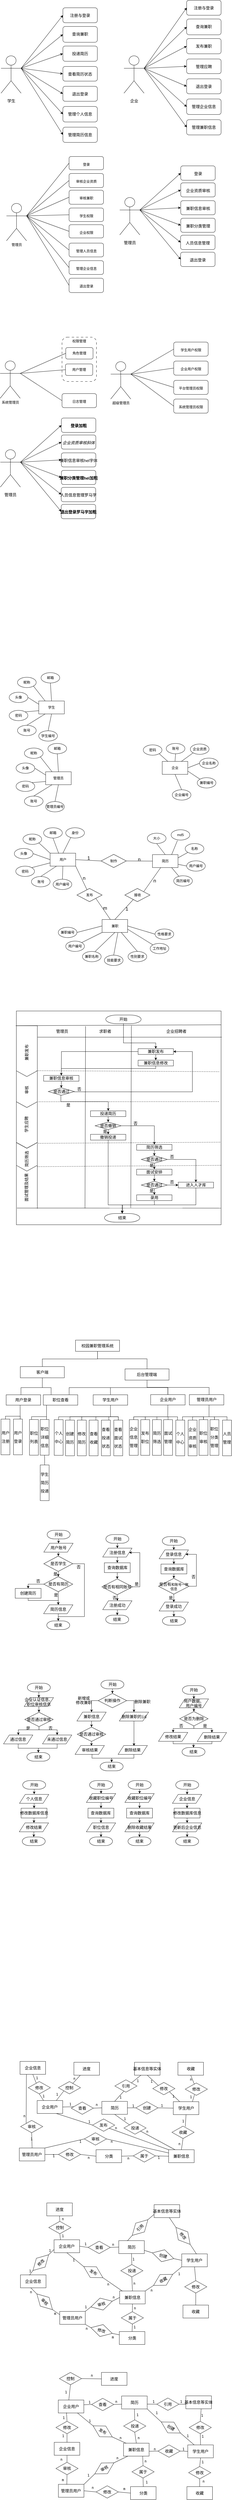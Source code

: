 <mxfile version="21.3.2" type="github">
  <diagram name="Page-1" id="GUI8cBOn3abfB36_xnmk">
    <mxGraphModel dx="1050" dy="587" grid="0" gridSize="10" guides="1" tooltips="1" connect="1" arrows="1" fold="1" page="1" pageScale="1" pageWidth="827" pageHeight="1169" math="0" shadow="0">
      <root>
        <mxCell id="0" />
        <mxCell id="1" parent="0" />
        <mxCell id="cz7XVYBOLIPW5CdgrYOq-76" value="" style="shape=step;perimeter=stepPerimeter;whiteSpace=wrap;html=1;fixedSize=1;rotation=90;labelBackgroundColor=none;" parent="1" vertex="1">
          <mxGeometry x="25" y="4152" width="161.5" height="73" as="geometry" />
        </mxCell>
        <mxCell id="cz7XVYBOLIPW5CdgrYOq-75" value="" style="shape=step;perimeter=stepPerimeter;whiteSpace=wrap;html=1;fixedSize=1;rotation=90;labelBackgroundColor=none;" parent="1" vertex="1">
          <mxGeometry x="55.88" y="4096" width="99.25" height="73" as="geometry" />
        </mxCell>
        <mxCell id="cz7XVYBOLIPW5CdgrYOq-74" value="" style="shape=step;perimeter=stepPerimeter;whiteSpace=wrap;html=1;fixedSize=1;rotation=90;labelBackgroundColor=none;" parent="1" vertex="1">
          <mxGeometry x="34.45" y="4115.44" width="142.12" height="73" as="geometry" />
        </mxCell>
        <mxCell id="cz7XVYBOLIPW5CdgrYOq-73" value="" style="rounded=0;whiteSpace=wrap;html=1;labelBackgroundColor=none;" parent="1" vertex="1">
          <mxGeometry x="69" y="3544" width="713" height="743" as="geometry" />
        </mxCell>
        <mxCell id="cz7XVYBOLIPW5CdgrYOq-72" value="" style="shape=step;perimeter=stepPerimeter;whiteSpace=wrap;html=1;fixedSize=1;rotation=90;size=-1.701;labelBackgroundColor=none;" parent="1" vertex="1">
          <mxGeometry x="16.36" y="3647.92" width="178.29" height="73" as="geometry" />
        </mxCell>
        <mxCell id="cz7XVYBOLIPW5CdgrYOq-71" value="" style="shape=step;perimeter=stepPerimeter;whiteSpace=wrap;html=1;fixedSize=1;rotation=90;labelBackgroundColor=none;" parent="1" vertex="1">
          <mxGeometry x="41.44" y="3779.5" width="128.13" height="73" as="geometry" />
        </mxCell>
        <mxCell id="cz7XVYBOLIPW5CdgrYOq-70" value="" style="shape=step;perimeter=stepPerimeter;whiteSpace=wrap;html=1;fixedSize=1;rotation=90;labelBackgroundColor=none;" parent="1" vertex="1">
          <mxGeometry x="55.88" y="4014.38" width="99.25" height="73" as="geometry" />
        </mxCell>
        <mxCell id="cz7XVYBOLIPW5CdgrYOq-69" value="" style="shape=step;perimeter=stepPerimeter;whiteSpace=wrap;html=1;fixedSize=1;rotation=90;labelBackgroundColor=none;" parent="1" vertex="1">
          <mxGeometry x="24.75" y="3903.75" width="161.5" height="73" as="geometry" />
        </mxCell>
        <mxCell id="l7to2f72OSGZsab78Bp--1" value="&lt;pre&gt;&lt;pre style=&quot;border-color: var(--border-color);&quot;&gt;&lt;font style=&quot;font-size: 14px;&quot;&gt;学生&lt;/font&gt;&lt;/pre&gt;&lt;/pre&gt;" style="shape=umlActor;verticalLabelPosition=bottom;verticalAlign=top;html=1;labelBackgroundColor=none;" parent="1" vertex="1">
          <mxGeometry x="15.5" y="224" width="70" height="130" as="geometry" />
        </mxCell>
        <mxCell id="YP-v8nIMWcETZ4hpONDg-6" value="&lt;pre style=&quot;border-color: var(--border-color);&quot;&gt;&lt;span style=&quot;font-size: 14px;&quot;&gt;注册与登录&lt;/span&gt;&lt;/pre&gt;" style="rounded=1;whiteSpace=wrap;html=1;verticalAlign=top;labelBackgroundColor=none;" parent="1" vertex="1">
          <mxGeometry x="231" y="57" width="120" height="52" as="geometry" />
        </mxCell>
        <mxCell id="YP-v8nIMWcETZ4hpONDg-7" value="&lt;pre style=&quot;border-color: var(--border-color);&quot;&gt;&lt;span style=&quot;font-size: 14px;&quot;&gt;查询兼职&lt;/span&gt;&lt;/pre&gt;" style="rounded=1;whiteSpace=wrap;html=1;verticalAlign=top;labelBackgroundColor=none;" parent="1" vertex="1">
          <mxGeometry x="231" y="122" width="120" height="55" as="geometry" />
        </mxCell>
        <mxCell id="YP-v8nIMWcETZ4hpONDg-8" value="&lt;pre style=&quot;border-color: var(--border-color);&quot;&gt;&lt;span style=&quot;font-size: 14px;&quot;&gt;投递简历&lt;/span&gt;&lt;/pre&gt;" style="rounded=1;whiteSpace=wrap;html=1;verticalAlign=top;labelBackgroundColor=none;" parent="1" vertex="1">
          <mxGeometry x="231" y="190" width="120" height="53" as="geometry" />
        </mxCell>
        <mxCell id="YP-v8nIMWcETZ4hpONDg-9" value="&lt;pre style=&quot;border-color: var(--border-color);&quot;&gt;&lt;span style=&quot;font-size: 14px;&quot;&gt;查看简历状态&lt;/span&gt;&lt;/pre&gt;" style="rounded=1;whiteSpace=wrap;html=1;verticalAlign=top;labelBackgroundColor=none;" parent="1" vertex="1">
          <mxGeometry x="231" y="261" width="120" height="51" as="geometry" />
        </mxCell>
        <mxCell id="YP-v8nIMWcETZ4hpONDg-11" value="" style="endArrow=classic;html=1;rounded=0;entryX=0;entryY=0.5;entryDx=0;entryDy=0;exitX=1;exitY=0.333;exitDx=0;exitDy=0;exitPerimeter=0;endFill=1;labelBackgroundColor=none;fontColor=default;" parent="1" source="l7to2f72OSGZsab78Bp--1" target="YP-v8nIMWcETZ4hpONDg-6" edge="1">
          <mxGeometry width="50" height="50" relative="1" as="geometry">
            <mxPoint x="95.5" y="277" as="sourcePoint" />
            <mxPoint x="249.5" y="134" as="targetPoint" />
          </mxGeometry>
        </mxCell>
        <mxCell id="YP-v8nIMWcETZ4hpONDg-12" value="" style="endArrow=classic;html=1;rounded=0;exitX=1;exitY=0.333;exitDx=0;exitDy=0;exitPerimeter=0;entryX=0;entryY=0.5;entryDx=0;entryDy=0;endFill=1;labelBackgroundColor=none;fontColor=default;" parent="1" source="l7to2f72OSGZsab78Bp--1" target="YP-v8nIMWcETZ4hpONDg-7" edge="1">
          <mxGeometry width="50" height="50" relative="1" as="geometry">
            <mxPoint x="85.5" y="467" as="sourcePoint" />
            <mxPoint x="235.5" y="289" as="targetPoint" />
          </mxGeometry>
        </mxCell>
        <mxCell id="YP-v8nIMWcETZ4hpONDg-13" value="" style="endArrow=classic;html=1;rounded=0;exitX=1;exitY=0.333;exitDx=0;exitDy=0;exitPerimeter=0;entryX=0;entryY=0.5;entryDx=0;entryDy=0;endFill=1;labelBackgroundColor=none;fontColor=default;" parent="1" source="l7to2f72OSGZsab78Bp--1" target="YP-v8nIMWcETZ4hpONDg-8" edge="1">
          <mxGeometry width="50" height="50" relative="1" as="geometry">
            <mxPoint x="95.5" y="277" as="sourcePoint" />
            <mxPoint x="235.5" y="424" as="targetPoint" />
          </mxGeometry>
        </mxCell>
        <mxCell id="YP-v8nIMWcETZ4hpONDg-14" value="" style="endArrow=classic;html=1;rounded=0;exitX=1;exitY=0.333;exitDx=0;exitDy=0;exitPerimeter=0;entryX=0;entryY=0.5;entryDx=0;entryDy=0;endFill=1;labelBackgroundColor=none;fontColor=default;" parent="1" source="l7to2f72OSGZsab78Bp--1" target="YP-v8nIMWcETZ4hpONDg-9" edge="1">
          <mxGeometry width="50" height="50" relative="1" as="geometry">
            <mxPoint x="95.5" y="277" as="sourcePoint" />
            <mxPoint x="249.5" y="434" as="targetPoint" />
          </mxGeometry>
        </mxCell>
        <mxCell id="YP-v8nIMWcETZ4hpONDg-15" value="&lt;pre style=&quot;border-color: var(--border-color);&quot;&gt;&lt;span style=&quot;font-size: 14px;&quot;&gt;退出登录&lt;/span&gt;&lt;/pre&gt;" style="rounded=1;whiteSpace=wrap;html=1;verticalAlign=top;labelBackgroundColor=none;" parent="1" vertex="1">
          <mxGeometry x="231" y="330" width="120" height="52" as="geometry" />
        </mxCell>
        <mxCell id="YP-v8nIMWcETZ4hpONDg-16" value="" style="endArrow=classic;html=1;rounded=0;entryX=0;entryY=0.5;entryDx=0;entryDy=0;exitX=1;exitY=0.333;exitDx=0;exitDy=0;exitPerimeter=0;endFill=1;labelBackgroundColor=none;fontColor=default;" parent="1" source="l7to2f72OSGZsab78Bp--1" target="YP-v8nIMWcETZ4hpONDg-15" edge="1">
          <mxGeometry width="50" height="50" relative="1" as="geometry">
            <mxPoint x="95.5" y="274" as="sourcePoint" />
            <mxPoint x="249.5" y="499" as="targetPoint" />
          </mxGeometry>
        </mxCell>
        <mxCell id="3DpGFeqe3D5Zfx9QG1oa-1" value="&lt;pre style=&quot;border-color: var(--border-color);&quot;&gt;&lt;span style=&quot;font-size: 14px;&quot;&gt;管理个人信息&lt;/span&gt;&lt;/pre&gt;" style="rounded=1;whiteSpace=wrap;html=1;verticalAlign=top;labelBackgroundColor=none;" parent="1" vertex="1">
          <mxGeometry x="231" y="400" width="120" height="54" as="geometry" />
        </mxCell>
        <mxCell id="3DpGFeqe3D5Zfx9QG1oa-2" value="&lt;pre style=&quot;border-color: var(--border-color);&quot;&gt;&lt;span style=&quot;font-size: 14px;&quot;&gt;管理简历信息&lt;/span&gt;&lt;/pre&gt;" style="rounded=1;whiteSpace=wrap;html=1;verticalAlign=top;labelBackgroundColor=none;" parent="1" vertex="1">
          <mxGeometry x="231" y="472" width="120" height="53" as="geometry" />
        </mxCell>
        <mxCell id="3DpGFeqe3D5Zfx9QG1oa-3" value="" style="endArrow=classic;html=1;rounded=0;entryX=0;entryY=0.5;entryDx=0;entryDy=0;endFill=1;labelBackgroundColor=none;fontColor=default;" parent="1" target="3DpGFeqe3D5Zfx9QG1oa-1" edge="1">
          <mxGeometry width="50" height="50" relative="1" as="geometry">
            <mxPoint x="87.5" y="269" as="sourcePoint" />
            <mxPoint x="249.5" y="382" as="targetPoint" />
          </mxGeometry>
        </mxCell>
        <mxCell id="3DpGFeqe3D5Zfx9QG1oa-4" value="" style="endArrow=classic;html=1;rounded=0;entryX=0;entryY=0.5;entryDx=0;entryDy=0;exitX=1;exitY=0.333;exitDx=0;exitDy=0;exitPerimeter=0;endFill=1;labelBackgroundColor=none;fontColor=default;" parent="1" source="l7to2f72OSGZsab78Bp--1" target="3DpGFeqe3D5Zfx9QG1oa-2" edge="1">
          <mxGeometry width="50" height="50" relative="1" as="geometry">
            <mxPoint x="97.5" y="279" as="sourcePoint" />
            <mxPoint x="249.5" y="453" as="targetPoint" />
          </mxGeometry>
        </mxCell>
        <mxCell id="3DpGFeqe3D5Zfx9QG1oa-5" value="&lt;pre style=&quot;border-color: var(--border-color);&quot;&gt;&lt;span style=&quot;font-size: 14px;&quot;&gt;企业&lt;/span&gt;&lt;/pre&gt;" style="shape=umlActor;verticalLabelPosition=bottom;verticalAlign=top;html=1;labelBackgroundColor=none;" parent="1" vertex="1">
          <mxGeometry x="443.75" y="224" width="70" height="130" as="geometry" />
        </mxCell>
        <mxCell id="3DpGFeqe3D5Zfx9QG1oa-7" value="&lt;pre style=&quot;border-color: var(--border-color);&quot;&gt;&lt;span style=&quot;font-size: 14px;&quot;&gt;注册与登录&lt;/span&gt;&lt;/pre&gt;" style="rounded=1;whiteSpace=wrap;html=1;verticalAlign=top;labelBackgroundColor=none;" parent="1" vertex="1">
          <mxGeometry x="662" y="31" width="120" height="52" as="geometry" />
        </mxCell>
        <mxCell id="3DpGFeqe3D5Zfx9QG1oa-8" value="&lt;pre style=&quot;border-color: var(--border-color);&quot;&gt;&lt;span style=&quot;font-size: 14px;&quot;&gt;查询兼职&lt;/span&gt;&lt;/pre&gt;" style="rounded=1;whiteSpace=wrap;html=1;verticalAlign=top;labelBackgroundColor=none;" parent="1" vertex="1">
          <mxGeometry x="662" y="96" width="120" height="55" as="geometry" />
        </mxCell>
        <mxCell id="3DpGFeqe3D5Zfx9QG1oa-9" value="&lt;pre style=&quot;border-color: var(--border-color);&quot;&gt;&lt;span style=&quot;font-size: 14px;&quot;&gt;发布兼职&lt;/span&gt;&lt;/pre&gt;" style="rounded=1;whiteSpace=wrap;html=1;verticalAlign=top;labelBackgroundColor=none;" parent="1" vertex="1">
          <mxGeometry x="662" y="164" width="120" height="53" as="geometry" />
        </mxCell>
        <mxCell id="3DpGFeqe3D5Zfx9QG1oa-10" value="&lt;pre style=&quot;border-color: var(--border-color);&quot;&gt;&lt;span style=&quot;font-size: 14px;&quot;&gt;管理应聘&lt;/span&gt;&lt;/pre&gt;" style="rounded=1;whiteSpace=wrap;html=1;verticalAlign=top;labelBackgroundColor=none;" parent="1" vertex="1">
          <mxGeometry x="662" y="235" width="120" height="51" as="geometry" />
        </mxCell>
        <mxCell id="3DpGFeqe3D5Zfx9QG1oa-12" value="" style="endArrow=classic;html=1;rounded=0;entryX=0;entryY=0.5;entryDx=0;entryDy=0;exitX=1;exitY=0.333;exitDx=0;exitDy=0;exitPerimeter=0;endFill=1;labelBackgroundColor=none;fontColor=default;" parent="1" source="3DpGFeqe3D5Zfx9QG1oa-5" target="3DpGFeqe3D5Zfx9QG1oa-7" edge="1">
          <mxGeometry width="50" height="50" relative="1" as="geometry">
            <mxPoint x="523.75" y="277" as="sourcePoint" />
            <mxPoint x="677.75" y="134" as="targetPoint" />
          </mxGeometry>
        </mxCell>
        <mxCell id="3DpGFeqe3D5Zfx9QG1oa-13" value="" style="endArrow=classic;html=1;rounded=0;exitX=1;exitY=0.333;exitDx=0;exitDy=0;exitPerimeter=0;entryX=0;entryY=0.5;entryDx=0;entryDy=0;endFill=1;labelBackgroundColor=none;fontColor=default;" parent="1" source="3DpGFeqe3D5Zfx9QG1oa-5" target="3DpGFeqe3D5Zfx9QG1oa-8" edge="1">
          <mxGeometry width="50" height="50" relative="1" as="geometry">
            <mxPoint x="513.75" y="467" as="sourcePoint" />
            <mxPoint x="663.75" y="289" as="targetPoint" />
          </mxGeometry>
        </mxCell>
        <mxCell id="3DpGFeqe3D5Zfx9QG1oa-14" value="" style="endArrow=classic;html=1;rounded=0;exitX=1;exitY=0.333;exitDx=0;exitDy=0;exitPerimeter=0;entryX=0;entryY=0.5;entryDx=0;entryDy=0;endFill=1;labelBackgroundColor=none;fontColor=default;" parent="1" source="3DpGFeqe3D5Zfx9QG1oa-5" target="3DpGFeqe3D5Zfx9QG1oa-9" edge="1">
          <mxGeometry width="50" height="50" relative="1" as="geometry">
            <mxPoint x="523.75" y="277" as="sourcePoint" />
            <mxPoint x="663.75" y="424" as="targetPoint" />
          </mxGeometry>
        </mxCell>
        <mxCell id="3DpGFeqe3D5Zfx9QG1oa-15" value="" style="endArrow=classic;html=1;rounded=0;exitX=1;exitY=0.333;exitDx=0;exitDy=0;exitPerimeter=0;entryX=0;entryY=0.5;entryDx=0;entryDy=0;endFill=1;labelBackgroundColor=none;fontColor=default;" parent="1" source="3DpGFeqe3D5Zfx9QG1oa-5" target="3DpGFeqe3D5Zfx9QG1oa-10" edge="1">
          <mxGeometry width="50" height="50" relative="1" as="geometry">
            <mxPoint x="523.75" y="277" as="sourcePoint" />
            <mxPoint x="677.75" y="434" as="targetPoint" />
          </mxGeometry>
        </mxCell>
        <mxCell id="3DpGFeqe3D5Zfx9QG1oa-16" value="&lt;pre style=&quot;border-color: var(--border-color);&quot;&gt;&lt;span style=&quot;font-size: 14px;&quot;&gt;退出登录&lt;/span&gt;&lt;/pre&gt;" style="rounded=1;whiteSpace=wrap;html=1;verticalAlign=top;labelBackgroundColor=none;" parent="1" vertex="1">
          <mxGeometry x="662" y="304" width="120" height="52" as="geometry" />
        </mxCell>
        <mxCell id="3DpGFeqe3D5Zfx9QG1oa-17" value="" style="endArrow=classic;html=1;rounded=0;entryX=0;entryY=0.5;entryDx=0;entryDy=0;exitX=1;exitY=0.333;exitDx=0;exitDy=0;exitPerimeter=0;endFill=1;labelBackgroundColor=none;fontColor=default;" parent="1" source="3DpGFeqe3D5Zfx9QG1oa-5" target="3DpGFeqe3D5Zfx9QG1oa-16" edge="1">
          <mxGeometry width="50" height="50" relative="1" as="geometry">
            <mxPoint x="523.75" y="274" as="sourcePoint" />
            <mxPoint x="677.75" y="499" as="targetPoint" />
          </mxGeometry>
        </mxCell>
        <mxCell id="3DpGFeqe3D5Zfx9QG1oa-18" value="&lt;pre style=&quot;border-color: var(--border-color);&quot;&gt;&lt;span style=&quot;font-size: 14px;&quot;&gt;管理企业信息&lt;/span&gt;&lt;/pre&gt;" style="rounded=1;whiteSpace=wrap;html=1;verticalAlign=top;labelBackgroundColor=none;" parent="1" vertex="1">
          <mxGeometry x="662" y="374" width="120" height="54" as="geometry" />
        </mxCell>
        <mxCell id="3DpGFeqe3D5Zfx9QG1oa-19" value="&lt;pre style=&quot;border-color: var(--border-color);&quot;&gt;&lt;span style=&quot;font-size: 14px;&quot;&gt;管理兼职信息&lt;/span&gt;&lt;/pre&gt;" style="rounded=1;whiteSpace=wrap;html=1;verticalAlign=top;labelBackgroundColor=none;" parent="1" vertex="1">
          <mxGeometry x="662" y="446" width="120" height="53" as="geometry" />
        </mxCell>
        <mxCell id="3DpGFeqe3D5Zfx9QG1oa-20" value="" style="endArrow=classic;html=1;rounded=0;entryX=0;entryY=0.5;entryDx=0;entryDy=0;endFill=1;labelBackgroundColor=none;fontColor=default;" parent="1" target="3DpGFeqe3D5Zfx9QG1oa-18" edge="1">
          <mxGeometry width="50" height="50" relative="1" as="geometry">
            <mxPoint x="515.75" y="269" as="sourcePoint" />
            <mxPoint x="677.75" y="382" as="targetPoint" />
          </mxGeometry>
        </mxCell>
        <mxCell id="3DpGFeqe3D5Zfx9QG1oa-21" value="" style="endArrow=classic;html=1;rounded=0;entryX=0;entryY=0.5;entryDx=0;entryDy=0;exitX=1;exitY=0.333;exitDx=0;exitDy=0;exitPerimeter=0;endFill=1;labelBackgroundColor=none;fontColor=default;" parent="1" source="3DpGFeqe3D5Zfx9QG1oa-5" target="3DpGFeqe3D5Zfx9QG1oa-19" edge="1">
          <mxGeometry width="50" height="50" relative="1" as="geometry">
            <mxPoint x="525.75" y="279" as="sourcePoint" />
            <mxPoint x="677.75" y="453" as="targetPoint" />
          </mxGeometry>
        </mxCell>
        <mxCell id="3DpGFeqe3D5Zfx9QG1oa-24" value="管理员" style="shape=umlActor;verticalLabelPosition=bottom;verticalAlign=top;html=1;labelBackgroundColor=none;" parent="1" vertex="1">
          <mxGeometry x="34.5" y="737" width="70" height="130" as="geometry" />
        </mxCell>
        <mxCell id="3DpGFeqe3D5Zfx9QG1oa-26" value="&lt;br&gt;登录" style="rounded=1;whiteSpace=wrap;html=1;verticalAlign=top;labelBackgroundColor=none;" parent="1" vertex="1">
          <mxGeometry x="252.5" y="574" width="120" height="46" as="geometry" />
        </mxCell>
        <mxCell id="3DpGFeqe3D5Zfx9QG1oa-31" value="" style="endArrow=none;html=1;rounded=0;entryX=0;entryY=0.5;entryDx=0;entryDy=0;exitX=1;exitY=0.333;exitDx=0;exitDy=0;exitPerimeter=0;labelBackgroundColor=none;fontColor=default;" parent="1" source="3DpGFeqe3D5Zfx9QG1oa-24" target="3DpGFeqe3D5Zfx9QG1oa-26" edge="1">
          <mxGeometry width="50" height="50" relative="1" as="geometry">
            <mxPoint x="114.5" y="790" as="sourcePoint" />
            <mxPoint x="268.5" y="647" as="targetPoint" />
          </mxGeometry>
        </mxCell>
        <mxCell id="3DpGFeqe3D5Zfx9QG1oa-35" value="&lt;br&gt;退出登录" style="rounded=1;whiteSpace=wrap;html=1;verticalAlign=top;labelBackgroundColor=none;" parent="1" vertex="1">
          <mxGeometry x="252.5" y="997" width="120" height="50" as="geometry" />
        </mxCell>
        <mxCell id="3DpGFeqe3D5Zfx9QG1oa-36" value="" style="endArrow=none;html=1;rounded=0;entryX=0;entryY=0.5;entryDx=0;entryDy=0;exitX=1;exitY=0.333;exitDx=0;exitDy=0;exitPerimeter=0;labelBackgroundColor=none;fontColor=default;" parent="1" source="3DpGFeqe3D5Zfx9QG1oa-24" target="3DpGFeqe3D5Zfx9QG1oa-35" edge="1">
          <mxGeometry width="50" height="50" relative="1" as="geometry">
            <mxPoint x="114.5" y="787" as="sourcePoint" />
            <mxPoint x="268.5" y="1012" as="targetPoint" />
          </mxGeometry>
        </mxCell>
        <mxCell id="3DpGFeqe3D5Zfx9QG1oa-37" value="&lt;br&gt;管理企业信息" style="rounded=1;whiteSpace=wrap;html=1;verticalAlign=top;labelBackgroundColor=none;" parent="1" vertex="1">
          <mxGeometry x="252.5" y="936" width="120" height="48" as="geometry" />
        </mxCell>
        <mxCell id="3DpGFeqe3D5Zfx9QG1oa-39" value="" style="endArrow=none;html=1;rounded=0;entryX=0;entryY=0.5;entryDx=0;entryDy=0;labelBackgroundColor=none;fontColor=default;" parent="1" target="3DpGFeqe3D5Zfx9QG1oa-37" edge="1">
          <mxGeometry width="50" height="50" relative="1" as="geometry">
            <mxPoint x="106.5" y="782" as="sourcePoint" />
            <mxPoint x="268.5" y="895" as="targetPoint" />
          </mxGeometry>
        </mxCell>
        <mxCell id="3DpGFeqe3D5Zfx9QG1oa-41" value="&lt;br&gt;管理人员信息" style="rounded=1;whiteSpace=wrap;html=1;verticalAlign=top;labelBackgroundColor=none;" parent="1" vertex="1">
          <mxGeometry x="252.5" y="875" width="120" height="48" as="geometry" />
        </mxCell>
        <mxCell id="3DpGFeqe3D5Zfx9QG1oa-42" value="&lt;br&gt;审核企业资质" style="rounded=1;whiteSpace=wrap;html=1;verticalAlign=top;labelBackgroundColor=none;" parent="1" vertex="1">
          <mxGeometry x="252.5" y="633" width="120" height="49" as="geometry" />
        </mxCell>
        <mxCell id="3DpGFeqe3D5Zfx9QG1oa-43" value="&lt;br&gt;审核兼职" style="rounded=1;whiteSpace=wrap;html=1;verticalAlign=top;labelBackgroundColor=none;" parent="1" vertex="1">
          <mxGeometry x="252.5" y="691" width="120" height="49" as="geometry" />
        </mxCell>
        <mxCell id="3DpGFeqe3D5Zfx9QG1oa-44" value="&lt;br&gt;学生权限" style="rounded=1;whiteSpace=wrap;html=1;verticalAlign=top;labelBackgroundColor=none;" parent="1" vertex="1">
          <mxGeometry x="252.5" y="753" width="120" height="47" as="geometry" />
        </mxCell>
        <mxCell id="3DpGFeqe3D5Zfx9QG1oa-45" value="&lt;br&gt;企业权限" style="rounded=1;whiteSpace=wrap;html=1;verticalAlign=top;labelBackgroundColor=none;" parent="1" vertex="1">
          <mxGeometry x="252.5" y="811" width="120" height="46" as="geometry" />
        </mxCell>
        <mxCell id="3DpGFeqe3D5Zfx9QG1oa-46" value="" style="endArrow=none;html=1;rounded=0;entryX=0;entryY=0.5;entryDx=0;entryDy=0;exitX=1;exitY=0.333;exitDx=0;exitDy=0;exitPerimeter=0;labelBackgroundColor=none;fontColor=default;" parent="1" source="3DpGFeqe3D5Zfx9QG1oa-24" target="3DpGFeqe3D5Zfx9QG1oa-42" edge="1">
          <mxGeometry width="50" height="50" relative="1" as="geometry">
            <mxPoint x="114.5" y="790" as="sourcePoint" />
            <mxPoint x="262.5" y="610" as="targetPoint" />
          </mxGeometry>
        </mxCell>
        <mxCell id="3DpGFeqe3D5Zfx9QG1oa-47" value="" style="endArrow=none;html=1;rounded=0;entryX=0;entryY=0.5;entryDx=0;entryDy=0;exitX=1;exitY=0.333;exitDx=0;exitDy=0;exitPerimeter=0;labelBackgroundColor=none;fontColor=default;" parent="1" source="3DpGFeqe3D5Zfx9QG1oa-24" target="3DpGFeqe3D5Zfx9QG1oa-43" edge="1">
          <mxGeometry width="50" height="50" relative="1" as="geometry">
            <mxPoint x="124.5" y="800" as="sourcePoint" />
            <mxPoint x="272.5" y="620" as="targetPoint" />
          </mxGeometry>
        </mxCell>
        <mxCell id="3DpGFeqe3D5Zfx9QG1oa-48" value="" style="endArrow=none;html=1;rounded=0;entryX=0;entryY=0.5;entryDx=0;entryDy=0;exitX=1;exitY=0.333;exitDx=0;exitDy=0;exitPerimeter=0;labelBackgroundColor=none;fontColor=default;" parent="1" source="3DpGFeqe3D5Zfx9QG1oa-24" target="3DpGFeqe3D5Zfx9QG1oa-44" edge="1">
          <mxGeometry width="50" height="50" relative="1" as="geometry">
            <mxPoint x="114.5" y="790" as="sourcePoint" />
            <mxPoint x="262.5" y="727" as="targetPoint" />
          </mxGeometry>
        </mxCell>
        <mxCell id="3DpGFeqe3D5Zfx9QG1oa-49" value="" style="endArrow=none;html=1;rounded=0;entryX=0;entryY=0.5;entryDx=0;entryDy=0;exitX=1;exitY=0.333;exitDx=0;exitDy=0;exitPerimeter=0;labelBackgroundColor=none;fontColor=default;" parent="1" source="3DpGFeqe3D5Zfx9QG1oa-24" target="3DpGFeqe3D5Zfx9QG1oa-45" edge="1">
          <mxGeometry width="50" height="50" relative="1" as="geometry">
            <mxPoint x="114.5" y="790" as="sourcePoint" />
            <mxPoint x="262.5" y="789" as="targetPoint" />
          </mxGeometry>
        </mxCell>
        <mxCell id="3DpGFeqe3D5Zfx9QG1oa-50" value="" style="endArrow=none;html=1;rounded=0;entryX=0;entryY=0.5;entryDx=0;entryDy=0;exitX=1;exitY=0.333;exitDx=0;exitDy=0;exitPerimeter=0;labelBackgroundColor=none;fontColor=default;" parent="1" source="3DpGFeqe3D5Zfx9QG1oa-24" target="3DpGFeqe3D5Zfx9QG1oa-41" edge="1">
          <mxGeometry width="50" height="50" relative="1" as="geometry">
            <mxPoint x="116.5" y="792" as="sourcePoint" />
            <mxPoint x="262.5" y="981" as="targetPoint" />
          </mxGeometry>
        </mxCell>
        <mxCell id="3DpGFeqe3D5Zfx9QG1oa-51" value="学生" style="rounded=0;whiteSpace=wrap;html=1;labelBackgroundColor=none;" parent="1" vertex="1">
          <mxGeometry x="147" y="2466.5" width="89" height="45" as="geometry" />
        </mxCell>
        <mxCell id="3DpGFeqe3D5Zfx9QG1oa-52" value="账号" style="ellipse;whiteSpace=wrap;html=1;labelBackgroundColor=none;" parent="1" vertex="1">
          <mxGeometry x="73" y="2551" width="65" height="36" as="geometry" />
        </mxCell>
        <mxCell id="3DpGFeqe3D5Zfx9QG1oa-53" value="密码" style="ellipse;whiteSpace=wrap;html=1;labelBackgroundColor=none;" parent="1" vertex="1">
          <mxGeometry x="44" y="2499" width="65" height="36" as="geometry" />
        </mxCell>
        <mxCell id="3DpGFeqe3D5Zfx9QG1oa-55" value="邮箱" style="ellipse;whiteSpace=wrap;html=1;labelBackgroundColor=none;" parent="1" vertex="1">
          <mxGeometry x="155" y="2368" width="65" height="36" as="geometry" />
        </mxCell>
        <mxCell id="3DpGFeqe3D5Zfx9QG1oa-56" value="昵称" style="ellipse;whiteSpace=wrap;html=1;labelBackgroundColor=none;" parent="1" vertex="1">
          <mxGeometry x="73" y="2384" width="65" height="36" as="geometry" />
        </mxCell>
        <mxCell id="3DpGFeqe3D5Zfx9QG1oa-57" value="头像" style="ellipse;whiteSpace=wrap;html=1;labelBackgroundColor=none;" parent="1" vertex="1">
          <mxGeometry x="44" y="2436" width="65" height="36" as="geometry" />
        </mxCell>
        <mxCell id="3DpGFeqe3D5Zfx9QG1oa-58" value="" style="endArrow=none;html=1;rounded=0;entryX=0.5;entryY=1;entryDx=0;entryDy=0;exitX=0.5;exitY=0;exitDx=0;exitDy=0;labelBackgroundColor=none;fontColor=default;" parent="1" source="3DpGFeqe3D5Zfx9QG1oa-51" target="3DpGFeqe3D5Zfx9QG1oa-55" edge="1">
          <mxGeometry width="50" height="50" relative="1" as="geometry">
            <mxPoint x="391" y="2562" as="sourcePoint" />
            <mxPoint x="441" y="2512" as="targetPoint" />
          </mxGeometry>
        </mxCell>
        <mxCell id="3DpGFeqe3D5Zfx9QG1oa-59" value="" style="endArrow=none;html=1;rounded=0;entryX=1;entryY=1;entryDx=0;entryDy=0;exitX=0.25;exitY=0;exitDx=0;exitDy=0;labelBackgroundColor=none;fontColor=default;" parent="1" source="3DpGFeqe3D5Zfx9QG1oa-51" target="3DpGFeqe3D5Zfx9QG1oa-56" edge="1">
          <mxGeometry width="50" height="50" relative="1" as="geometry">
            <mxPoint x="391" y="2562" as="sourcePoint" />
            <mxPoint x="441" y="2512" as="targetPoint" />
          </mxGeometry>
        </mxCell>
        <mxCell id="3DpGFeqe3D5Zfx9QG1oa-60" value="" style="endArrow=none;html=1;rounded=0;entryX=1;entryY=0.5;entryDx=0;entryDy=0;exitX=0;exitY=0.25;exitDx=0;exitDy=0;labelBackgroundColor=none;fontColor=default;" parent="1" source="3DpGFeqe3D5Zfx9QG1oa-51" target="3DpGFeqe3D5Zfx9QG1oa-57" edge="1">
          <mxGeometry width="50" height="50" relative="1" as="geometry">
            <mxPoint x="157" y="2477" as="sourcePoint" />
            <mxPoint x="124" y="2445" as="targetPoint" />
          </mxGeometry>
        </mxCell>
        <mxCell id="3DpGFeqe3D5Zfx9QG1oa-61" value="" style="endArrow=none;html=1;rounded=0;entryX=1;entryY=0;entryDx=0;entryDy=0;exitX=0;exitY=0.75;exitDx=0;exitDy=0;labelBackgroundColor=none;fontColor=default;" parent="1" source="3DpGFeqe3D5Zfx9QG1oa-51" target="3DpGFeqe3D5Zfx9QG1oa-53" edge="1">
          <mxGeometry width="50" height="50" relative="1" as="geometry">
            <mxPoint x="157" y="2488" as="sourcePoint" />
            <mxPoint x="108" y="2486" as="targetPoint" />
          </mxGeometry>
        </mxCell>
        <mxCell id="3DpGFeqe3D5Zfx9QG1oa-62" value="" style="endArrow=none;html=1;rounded=0;entryX=0.5;entryY=0;entryDx=0;entryDy=0;exitX=0.25;exitY=1;exitDx=0;exitDy=0;labelBackgroundColor=none;fontColor=default;" parent="1" source="3DpGFeqe3D5Zfx9QG1oa-51" target="3DpGFeqe3D5Zfx9QG1oa-52" edge="1">
          <mxGeometry width="50" height="50" relative="1" as="geometry">
            <mxPoint x="167" y="2498" as="sourcePoint" />
            <mxPoint x="118" y="2496" as="targetPoint" />
          </mxGeometry>
        </mxCell>
        <mxCell id="3DpGFeqe3D5Zfx9QG1oa-63" value="简历" style="rounded=0;whiteSpace=wrap;html=1;labelBackgroundColor=none;" parent="1" vertex="1">
          <mxGeometry x="543" y="3000.5" width="89" height="45" as="geometry" />
        </mxCell>
        <mxCell id="3DpGFeqe3D5Zfx9QG1oa-64" value="学生编号" style="ellipse;whiteSpace=wrap;html=1;labelBackgroundColor=none;" parent="1" vertex="1">
          <mxGeometry x="147" y="2570" width="65" height="36" as="geometry" />
        </mxCell>
        <mxCell id="3DpGFeqe3D5Zfx9QG1oa-65" value="" style="endArrow=none;html=1;rounded=0;entryX=0.5;entryY=1;entryDx=0;entryDy=0;exitX=0.5;exitY=0;exitDx=0;exitDy=0;labelBackgroundColor=none;fontColor=default;" parent="1" source="3DpGFeqe3D5Zfx9QG1oa-64" target="3DpGFeqe3D5Zfx9QG1oa-51" edge="1">
          <mxGeometry width="50" height="50" relative="1" as="geometry">
            <mxPoint x="391" y="2562" as="sourcePoint" />
            <mxPoint x="441" y="2512" as="targetPoint" />
          </mxGeometry>
        </mxCell>
        <mxCell id="3DpGFeqe3D5Zfx9QG1oa-66" value="简历编号" style="ellipse;whiteSpace=wrap;html=1;labelBackgroundColor=none;" parent="1" vertex="1">
          <mxGeometry x="617" y="3074" width="65" height="36" as="geometry" />
        </mxCell>
        <mxCell id="3DpGFeqe3D5Zfx9QG1oa-67" value="名称" style="ellipse;whiteSpace=wrap;html=1;labelBackgroundColor=none;" parent="1" vertex="1">
          <mxGeometry x="657" y="2962" width="65" height="36" as="geometry" />
        </mxCell>
        <mxCell id="3DpGFeqe3D5Zfx9QG1oa-68" value="md5" style="ellipse;whiteSpace=wrap;html=1;labelBackgroundColor=none;" parent="1" vertex="1">
          <mxGeometry x="608" y="2914" width="65" height="36" as="geometry" />
        </mxCell>
        <mxCell id="3DpGFeqe3D5Zfx9QG1oa-69" value="大小" style="ellipse;whiteSpace=wrap;html=1;labelBackgroundColor=none;" parent="1" vertex="1">
          <mxGeometry x="525.25" y="2926" width="65" height="36" as="geometry" />
        </mxCell>
        <mxCell id="3DpGFeqe3D5Zfx9QG1oa-70" value="用户编号" style="ellipse;whiteSpace=wrap;html=1;labelBackgroundColor=none;" parent="1" vertex="1">
          <mxGeometry x="662" y="3022" width="65" height="36" as="geometry" />
        </mxCell>
        <mxCell id="3DpGFeqe3D5Zfx9QG1oa-72" value="" style="endArrow=none;html=1;rounded=0;entryX=0.5;entryY=1;entryDx=0;entryDy=0;exitX=0.5;exitY=0;exitDx=0;exitDy=0;labelBackgroundColor=none;fontColor=default;" parent="1" source="3DpGFeqe3D5Zfx9QG1oa-63" target="3DpGFeqe3D5Zfx9QG1oa-69" edge="1">
          <mxGeometry width="50" height="50" relative="1" as="geometry">
            <mxPoint x="600" y="3096" as="sourcePoint" />
            <mxPoint x="650" y="3046" as="targetPoint" />
          </mxGeometry>
        </mxCell>
        <mxCell id="3DpGFeqe3D5Zfx9QG1oa-73" value="" style="endArrow=none;html=1;rounded=0;entryX=0.338;entryY=1.044;entryDx=0;entryDy=0;exitX=0.75;exitY=0;exitDx=0;exitDy=0;entryPerimeter=0;labelBackgroundColor=none;fontColor=default;" parent="1" source="3DpGFeqe3D5Zfx9QG1oa-63" target="3DpGFeqe3D5Zfx9QG1oa-68" edge="1">
          <mxGeometry width="50" height="50" relative="1" as="geometry">
            <mxPoint x="595" y="3011" as="sourcePoint" />
            <mxPoint x="603" y="2946" as="targetPoint" />
          </mxGeometry>
        </mxCell>
        <mxCell id="3DpGFeqe3D5Zfx9QG1oa-74" value="" style="endArrow=none;html=1;rounded=0;entryX=0;entryY=1;entryDx=0;entryDy=0;exitX=1;exitY=0.25;exitDx=0;exitDy=0;labelBackgroundColor=none;fontColor=default;" parent="1" source="3DpGFeqe3D5Zfx9QG1oa-63" target="3DpGFeqe3D5Zfx9QG1oa-67" edge="1">
          <mxGeometry width="50" height="50" relative="1" as="geometry">
            <mxPoint x="617" y="3011" as="sourcePoint" />
            <mxPoint x="660" y="2969" as="targetPoint" />
          </mxGeometry>
        </mxCell>
        <mxCell id="3DpGFeqe3D5Zfx9QG1oa-75" value="" style="endArrow=none;html=1;rounded=0;entryX=0;entryY=0.5;entryDx=0;entryDy=0;exitX=1;exitY=0.75;exitDx=0;exitDy=0;labelBackgroundColor=none;fontColor=default;" parent="1" source="3DpGFeqe3D5Zfx9QG1oa-63" target="3DpGFeqe3D5Zfx9QG1oa-70" edge="1">
          <mxGeometry width="50" height="50" relative="1" as="geometry">
            <mxPoint x="639" y="3033" as="sourcePoint" />
            <mxPoint x="680" y="3017" as="targetPoint" />
          </mxGeometry>
        </mxCell>
        <mxCell id="3DpGFeqe3D5Zfx9QG1oa-76" value="" style="endArrow=none;html=1;rounded=0;exitX=0.75;exitY=1;exitDx=0;exitDy=0;entryX=0.274;entryY=0.047;entryDx=0;entryDy=0;entryPerimeter=0;labelBackgroundColor=none;fontColor=default;" parent="1" source="3DpGFeqe3D5Zfx9QG1oa-63" target="3DpGFeqe3D5Zfx9QG1oa-66" edge="1">
          <mxGeometry width="50" height="50" relative="1" as="geometry">
            <mxPoint x="639" y="3044" as="sourcePoint" />
            <mxPoint x="603" y="3103" as="targetPoint" />
          </mxGeometry>
        </mxCell>
        <mxCell id="3DpGFeqe3D5Zfx9QG1oa-78" value="管理员" style="rounded=0;whiteSpace=wrap;html=1;labelBackgroundColor=none;" parent="1" vertex="1">
          <mxGeometry x="171" y="2712.5" width="89" height="45" as="geometry" />
        </mxCell>
        <mxCell id="3DpGFeqe3D5Zfx9QG1oa-79" value="账号" style="ellipse;whiteSpace=wrap;html=1;labelBackgroundColor=none;" parent="1" vertex="1">
          <mxGeometry x="97" y="2797" width="65" height="36" as="geometry" />
        </mxCell>
        <mxCell id="3DpGFeqe3D5Zfx9QG1oa-80" value="密码" style="ellipse;whiteSpace=wrap;html=1;labelBackgroundColor=none;" parent="1" vertex="1">
          <mxGeometry x="68" y="2745" width="65" height="36" as="geometry" />
        </mxCell>
        <mxCell id="3DpGFeqe3D5Zfx9QG1oa-81" value="邮箱" style="ellipse;whiteSpace=wrap;html=1;labelBackgroundColor=none;" parent="1" vertex="1">
          <mxGeometry x="179" y="2614" width="65" height="36" as="geometry" />
        </mxCell>
        <mxCell id="3DpGFeqe3D5Zfx9QG1oa-82" value="昵称" style="ellipse;whiteSpace=wrap;html=1;labelBackgroundColor=none;" parent="1" vertex="1">
          <mxGeometry x="97" y="2630" width="65" height="36" as="geometry" />
        </mxCell>
        <mxCell id="3DpGFeqe3D5Zfx9QG1oa-83" value="头像" style="ellipse;whiteSpace=wrap;html=1;labelBackgroundColor=none;" parent="1" vertex="1">
          <mxGeometry x="68" y="2682" width="65" height="36" as="geometry" />
        </mxCell>
        <mxCell id="3DpGFeqe3D5Zfx9QG1oa-84" value="" style="endArrow=none;html=1;rounded=0;entryX=0.5;entryY=1;entryDx=0;entryDy=0;exitX=0.5;exitY=0;exitDx=0;exitDy=0;labelBackgroundColor=none;fontColor=default;" parent="1" source="3DpGFeqe3D5Zfx9QG1oa-78" target="3DpGFeqe3D5Zfx9QG1oa-81" edge="1">
          <mxGeometry width="50" height="50" relative="1" as="geometry">
            <mxPoint x="415" y="2808" as="sourcePoint" />
            <mxPoint x="465" y="2758" as="targetPoint" />
          </mxGeometry>
        </mxCell>
        <mxCell id="3DpGFeqe3D5Zfx9QG1oa-85" value="" style="endArrow=none;html=1;rounded=0;entryX=1;entryY=1;entryDx=0;entryDy=0;exitX=0.25;exitY=0;exitDx=0;exitDy=0;labelBackgroundColor=none;fontColor=default;" parent="1" source="3DpGFeqe3D5Zfx9QG1oa-78" target="3DpGFeqe3D5Zfx9QG1oa-82" edge="1">
          <mxGeometry width="50" height="50" relative="1" as="geometry">
            <mxPoint x="415" y="2808" as="sourcePoint" />
            <mxPoint x="465" y="2758" as="targetPoint" />
          </mxGeometry>
        </mxCell>
        <mxCell id="3DpGFeqe3D5Zfx9QG1oa-86" value="" style="endArrow=none;html=1;rounded=0;entryX=1;entryY=0.5;entryDx=0;entryDy=0;exitX=0;exitY=0.25;exitDx=0;exitDy=0;labelBackgroundColor=none;fontColor=default;" parent="1" source="3DpGFeqe3D5Zfx9QG1oa-78" target="3DpGFeqe3D5Zfx9QG1oa-83" edge="1">
          <mxGeometry width="50" height="50" relative="1" as="geometry">
            <mxPoint x="181" y="2723" as="sourcePoint" />
            <mxPoint x="148" y="2691" as="targetPoint" />
          </mxGeometry>
        </mxCell>
        <mxCell id="3DpGFeqe3D5Zfx9QG1oa-87" value="" style="endArrow=none;html=1;rounded=0;entryX=1;entryY=0;entryDx=0;entryDy=0;exitX=0;exitY=0.75;exitDx=0;exitDy=0;labelBackgroundColor=none;fontColor=default;" parent="1" source="3DpGFeqe3D5Zfx9QG1oa-78" target="3DpGFeqe3D5Zfx9QG1oa-80" edge="1">
          <mxGeometry width="50" height="50" relative="1" as="geometry">
            <mxPoint x="181" y="2734" as="sourcePoint" />
            <mxPoint x="132" y="2732" as="targetPoint" />
          </mxGeometry>
        </mxCell>
        <mxCell id="3DpGFeqe3D5Zfx9QG1oa-88" value="" style="endArrow=none;html=1;rounded=0;entryX=0.5;entryY=0;entryDx=0;entryDy=0;exitX=0.25;exitY=1;exitDx=0;exitDy=0;labelBackgroundColor=none;fontColor=default;" parent="1" source="3DpGFeqe3D5Zfx9QG1oa-78" target="3DpGFeqe3D5Zfx9QG1oa-79" edge="1">
          <mxGeometry width="50" height="50" relative="1" as="geometry">
            <mxPoint x="191" y="2744" as="sourcePoint" />
            <mxPoint x="142" y="2742" as="targetPoint" />
          </mxGeometry>
        </mxCell>
        <mxCell id="3DpGFeqe3D5Zfx9QG1oa-89" value="管理员编号" style="ellipse;whiteSpace=wrap;html=1;labelBackgroundColor=none;" parent="1" vertex="1">
          <mxGeometry x="171" y="2816" width="65" height="36" as="geometry" />
        </mxCell>
        <mxCell id="3DpGFeqe3D5Zfx9QG1oa-90" value="" style="endArrow=none;html=1;rounded=0;entryX=0.5;entryY=1;entryDx=0;entryDy=0;exitX=0.5;exitY=0;exitDx=0;exitDy=0;labelBackgroundColor=none;fontColor=default;" parent="1" source="3DpGFeqe3D5Zfx9QG1oa-89" target="3DpGFeqe3D5Zfx9QG1oa-78" edge="1">
          <mxGeometry width="50" height="50" relative="1" as="geometry">
            <mxPoint x="415" y="2808" as="sourcePoint" />
            <mxPoint x="465" y="2758" as="targetPoint" />
          </mxGeometry>
        </mxCell>
        <mxCell id="3DpGFeqe3D5Zfx9QG1oa-104" value="企业" style="rounded=0;whiteSpace=wrap;html=1;labelBackgroundColor=none;" parent="1" vertex="1">
          <mxGeometry x="577" y="2676.5" width="89" height="45" as="geometry" />
        </mxCell>
        <mxCell id="3DpGFeqe3D5Zfx9QG1oa-105" value="企业编号" style="ellipse;whiteSpace=wrap;html=1;labelBackgroundColor=none;" parent="1" vertex="1">
          <mxGeometry x="612" y="2775" width="65" height="36" as="geometry" />
        </mxCell>
        <mxCell id="3DpGFeqe3D5Zfx9QG1oa-106" value="企业名称" style="ellipse;whiteSpace=wrap;html=1;labelBackgroundColor=none;" parent="1" vertex="1">
          <mxGeometry x="707" y="2665" width="65" height="36" as="geometry" />
        </mxCell>
        <mxCell id="3DpGFeqe3D5Zfx9QG1oa-107" value="企业资质" style="ellipse;whiteSpace=wrap;html=1;labelBackgroundColor=none;" parent="1" vertex="1">
          <mxGeometry x="675" y="2616" width="65" height="36" as="geometry" />
        </mxCell>
        <mxCell id="3DpGFeqe3D5Zfx9QG1oa-108" value="账号" style="ellipse;whiteSpace=wrap;html=1;labelBackgroundColor=none;" parent="1" vertex="1">
          <mxGeometry x="591" y="2614" width="65" height="36" as="geometry" />
        </mxCell>
        <mxCell id="3DpGFeqe3D5Zfx9QG1oa-109" value="兼职编号" style="ellipse;whiteSpace=wrap;html=1;labelBackgroundColor=none;" parent="1" vertex="1">
          <mxGeometry x="699" y="2733" width="65" height="36" as="geometry" />
        </mxCell>
        <mxCell id="3DpGFeqe3D5Zfx9QG1oa-110" value="" style="endArrow=none;html=1;rounded=0;entryX=0.5;entryY=1;entryDx=0;entryDy=0;exitX=0.5;exitY=0;exitDx=0;exitDy=0;labelBackgroundColor=none;fontColor=default;" parent="1" source="3DpGFeqe3D5Zfx9QG1oa-104" target="3DpGFeqe3D5Zfx9QG1oa-108" edge="1">
          <mxGeometry width="50" height="50" relative="1" as="geometry">
            <mxPoint x="637" y="2772" as="sourcePoint" />
            <mxPoint x="687" y="2722" as="targetPoint" />
          </mxGeometry>
        </mxCell>
        <mxCell id="3DpGFeqe3D5Zfx9QG1oa-111" value="" style="endArrow=none;html=1;rounded=0;entryX=0;entryY=1;entryDx=0;entryDy=0;exitX=0.75;exitY=0;exitDx=0;exitDy=0;labelBackgroundColor=none;fontColor=default;" parent="1" source="3DpGFeqe3D5Zfx9QG1oa-104" target="3DpGFeqe3D5Zfx9QG1oa-107" edge="1">
          <mxGeometry width="50" height="50" relative="1" as="geometry">
            <mxPoint x="632" y="2687" as="sourcePoint" />
            <mxPoint x="640" y="2622" as="targetPoint" />
          </mxGeometry>
        </mxCell>
        <mxCell id="3DpGFeqe3D5Zfx9QG1oa-112" value="" style="endArrow=none;html=1;rounded=0;entryX=0;entryY=0.5;entryDx=0;entryDy=0;exitX=1;exitY=0.5;exitDx=0;exitDy=0;labelBackgroundColor=none;fontColor=default;" parent="1" source="3DpGFeqe3D5Zfx9QG1oa-104" target="3DpGFeqe3D5Zfx9QG1oa-106" edge="1">
          <mxGeometry width="50" height="50" relative="1" as="geometry">
            <mxPoint x="654" y="2687" as="sourcePoint" />
            <mxPoint x="697" y="2645" as="targetPoint" />
          </mxGeometry>
        </mxCell>
        <mxCell id="3DpGFeqe3D5Zfx9QG1oa-113" value="" style="endArrow=none;html=1;rounded=0;entryX=0;entryY=0;entryDx=0;entryDy=0;exitX=1;exitY=0.75;exitDx=0;exitDy=0;labelBackgroundColor=none;fontColor=default;" parent="1" source="3DpGFeqe3D5Zfx9QG1oa-104" target="3DpGFeqe3D5Zfx9QG1oa-109" edge="1">
          <mxGeometry width="50" height="50" relative="1" as="geometry">
            <mxPoint x="676" y="2709" as="sourcePoint" />
            <mxPoint x="717" y="2693" as="targetPoint" />
          </mxGeometry>
        </mxCell>
        <mxCell id="3DpGFeqe3D5Zfx9QG1oa-114" value="" style="endArrow=none;html=1;rounded=0;exitX=0.5;exitY=1;exitDx=0;exitDy=0;entryX=0.5;entryY=0;entryDx=0;entryDy=0;labelBackgroundColor=none;fontColor=default;" parent="1" source="3DpGFeqe3D5Zfx9QG1oa-104" target="3DpGFeqe3D5Zfx9QG1oa-105" edge="1">
          <mxGeometry width="50" height="50" relative="1" as="geometry">
            <mxPoint x="676" y="2720" as="sourcePoint" />
            <mxPoint x="640" y="2779" as="targetPoint" />
          </mxGeometry>
        </mxCell>
        <mxCell id="3DpGFeqe3D5Zfx9QG1oa-115" value="密码" style="ellipse;whiteSpace=wrap;html=1;labelBackgroundColor=none;" parent="1" vertex="1">
          <mxGeometry x="511" y="2619" width="65" height="36" as="geometry" />
        </mxCell>
        <mxCell id="3DpGFeqe3D5Zfx9QG1oa-116" value="" style="endArrow=none;html=1;rounded=0;entryX=1;entryY=1;entryDx=0;entryDy=0;labelBackgroundColor=none;fontColor=default;" parent="1" source="3DpGFeqe3D5Zfx9QG1oa-104" target="3DpGFeqe3D5Zfx9QG1oa-115" edge="1">
          <mxGeometry width="50" height="50" relative="1" as="geometry">
            <mxPoint x="632" y="2687" as="sourcePoint" />
            <mxPoint x="638" y="2633" as="targetPoint" />
          </mxGeometry>
        </mxCell>
        <mxCell id="3DpGFeqe3D5Zfx9QG1oa-117" value="兼职" style="rounded=0;whiteSpace=wrap;html=1;labelBackgroundColor=none;" parent="1" vertex="1">
          <mxGeometry x="367.5" y="3226" width="89" height="45" as="geometry" />
        </mxCell>
        <mxCell id="3DpGFeqe3D5Zfx9QG1oa-118" value="兼职编号" style="ellipse;whiteSpace=wrap;html=1;labelBackgroundColor=none;" parent="1" vertex="1">
          <mxGeometry x="215" y="3253" width="65" height="36" as="geometry" />
        </mxCell>
        <mxCell id="3DpGFeqe3D5Zfx9QG1oa-119" value="用户编号" style="ellipse;whiteSpace=wrap;html=1;labelBackgroundColor=none;" parent="1" vertex="1">
          <mxGeometry x="241" y="3301" width="65" height="36" as="geometry" />
        </mxCell>
        <mxCell id="3DpGFeqe3D5Zfx9QG1oa-120" value="技能要求" style="ellipse;whiteSpace=wrap;html=1;labelBackgroundColor=none;" parent="1" vertex="1">
          <mxGeometry x="375.5" y="3350" width="65" height="36" as="geometry" />
        </mxCell>
        <mxCell id="3DpGFeqe3D5Zfx9QG1oa-121" value="性别要求" style="ellipse;whiteSpace=wrap;html=1;labelBackgroundColor=none;" parent="1" vertex="1">
          <mxGeometry x="458" y="3337" width="65" height="36" as="geometry" />
        </mxCell>
        <mxCell id="3DpGFeqe3D5Zfx9QG1oa-122" value="工作地址" style="ellipse;whiteSpace=wrap;html=1;labelBackgroundColor=none;" parent="1" vertex="1">
          <mxGeometry x="535" y="3309" width="65" height="36" as="geometry" />
        </mxCell>
        <mxCell id="3DpGFeqe3D5Zfx9QG1oa-123" value="性格要求" style="ellipse;whiteSpace=wrap;html=1;labelBackgroundColor=none;" parent="1" vertex="1">
          <mxGeometry x="552" y="3259" width="65" height="36" as="geometry" />
        </mxCell>
        <mxCell id="3DpGFeqe3D5Zfx9QG1oa-124" value="兼职名称" style="ellipse;whiteSpace=wrap;html=1;labelBackgroundColor=none;" parent="1" vertex="1">
          <mxGeometry x="299.25" y="3337" width="65" height="36" as="geometry" />
        </mxCell>
        <mxCell id="3DpGFeqe3D5Zfx9QG1oa-125" value="" style="endArrow=none;html=1;rounded=0;entryX=0.5;entryY=1;entryDx=0;entryDy=0;exitX=0.68;exitY=0;exitDx=0;exitDy=0;exitPerimeter=0;labelBackgroundColor=none;fontColor=default;" parent="1" source="3DpGFeqe3D5Zfx9QG1oa-124" target="3DpGFeqe3D5Zfx9QG1oa-117" edge="1">
          <mxGeometry width="50" height="50" relative="1" as="geometry">
            <mxPoint x="331" y="3328" as="sourcePoint" />
            <mxPoint x="381" y="3278" as="targetPoint" />
          </mxGeometry>
        </mxCell>
        <mxCell id="3DpGFeqe3D5Zfx9QG1oa-126" value="" style="endArrow=none;html=1;rounded=0;entryX=0;entryY=0.5;entryDx=0;entryDy=0;exitX=1;exitY=0.5;exitDx=0;exitDy=0;labelBackgroundColor=none;fontColor=default;" parent="1" source="3DpGFeqe3D5Zfx9QG1oa-118" target="3DpGFeqe3D5Zfx9QG1oa-117" edge="1">
          <mxGeometry width="50" height="50" relative="1" as="geometry">
            <mxPoint x="311" y="3310" as="sourcePoint" />
            <mxPoint x="361" y="3260" as="targetPoint" />
          </mxGeometry>
        </mxCell>
        <mxCell id="3DpGFeqe3D5Zfx9QG1oa-127" value="" style="endArrow=none;html=1;rounded=0;entryX=0;entryY=1;entryDx=0;entryDy=0;exitX=1;exitY=0;exitDx=0;exitDy=0;labelBackgroundColor=none;fontColor=default;" parent="1" source="3DpGFeqe3D5Zfx9QG1oa-119" target="3DpGFeqe3D5Zfx9QG1oa-117" edge="1">
          <mxGeometry width="50" height="50" relative="1" as="geometry">
            <mxPoint x="280" y="3287" as="sourcePoint" />
            <mxPoint x="371" y="3265" as="targetPoint" />
          </mxGeometry>
        </mxCell>
        <mxCell id="3DpGFeqe3D5Zfx9QG1oa-128" value="" style="endArrow=none;html=1;rounded=0;entryX=0.618;entryY=1.022;entryDx=0;entryDy=0;exitX=0.5;exitY=0;exitDx=0;exitDy=0;entryPerimeter=0;labelBackgroundColor=none;fontColor=default;" parent="1" source="3DpGFeqe3D5Zfx9QG1oa-120" target="3DpGFeqe3D5Zfx9QG1oa-117" edge="1">
          <mxGeometry width="50" height="50" relative="1" as="geometry">
            <mxPoint x="347" y="3355" as="sourcePoint" />
            <mxPoint x="416" y="3287" as="targetPoint" />
          </mxGeometry>
        </mxCell>
        <mxCell id="3DpGFeqe3D5Zfx9QG1oa-129" value="" style="endArrow=none;html=1;rounded=0;exitX=1;exitY=0.5;exitDx=0;exitDy=0;entryX=0;entryY=0.5;entryDx=0;entryDy=0;labelBackgroundColor=none;fontColor=default;" parent="1" source="3DpGFeqe3D5Zfx9QG1oa-117" target="3DpGFeqe3D5Zfx9QG1oa-123" edge="1">
          <mxGeometry width="50" height="50" relative="1" as="geometry">
            <mxPoint x="532" y="3259" as="sourcePoint" />
            <mxPoint x="582" y="3209" as="targetPoint" />
          </mxGeometry>
        </mxCell>
        <mxCell id="3DpGFeqe3D5Zfx9QG1oa-130" value="" style="endArrow=none;html=1;rounded=0;exitX=0.75;exitY=1;exitDx=0;exitDy=0;entryX=0.5;entryY=0;entryDx=0;entryDy=0;labelBackgroundColor=none;fontColor=default;" parent="1" source="3DpGFeqe3D5Zfx9QG1oa-117" target="3DpGFeqe3D5Zfx9QG1oa-121" edge="1">
          <mxGeometry width="50" height="50" relative="1" as="geometry">
            <mxPoint x="460" y="3265" as="sourcePoint" />
            <mxPoint x="562" y="3287" as="targetPoint" />
          </mxGeometry>
        </mxCell>
        <mxCell id="3DpGFeqe3D5Zfx9QG1oa-131" value="" style="endArrow=none;html=1;rounded=0;exitX=1;exitY=0.75;exitDx=0;exitDy=0;entryX=0;entryY=0;entryDx=0;entryDy=0;labelBackgroundColor=none;fontColor=default;" parent="1" source="3DpGFeqe3D5Zfx9QG1oa-117" target="3DpGFeqe3D5Zfx9QG1oa-122" edge="1">
          <mxGeometry width="50" height="50" relative="1" as="geometry">
            <mxPoint x="470" y="3275" as="sourcePoint" />
            <mxPoint x="572" y="3297" as="targetPoint" />
          </mxGeometry>
        </mxCell>
        <mxCell id="3DpGFeqe3D5Zfx9QG1oa-132" value="用户" style="rounded=0;whiteSpace=wrap;html=1;labelBackgroundColor=none;" parent="1" vertex="1">
          <mxGeometry x="186.5" y="2995.5" width="89" height="45" as="geometry" />
        </mxCell>
        <mxCell id="3DpGFeqe3D5Zfx9QG1oa-133" value="账号" style="ellipse;whiteSpace=wrap;html=1;labelBackgroundColor=none;" parent="1" vertex="1">
          <mxGeometry x="121.5" y="3076.5" width="65" height="36" as="geometry" />
        </mxCell>
        <mxCell id="3DpGFeqe3D5Zfx9QG1oa-134" value="密码" style="ellipse;whiteSpace=wrap;html=1;labelBackgroundColor=none;" parent="1" vertex="1">
          <mxGeometry x="67" y="3040.5" width="65" height="36" as="geometry" />
        </mxCell>
        <mxCell id="3DpGFeqe3D5Zfx9QG1oa-135" value="邮箱" style="ellipse;whiteSpace=wrap;html=1;labelBackgroundColor=none;" parent="1" vertex="1">
          <mxGeometry x="164" y="2907" width="65" height="36" as="geometry" />
        </mxCell>
        <mxCell id="3DpGFeqe3D5Zfx9QG1oa-136" value="昵称" style="ellipse;whiteSpace=wrap;html=1;labelBackgroundColor=none;" parent="1" vertex="1">
          <mxGeometry x="92" y="2929" width="65" height="36" as="geometry" />
        </mxCell>
        <mxCell id="3DpGFeqe3D5Zfx9QG1oa-137" value="头像" style="ellipse;whiteSpace=wrap;html=1;labelBackgroundColor=none;" parent="1" vertex="1">
          <mxGeometry x="62" y="2979" width="65" height="36" as="geometry" />
        </mxCell>
        <mxCell id="3DpGFeqe3D5Zfx9QG1oa-138" value="" style="endArrow=none;html=1;rounded=0;entryX=0.5;entryY=1;entryDx=0;entryDy=0;exitX=0.338;exitY=0.024;exitDx=0;exitDy=0;exitPerimeter=0;labelBackgroundColor=none;fontColor=default;" parent="1" source="3DpGFeqe3D5Zfx9QG1oa-132" target="3DpGFeqe3D5Zfx9QG1oa-135" edge="1">
          <mxGeometry width="50" height="50" relative="1" as="geometry">
            <mxPoint x="430.5" y="3091" as="sourcePoint" />
            <mxPoint x="480.5" y="3041" as="targetPoint" />
          </mxGeometry>
        </mxCell>
        <mxCell id="3DpGFeqe3D5Zfx9QG1oa-139" value="" style="endArrow=none;html=1;rounded=0;entryX=1;entryY=1;entryDx=0;entryDy=0;exitX=0;exitY=0;exitDx=0;exitDy=0;labelBackgroundColor=none;fontColor=default;" parent="1" source="3DpGFeqe3D5Zfx9QG1oa-132" target="3DpGFeqe3D5Zfx9QG1oa-136" edge="1">
          <mxGeometry width="50" height="50" relative="1" as="geometry">
            <mxPoint x="430.5" y="3091" as="sourcePoint" />
            <mxPoint x="480.5" y="3041" as="targetPoint" />
          </mxGeometry>
        </mxCell>
        <mxCell id="3DpGFeqe3D5Zfx9QG1oa-140" value="" style="endArrow=none;html=1;rounded=0;entryX=1;entryY=0.5;entryDx=0;entryDy=0;exitX=0;exitY=0.5;exitDx=0;exitDy=0;labelBackgroundColor=none;fontColor=default;" parent="1" source="3DpGFeqe3D5Zfx9QG1oa-132" target="3DpGFeqe3D5Zfx9QG1oa-137" edge="1">
          <mxGeometry width="50" height="50" relative="1" as="geometry">
            <mxPoint x="196.5" y="3006" as="sourcePoint" />
            <mxPoint x="163.5" y="2974" as="targetPoint" />
          </mxGeometry>
        </mxCell>
        <mxCell id="3DpGFeqe3D5Zfx9QG1oa-141" value="" style="endArrow=none;html=1;rounded=0;entryX=1;entryY=0;entryDx=0;entryDy=0;exitX=0;exitY=0.75;exitDx=0;exitDy=0;labelBackgroundColor=none;fontColor=default;" parent="1" source="3DpGFeqe3D5Zfx9QG1oa-132" target="3DpGFeqe3D5Zfx9QG1oa-134" edge="1">
          <mxGeometry width="50" height="50" relative="1" as="geometry">
            <mxPoint x="196.5" y="3017" as="sourcePoint" />
            <mxPoint x="147.5" y="3015" as="targetPoint" />
          </mxGeometry>
        </mxCell>
        <mxCell id="3DpGFeqe3D5Zfx9QG1oa-142" value="" style="endArrow=none;html=1;rounded=0;entryX=0.5;entryY=0;entryDx=0;entryDy=0;exitX=0.25;exitY=1;exitDx=0;exitDy=0;labelBackgroundColor=none;fontColor=default;" parent="1" source="3DpGFeqe3D5Zfx9QG1oa-132" target="3DpGFeqe3D5Zfx9QG1oa-133" edge="1">
          <mxGeometry width="50" height="50" relative="1" as="geometry">
            <mxPoint x="206.5" y="3027" as="sourcePoint" />
            <mxPoint x="157.5" y="3025" as="targetPoint" />
          </mxGeometry>
        </mxCell>
        <mxCell id="3DpGFeqe3D5Zfx9QG1oa-143" value="用户编号" style="ellipse;whiteSpace=wrap;html=1;labelBackgroundColor=none;" parent="1" vertex="1">
          <mxGeometry x="197" y="3086" width="65" height="36" as="geometry" />
        </mxCell>
        <mxCell id="3DpGFeqe3D5Zfx9QG1oa-144" value="" style="endArrow=none;html=1;rounded=0;entryX=0.5;entryY=1;entryDx=0;entryDy=0;exitX=0.5;exitY=0;exitDx=0;exitDy=0;labelBackgroundColor=none;fontColor=default;" parent="1" source="3DpGFeqe3D5Zfx9QG1oa-143" target="3DpGFeqe3D5Zfx9QG1oa-132" edge="1">
          <mxGeometry width="50" height="50" relative="1" as="geometry">
            <mxPoint x="430.5" y="3091" as="sourcePoint" />
            <mxPoint x="480.5" y="3041" as="targetPoint" />
          </mxGeometry>
        </mxCell>
        <mxCell id="3DpGFeqe3D5Zfx9QG1oa-145" value="身份" style="ellipse;whiteSpace=wrap;html=1;labelBackgroundColor=none;" parent="1" vertex="1">
          <mxGeometry x="241" y="2907" width="65" height="36" as="geometry" />
        </mxCell>
        <mxCell id="3DpGFeqe3D5Zfx9QG1oa-146" value="" style="endArrow=none;html=1;rounded=0;entryX=0.265;entryY=0.956;entryDx=0;entryDy=0;exitX=0.5;exitY=0;exitDx=0;exitDy=0;entryPerimeter=0;labelBackgroundColor=none;fontColor=default;" parent="1" source="3DpGFeqe3D5Zfx9QG1oa-132" target="3DpGFeqe3D5Zfx9QG1oa-145" edge="1">
          <mxGeometry width="50" height="50" relative="1" as="geometry">
            <mxPoint x="241" y="3006" as="sourcePoint" />
            <mxPoint x="237" y="2943" as="targetPoint" />
          </mxGeometry>
        </mxCell>
        <mxCell id="3DpGFeqe3D5Zfx9QG1oa-148" value="发布" style="rhombus;whiteSpace=wrap;html=1;labelBackgroundColor=none;" parent="1" vertex="1">
          <mxGeometry x="280" y="3118" width="87.5" height="46" as="geometry" />
        </mxCell>
        <mxCell id="3DpGFeqe3D5Zfx9QG1oa-149" value="接收" style="rhombus;whiteSpace=wrap;html=1;labelBackgroundColor=none;" parent="1" vertex="1">
          <mxGeometry x="446.75" y="3118" width="87.5" height="46" as="geometry" />
        </mxCell>
        <mxCell id="3DpGFeqe3D5Zfx9QG1oa-150" value="制作" style="rhombus;whiteSpace=wrap;html=1;labelBackgroundColor=none;" parent="1" vertex="1">
          <mxGeometry x="364.25" y="2999.5" width="87.5" height="46" as="geometry" />
        </mxCell>
        <mxCell id="3DpGFeqe3D5Zfx9QG1oa-152" value="" style="endArrow=none;html=1;rounded=0;exitX=1;exitY=0;exitDx=0;exitDy=0;labelBackgroundColor=none;fontColor=default;" parent="1" source="3DpGFeqe3D5Zfx9QG1oa-149" target="3DpGFeqe3D5Zfx9QG1oa-63" edge="1">
          <mxGeometry width="50" height="50" relative="1" as="geometry">
            <mxPoint x="432" y="3236" as="sourcePoint" />
            <mxPoint x="488" y="3167" as="targetPoint" />
          </mxGeometry>
        </mxCell>
        <mxCell id="3DpGFeqe3D5Zfx9QG1oa-153" value="" style="endArrow=none;html=1;rounded=0;exitX=0.5;exitY=0;exitDx=0;exitDy=0;labelBackgroundColor=none;fontColor=default;" parent="1" source="3DpGFeqe3D5Zfx9QG1oa-117" target="3DpGFeqe3D5Zfx9QG1oa-149" edge="1">
          <mxGeometry relative="1" as="geometry">
            <mxPoint x="386" y="3192" as="sourcePoint" />
            <mxPoint x="546" y="3192" as="targetPoint" />
          </mxGeometry>
        </mxCell>
        <mxCell id="3DpGFeqe3D5Zfx9QG1oa-154" value="&lt;span style=&quot;font-size: 17px;&quot;&gt;1&lt;/span&gt;" style="text;strokeColor=none;align=center;fillColor=none;html=1;verticalAlign=middle;whiteSpace=wrap;rounded=0;labelBackgroundColor=none;" parent="1" vertex="1">
          <mxGeometry x="424" y="3175" width="60" height="30" as="geometry" />
        </mxCell>
        <mxCell id="3DpGFeqe3D5Zfx9QG1oa-155" value="&lt;span style=&quot;font-size: 17px;&quot;&gt;n&lt;/span&gt;" style="text;strokeColor=none;align=center;fillColor=none;html=1;verticalAlign=middle;whiteSpace=wrap;rounded=0;labelBackgroundColor=none;" parent="1" vertex="1">
          <mxGeometry x="521" y="3077" width="60" height="30" as="geometry" />
        </mxCell>
        <mxCell id="3DpGFeqe3D5Zfx9QG1oa-156" value="&lt;font style=&quot;font-size: 17px;&quot;&gt;1&lt;/font&gt;" style="text;strokeColor=none;align=center;fillColor=none;html=1;verticalAlign=middle;whiteSpace=wrap;rounded=0;labelBackgroundColor=none;" parent="1" vertex="1">
          <mxGeometry x="291" y="2998" width="60" height="30" as="geometry" />
        </mxCell>
        <mxCell id="3DpGFeqe3D5Zfx9QG1oa-157" value="" style="endArrow=none;html=1;rounded=0;exitX=1;exitY=0.5;exitDx=0;exitDy=0;entryX=0;entryY=0.5;entryDx=0;entryDy=0;labelBackgroundColor=none;fontColor=default;" parent="1" source="3DpGFeqe3D5Zfx9QG1oa-150" target="3DpGFeqe3D5Zfx9QG1oa-63" edge="1">
          <mxGeometry width="50" height="50" relative="1" as="geometry">
            <mxPoint x="522" y="3140" as="sourcePoint" />
            <mxPoint x="582" y="3056" as="targetPoint" />
          </mxGeometry>
        </mxCell>
        <mxCell id="3DpGFeqe3D5Zfx9QG1oa-158" value="" style="endArrow=none;html=1;rounded=0;exitX=1;exitY=0.5;exitDx=0;exitDy=0;entryX=0;entryY=0.5;entryDx=0;entryDy=0;labelBackgroundColor=none;fontColor=default;" parent="1" source="3DpGFeqe3D5Zfx9QG1oa-132" target="3DpGFeqe3D5Zfx9QG1oa-150" edge="1">
          <mxGeometry width="50" height="50" relative="1" as="geometry">
            <mxPoint x="462" y="3033" as="sourcePoint" />
            <mxPoint x="553" y="3033" as="targetPoint" />
          </mxGeometry>
        </mxCell>
        <mxCell id="3DpGFeqe3D5Zfx9QG1oa-159" value="&lt;font style=&quot;font-size: 17px;&quot;&gt;n&lt;/font&gt;" style="text;strokeColor=none;align=center;fillColor=none;html=1;verticalAlign=middle;whiteSpace=wrap;rounded=0;labelBackgroundColor=none;" parent="1" vertex="1">
          <mxGeometry x="466.5" y="3003" width="60" height="30" as="geometry" />
        </mxCell>
        <mxCell id="3DpGFeqe3D5Zfx9QG1oa-160" value="" style="endArrow=none;html=1;rounded=0;exitX=1;exitY=1;exitDx=0;exitDy=0;labelBackgroundColor=none;fontColor=default;" parent="1" source="3DpGFeqe3D5Zfx9QG1oa-132" target="3DpGFeqe3D5Zfx9QG1oa-148" edge="1">
          <mxGeometry width="50" height="50" relative="1" as="geometry">
            <mxPoint x="286" y="3028" as="sourcePoint" />
            <mxPoint x="374" y="3033" as="targetPoint" />
          </mxGeometry>
        </mxCell>
        <mxCell id="3DpGFeqe3D5Zfx9QG1oa-161" value="" style="endArrow=none;html=1;rounded=0;exitX=1;exitY=1;exitDx=0;exitDy=0;labelBackgroundColor=none;fontColor=default;" parent="1" source="3DpGFeqe3D5Zfx9QG1oa-148" target="3DpGFeqe3D5Zfx9QG1oa-117" edge="1">
          <mxGeometry width="50" height="50" relative="1" as="geometry">
            <mxPoint x="286" y="3051" as="sourcePoint" />
            <mxPoint x="325" y="3133" as="targetPoint" />
          </mxGeometry>
        </mxCell>
        <mxCell id="3DpGFeqe3D5Zfx9QG1oa-162" value="&lt;span style=&quot;font-size: 17px;&quot;&gt;n&lt;/span&gt;" style="text;strokeColor=none;align=center;fillColor=none;html=1;verticalAlign=middle;whiteSpace=wrap;rounded=0;labelBackgroundColor=none;" parent="1" vertex="1">
          <mxGeometry x="275" y="3068" width="60" height="30" as="geometry" />
        </mxCell>
        <mxCell id="3DpGFeqe3D5Zfx9QG1oa-163" value="&lt;span style=&quot;font-size: 17px;&quot;&gt;m&lt;/span&gt;" style="text;strokeColor=none;align=center;fillColor=none;html=1;verticalAlign=middle;whiteSpace=wrap;rounded=0;labelBackgroundColor=none;" parent="1" vertex="1">
          <mxGeometry x="348" y="3172" width="60" height="30" as="geometry" />
        </mxCell>
        <mxCell id="3DpGFeqe3D5Zfx9QG1oa-191" value="" style="edgeStyle=orthogonalEdgeStyle;rounded=0;orthogonalLoop=1;jettySize=auto;html=1;entryX=0.5;entryY=0;entryDx=0;entryDy=0;labelBackgroundColor=none;fontColor=default;" parent="1" source="3DpGFeqe3D5Zfx9QG1oa-164" target="3DpGFeqe3D5Zfx9QG1oa-168" edge="1">
          <mxGeometry relative="1" as="geometry">
            <Array as="points">
              <mxPoint x="442.95" y="3655" />
              <mxPoint x="554.95" y="3655" />
            </Array>
          </mxGeometry>
        </mxCell>
        <mxCell id="3DpGFeqe3D5Zfx9QG1oa-164" value="&lt;pre&gt;&lt;pre style=&quot;border-color: var(--border-color);&quot;&gt;&lt;span style=&quot;font-size: 14px;&quot;&gt;开始&lt;/span&gt;&lt;/pre&gt;&lt;/pre&gt;" style="strokeWidth=1;html=1;shape=mxgraph.flowchart.terminator;whiteSpace=wrap;labelBackgroundColor=none;" parent="1" vertex="1">
          <mxGeometry x="380.45" y="3558" width="123" height="30" as="geometry" />
        </mxCell>
        <mxCell id="3DpGFeqe3D5Zfx9QG1oa-168" value="&lt;pre&gt;&lt;font style=&quot;font-size: 14px;&quot;&gt;兼职发布&lt;/font&gt;&lt;/pre&gt;" style="rounded=0;whiteSpace=wrap;html=1;labelBackgroundColor=none;" parent="1" vertex="1">
          <mxGeometry x="492.95" y="3675" width="123" height="20" as="geometry" />
        </mxCell>
        <mxCell id="3DpGFeqe3D5Zfx9QG1oa-169" value="&lt;pre&gt;&lt;font style=&quot;font-size: 14px;&quot;&gt;兼职信息修改&lt;/font&gt;&lt;/pre&gt;" style="rounded=0;whiteSpace=wrap;html=1;labelBackgroundColor=none;" parent="1" vertex="1">
          <mxGeometry x="492.95" y="3715" width="123" height="20" as="geometry" />
        </mxCell>
        <mxCell id="3DpGFeqe3D5Zfx9QG1oa-171" value="&lt;pre&gt;&lt;font style=&quot;font-size: 14px;&quot;&gt;结束&lt;/font&gt;&lt;/pre&gt;" style="strokeWidth=1;html=1;shape=mxgraph.flowchart.terminator;whiteSpace=wrap;fontStyle=0;labelBackgroundColor=none;" parent="1" vertex="1">
          <mxGeometry x="376" y="4248" width="123" height="30" as="geometry" />
        </mxCell>
        <mxCell id="3DpGFeqe3D5Zfx9QG1oa-172" value="&lt;pre&gt;&lt;font style=&quot;font-size: 14px;&quot;&gt;投递简历&lt;/font&gt;&lt;/pre&gt;" style="rounded=0;whiteSpace=wrap;html=1;labelBorderColor=none;labelBackgroundColor=none;" parent="1" vertex="1">
          <mxGeometry x="327.2" y="3891" width="123" height="20" as="geometry" />
        </mxCell>
        <mxCell id="3DpGFeqe3D5Zfx9QG1oa-181" value="&lt;pre&gt;&lt;font style=&quot;font-size: 14px;&quot;&gt;撤销投递&lt;/font&gt;&lt;/pre&gt;" style="rounded=0;whiteSpace=wrap;html=1;labelBorderColor=none;labelBackgroundColor=none;" parent="1" vertex="1">
          <mxGeometry x="327.2" y="3972.75" width="123" height="20" as="geometry" />
        </mxCell>
        <mxCell id="3DpGFeqe3D5Zfx9QG1oa-192" value="" style="edgeStyle=orthogonalEdgeStyle;rounded=0;orthogonalLoop=1;jettySize=auto;html=1;entryX=0.5;entryY=0;entryDx=0;entryDy=0;exitX=0.5;exitY=1;exitDx=0;exitDy=0;labelBackgroundColor=none;fontColor=default;" parent="1" source="3DpGFeqe3D5Zfx9QG1oa-168" target="3DpGFeqe3D5Zfx9QG1oa-169" edge="1">
          <mxGeometry relative="1" as="geometry">
            <mxPoint x="450.2" y="3698" as="sourcePoint" />
            <mxPoint x="536.2" y="3728" as="targetPoint" />
            <Array as="points">
              <mxPoint x="554.45" y="3708" />
              <mxPoint x="554.45" y="3708" />
            </Array>
          </mxGeometry>
        </mxCell>
        <mxCell id="3DpGFeqe3D5Zfx9QG1oa-193" value="" style="edgeStyle=orthogonalEdgeStyle;rounded=0;orthogonalLoop=1;jettySize=auto;html=1;entryX=0.5;entryY=0;entryDx=0;entryDy=0;exitX=0.5;exitY=1;exitDx=0;exitDy=0;labelBackgroundColor=none;fontColor=default;" parent="1" source="3DpGFeqe3D5Zfx9QG1oa-169" target="cz7XVYBOLIPW5CdgrYOq-53" edge="1">
          <mxGeometry relative="1" as="geometry">
            <mxPoint x="517.45" y="3754" as="sourcePoint" />
            <mxPoint x="603.45" y="3784" as="targetPoint" />
            <Array as="points">
              <mxPoint x="555" y="3744" />
              <mxPoint x="225" y="3744" />
            </Array>
          </mxGeometry>
        </mxCell>
        <mxCell id="3DpGFeqe3D5Zfx9QG1oa-194" value="" style="endArrow=classic;html=1;rounded=0;labelBackgroundColor=none;fontColor=default;" parent="1" source="3DpGFeqe3D5Zfx9QG1oa-172" target="3DpGFeqe3D5Zfx9QG1oa-196" edge="1">
          <mxGeometry width="50" height="50" relative="1" as="geometry">
            <mxPoint x="377.2" y="3930" as="sourcePoint" />
            <mxPoint x="388.7" y="3930" as="targetPoint" />
          </mxGeometry>
        </mxCell>
        <mxCell id="3DpGFeqe3D5Zfx9QG1oa-195" value="" style="endArrow=classic;html=1;rounded=0;labelBackgroundColor=none;fontColor=default;" parent="1" source="3DpGFeqe3D5Zfx9QG1oa-196" target="3DpGFeqe3D5Zfx9QG1oa-181" edge="1">
          <mxGeometry width="50" height="50" relative="1" as="geometry">
            <mxPoint x="388.7" y="3956" as="sourcePoint" />
            <mxPoint x="427.2" y="3880" as="targetPoint" />
          </mxGeometry>
        </mxCell>
        <mxCell id="3DpGFeqe3D5Zfx9QG1oa-196" value="&lt;pre&gt;&lt;font style=&quot;font-size: 14px;&quot;&gt;是否撤销&lt;/font&gt;&lt;/pre&gt;" style="strokeWidth=1;html=1;shape=mxgraph.flowchart.decision;whiteSpace=wrap;labelBackgroundColor=none;" parent="1" vertex="1">
          <mxGeometry x="343.45" y="3930" width="90.5" height="26" as="geometry" />
        </mxCell>
        <mxCell id="3DpGFeqe3D5Zfx9QG1oa-200" value="&lt;pre&gt;&lt;font style=&quot;font-size: 14px;&quot;&gt;简历筛选&lt;/font&gt;&lt;/pre&gt;" style="rounded=0;whiteSpace=wrap;html=1;labelBorderColor=none;labelBackgroundColor=none;" parent="1" vertex="1">
          <mxGeometry x="487.95" y="4008" width="123" height="20" as="geometry" />
        </mxCell>
        <mxCell id="3DpGFeqe3D5Zfx9QG1oa-203" value="" style="edgeStyle=orthogonalEdgeStyle;rounded=0;orthogonalLoop=1;jettySize=auto;html=1;entryX=0.5;entryY=0;entryDx=0;entryDy=0;exitX=1;exitY=0.5;exitDx=0;exitDy=0;exitPerimeter=0;labelBackgroundColor=none;fontColor=default;" parent="1" source="3DpGFeqe3D5Zfx9QG1oa-196" target="3DpGFeqe3D5Zfx9QG1oa-200" edge="1">
          <mxGeometry relative="1" as="geometry">
            <mxPoint x="480.95" y="3939" as="sourcePoint" />
            <mxPoint x="566.95" y="3969" as="targetPoint" />
            <Array as="points">
              <mxPoint x="549.2" y="3943" />
            </Array>
          </mxGeometry>
        </mxCell>
        <mxCell id="3DpGFeqe3D5Zfx9QG1oa-205" value="" style="endArrow=none;html=1;rounded=0;entryX=0;entryY=0.5;entryDx=0;entryDy=0;exitX=0.5;exitY=0;exitDx=0;exitDy=0;labelBackgroundColor=none;fontColor=default;" parent="1" source="cz7XVYBOLIPW5CdgrYOq-53" target="3DpGFeqe3D5Zfx9QG1oa-168" edge="1">
          <mxGeometry width="50" height="50" relative="1" as="geometry">
            <mxPoint x="392.95" y="3747" as="sourcePoint" />
            <mxPoint x="354.95" y="3687" as="targetPoint" />
            <Array as="points">
              <mxPoint x="226" y="3685" />
            </Array>
          </mxGeometry>
        </mxCell>
        <mxCell id="3DpGFeqe3D5Zfx9QG1oa-206" value="&lt;pre&gt;&lt;font style=&quot;font-size: 14px;&quot;&gt;否&lt;/font&gt;&lt;/pre&gt;" style="text;strokeColor=none;align=center;fillColor=none;html=1;verticalAlign=middle;whiteSpace=wrap;rounded=0;labelBackgroundColor=none;" parent="1" vertex="1">
          <mxGeometry x="453.75" y="3920" width="60" height="30" as="geometry" />
        </mxCell>
        <mxCell id="3DpGFeqe3D5Zfx9QG1oa-209" value="&lt;pre&gt;&lt;font style=&quot;font-size: 14px;&quot;&gt;是&lt;/font&gt;&lt;/pre&gt;" style="text;strokeColor=none;align=center;fillColor=none;html=1;verticalAlign=middle;whiteSpace=wrap;rounded=0;labelBackgroundColor=none;" parent="1" vertex="1">
          <mxGeometry x="348.2" y="3948" width="60" height="30" as="geometry" />
        </mxCell>
        <mxCell id="3DpGFeqe3D5Zfx9QG1oa-210" value="&lt;pre&gt;&lt;font style=&quot;font-size: 14px;&quot;&gt;是否通过&lt;/font&gt;&lt;/pre&gt;" style="strokeWidth=1;html=1;shape=mxgraph.flowchart.decision;whiteSpace=wrap;labelBackgroundColor=none;" parent="1" vertex="1">
          <mxGeometry x="504.2" y="4047" width="90.5" height="26" as="geometry" />
        </mxCell>
        <mxCell id="3DpGFeqe3D5Zfx9QG1oa-211" value="&lt;pre&gt;&lt;font style=&quot;font-size: 14px;&quot;&gt;面试安排&lt;/font&gt;&lt;/pre&gt;" style="rounded=0;whiteSpace=wrap;html=1;labelBorderColor=none;labelBackgroundColor=none;" parent="1" vertex="1">
          <mxGeometry x="487.95" y="4094" width="123" height="20" as="geometry" />
        </mxCell>
        <mxCell id="3DpGFeqe3D5Zfx9QG1oa-213" value="&lt;pre&gt;&lt;font style=&quot;font-size: 14px;&quot;&gt;进入人才库&lt;/font&gt;&lt;/pre&gt;" style="rounded=0;whiteSpace=wrap;html=1;labelBorderColor=none;labelBackgroundColor=none;" parent="1" vertex="1">
          <mxGeometry x="632.7" y="4139" width="123" height="20" as="geometry" />
        </mxCell>
        <mxCell id="3DpGFeqe3D5Zfx9QG1oa-215" value="" style="edgeStyle=orthogonalEdgeStyle;rounded=0;orthogonalLoop=1;jettySize=auto;html=1;entryX=0.5;entryY=0;entryDx=0;entryDy=0;exitX=1;exitY=0.5;exitDx=0;exitDy=0;exitPerimeter=0;labelBackgroundColor=none;fontColor=default;" parent="1" source="3DpGFeqe3D5Zfx9QG1oa-210" target="3DpGFeqe3D5Zfx9QG1oa-213" edge="1">
          <mxGeometry relative="1" as="geometry">
            <mxPoint x="591.7" y="3980" as="sourcePoint" />
            <mxPoint x="681.7" y="4053" as="targetPoint" />
            <Array as="points">
              <mxPoint x="694.7" y="4060" />
            </Array>
          </mxGeometry>
        </mxCell>
        <mxCell id="3DpGFeqe3D5Zfx9QG1oa-216" value="&lt;pre&gt;&lt;font style=&quot;font-size: 14px;&quot;&gt;否&lt;/font&gt;&lt;/pre&gt;" style="text;strokeColor=none;align=center;fillColor=none;html=1;verticalAlign=middle;whiteSpace=wrap;rounded=0;labelBackgroundColor=none;" parent="1" vertex="1">
          <mxGeometry x="580.7" y="4036" width="60" height="30" as="geometry" />
        </mxCell>
        <mxCell id="3DpGFeqe3D5Zfx9QG1oa-217" value="&lt;pre&gt;&lt;font style=&quot;font-size: 14px;&quot;&gt;是&lt;/font&gt;&lt;/pre&gt;" style="text;strokeColor=none;align=center;fillColor=none;html=1;verticalAlign=middle;whiteSpace=wrap;rounded=0;labelBackgroundColor=none;" parent="1" vertex="1">
          <mxGeometry x="509.7" y="4066" width="60" height="30" as="geometry" />
        </mxCell>
        <mxCell id="3DpGFeqe3D5Zfx9QG1oa-219" value="" style="edgeStyle=orthogonalEdgeStyle;rounded=0;orthogonalLoop=1;jettySize=auto;html=1;exitX=0.5;exitY=1;exitDx=0;exitDy=0;entryX=0.5;entryY=0;entryDx=0;entryDy=0;exitPerimeter=0;labelBackgroundColor=none;fontColor=default;" parent="1" source="3DpGFeqe3D5Zfx9QG1oa-210" target="3DpGFeqe3D5Zfx9QG1oa-211" edge="1">
          <mxGeometry relative="1" as="geometry">
            <mxPoint x="549.7" y="4128" as="sourcePoint" />
            <mxPoint x="549.7" y="4088" as="targetPoint" />
            <Array as="points" />
          </mxGeometry>
        </mxCell>
        <mxCell id="3DpGFeqe3D5Zfx9QG1oa-221" value="" style="edgeStyle=orthogonalEdgeStyle;rounded=0;orthogonalLoop=1;jettySize=auto;html=1;exitX=0.5;exitY=1;exitDx=0;exitDy=0;labelBackgroundColor=none;fontColor=default;" parent="1" source="3DpGFeqe3D5Zfx9QG1oa-200" target="3DpGFeqe3D5Zfx9QG1oa-210" edge="1">
          <mxGeometry relative="1" as="geometry">
            <mxPoint x="244.2" y="4132" as="sourcePoint" />
            <mxPoint x="334.2" y="4205" as="targetPoint" />
            <Array as="points">
              <mxPoint x="549.7" y="4048" />
              <mxPoint x="549.7" y="4048" />
            </Array>
          </mxGeometry>
        </mxCell>
        <mxCell id="3DpGFeqe3D5Zfx9QG1oa-223" value="&lt;pre&gt;&lt;font style=&quot;font-size: 14px;&quot;&gt;是否通过&lt;/font&gt;&lt;/pre&gt;" style="strokeWidth=1;html=1;shape=mxgraph.flowchart.decision;whiteSpace=wrap;labelBackgroundColor=none;" parent="1" vertex="1">
          <mxGeometry x="504.2" y="4136" width="90.5" height="26" as="geometry" />
        </mxCell>
        <mxCell id="3DpGFeqe3D5Zfx9QG1oa-224" value="" style="endArrow=classic;html=1;rounded=0;exitX=1;exitY=0.5;exitDx=0;exitDy=0;exitPerimeter=0;entryX=0;entryY=0.5;entryDx=0;entryDy=0;labelBackgroundColor=none;fontColor=default;" parent="1" source="3DpGFeqe3D5Zfx9QG1oa-223" target="3DpGFeqe3D5Zfx9QG1oa-213" edge="1">
          <mxGeometry width="50" height="50" relative="1" as="geometry">
            <mxPoint x="572.7" y="4222" as="sourcePoint" />
            <mxPoint x="622.7" y="4172" as="targetPoint" />
          </mxGeometry>
        </mxCell>
        <mxCell id="3DpGFeqe3D5Zfx9QG1oa-225" value="&lt;pre&gt;&lt;font style=&quot;font-size: 14px;&quot;&gt;否&lt;/font&gt;&lt;/pre&gt;" style="text;strokeColor=none;align=center;fillColor=none;html=1;verticalAlign=middle;whiteSpace=wrap;rounded=0;labelBackgroundColor=none;" parent="1" vertex="1">
          <mxGeometry x="580.7" y="4124" width="60" height="30" as="geometry" />
        </mxCell>
        <mxCell id="3DpGFeqe3D5Zfx9QG1oa-227" value="&lt;pre&gt;&lt;font style=&quot;font-size: 14px;&quot;&gt;录用&lt;/font&gt;&lt;/pre&gt;" style="rounded=0;whiteSpace=wrap;html=1;labelBorderColor=none;labelBackgroundColor=none;" parent="1" vertex="1">
          <mxGeometry x="487.95" y="4183" width="123" height="20" as="geometry" />
        </mxCell>
        <mxCell id="3DpGFeqe3D5Zfx9QG1oa-228" value="" style="edgeStyle=orthogonalEdgeStyle;rounded=0;orthogonalLoop=1;jettySize=auto;html=1;entryX=0.5;entryY=0;entryDx=0;entryDy=0;exitX=0.5;exitY=1;exitDx=0;exitDy=0;exitPerimeter=0;labelBackgroundColor=none;fontColor=default;" parent="1" source="3DpGFeqe3D5Zfx9QG1oa-223" target="3DpGFeqe3D5Zfx9QG1oa-227" edge="1">
          <mxGeometry relative="1" as="geometry">
            <mxPoint x="617.7" y="4196" as="sourcePoint" />
            <mxPoint x="717.7" y="4275" as="targetPoint" />
            <Array as="points">
              <mxPoint x="549.7" y="4183" />
            </Array>
          </mxGeometry>
        </mxCell>
        <mxCell id="3DpGFeqe3D5Zfx9QG1oa-229" value="&lt;pre&gt;&lt;font style=&quot;font-size: 14px;&quot;&gt;是&lt;/font&gt;&lt;/pre&gt;" style="text;strokeColor=none;align=center;fillColor=none;html=1;verticalAlign=middle;whiteSpace=wrap;rounded=0;labelBackgroundColor=none;" parent="1" vertex="1">
          <mxGeometry x="509.7" y="4154" width="60" height="30" as="geometry" />
        </mxCell>
        <mxCell id="3DpGFeqe3D5Zfx9QG1oa-231" value="" style="edgeStyle=orthogonalEdgeStyle;rounded=0;orthogonalLoop=1;jettySize=auto;html=1;entryX=0.5;entryY=0;entryDx=0;entryDy=0;exitX=0.5;exitY=1;exitDx=0;exitDy=0;entryPerimeter=0;labelBackgroundColor=none;fontColor=default;" parent="1" source="3DpGFeqe3D5Zfx9QG1oa-181" edge="1">
          <mxGeometry relative="1" as="geometry">
            <mxPoint x="579.2" y="4070" as="sourcePoint" />
            <mxPoint x="438.2" y="4247" as="targetPoint" />
            <Array as="points">
              <mxPoint x="389.2" y="4218" />
              <mxPoint x="438.2" y="4218" />
            </Array>
          </mxGeometry>
        </mxCell>
        <mxCell id="3DpGFeqe3D5Zfx9QG1oa-236" value="" style="edgeStyle=orthogonalEdgeStyle;rounded=0;orthogonalLoop=1;jettySize=auto;html=1;entryX=0.5;entryY=0;entryDx=0;entryDy=0;entryPerimeter=0;labelBackgroundColor=none;fontColor=default;" parent="1" source="3DpGFeqe3D5Zfx9QG1oa-227" edge="1">
          <mxGeometry relative="1" as="geometry">
            <mxPoint x="550.45" y="4222.5" as="sourcePoint" />
            <mxPoint x="438.2" y="4247" as="targetPoint" />
            <Array as="points">
              <mxPoint x="549.2" y="4218" />
              <mxPoint x="438.2" y="4218" />
            </Array>
          </mxGeometry>
        </mxCell>
        <mxCell id="3DpGFeqe3D5Zfx9QG1oa-237" value="" style="edgeStyle=orthogonalEdgeStyle;rounded=0;orthogonalLoop=1;jettySize=auto;html=1;entryX=0.5;entryY=0;entryDx=0;entryDy=0;exitX=0.5;exitY=1;exitDx=0;exitDy=0;entryPerimeter=0;labelBackgroundColor=none;fontColor=default;" parent="1" source="3DpGFeqe3D5Zfx9QG1oa-211" target="3DpGFeqe3D5Zfx9QG1oa-223" edge="1">
          <mxGeometry relative="1" as="geometry">
            <mxPoint x="604.7" y="4070" as="sourcePoint" />
            <mxPoint x="704.7" y="4149" as="targetPoint" />
            <Array as="points">
              <mxPoint x="549.7" y="4112" />
              <mxPoint x="549.7" y="4112" />
            </Array>
          </mxGeometry>
        </mxCell>
        <mxCell id="3DpGFeqe3D5Zfx9QG1oa-238" value="" style="edgeStyle=orthogonalEdgeStyle;rounded=0;orthogonalLoop=1;jettySize=auto;html=1;entryX=0.5;entryY=0;entryDx=0;entryDy=0;exitX=0.5;exitY=1;exitDx=0;exitDy=0;entryPerimeter=0;labelBackgroundColor=none;fontColor=default;" parent="1" source="3DpGFeqe3D5Zfx9QG1oa-213" target="3DpGFeqe3D5Zfx9QG1oa-171" edge="1">
          <mxGeometry relative="1" as="geometry">
            <mxPoint x="618.7" y="4189" as="sourcePoint" />
            <mxPoint x="438.2" y="4247" as="targetPoint" />
            <Array as="points">
              <mxPoint x="694" y="4218" />
              <mxPoint x="438" y="4218" />
            </Array>
          </mxGeometry>
        </mxCell>
        <mxCell id="3DpGFeqe3D5Zfx9QG1oa-240" value="" style="endArrow=none;html=1;rounded=0;labelBackgroundColor=none;fontColor=default;" parent="1" edge="1">
          <mxGeometry width="50" height="50" relative="1" as="geometry">
            <mxPoint x="66.75" y="3595" as="sourcePoint" />
            <mxPoint x="781.75" y="3592" as="targetPoint" />
          </mxGeometry>
        </mxCell>
        <mxCell id="3DpGFeqe3D5Zfx9QG1oa-241" value="" style="endArrow=none;html=1;rounded=0;labelBackgroundColor=none;fontColor=default;" parent="1" edge="1">
          <mxGeometry width="50" height="50" relative="1" as="geometry">
            <mxPoint x="143" y="3635" as="sourcePoint" />
            <mxPoint x="784" y="3635" as="targetPoint" />
          </mxGeometry>
        </mxCell>
        <mxCell id="3DpGFeqe3D5Zfx9QG1oa-244" value="" style="endArrow=none;html=1;rounded=0;entryX=1.001;entryY=0.928;entryDx=0;entryDy=0;entryPerimeter=0;labelBackgroundColor=none;fontColor=default;" parent="1" edge="1">
          <mxGeometry width="50" height="50" relative="1" as="geometry">
            <mxPoint x="71" y="4229" as="sourcePoint" />
            <mxPoint x="782.306" y="4229.216" as="targetPoint" />
          </mxGeometry>
        </mxCell>
        <mxCell id="3DpGFeqe3D5Zfx9QG1oa-245" value="&lt;pre style=&quot;border-color: var(--border-color);&quot;&gt;&lt;font style=&quot;font-size: 14px;&quot;&gt;企业招聘者&lt;/font&gt;&lt;/pre&gt;" style="text;strokeColor=none;align=center;fillColor=none;html=1;verticalAlign=middle;whiteSpace=wrap;rounded=0;labelBackgroundColor=none;" parent="1" vertex="1">
          <mxGeometry x="584.45" y="3600" width="85" height="30" as="geometry" />
        </mxCell>
        <mxCell id="3DpGFeqe3D5Zfx9QG1oa-251" value="" style="endArrow=none;html=1;rounded=0;entryX=1.001;entryY=0.545;entryDx=0;entryDy=0;entryPerimeter=0;dashed=1;exitX=0.895;exitY=-0.051;exitDx=0;exitDy=0;exitPerimeter=0;labelBackgroundColor=none;fontColor=default;" parent="1" source="cz7XVYBOLIPW5CdgrYOq-69" edge="1">
          <mxGeometry width="50" height="50" relative="1" as="geometry">
            <mxPoint x="153.82" y="4000.47" as="sourcePoint" />
            <mxPoint x="781.746" y="4000.005" as="targetPoint" />
          </mxGeometry>
        </mxCell>
        <mxCell id="3DpGFeqe3D5Zfx9QG1oa-253" value="" style="endArrow=none;html=1;rounded=0;entryX=1.003;entryY=0.668;entryDx=0;entryDy=0;entryPerimeter=0;dashed=1;exitX=0.844;exitY=-0.012;exitDx=0;exitDy=0;exitPerimeter=0;labelBackgroundColor=none;fontColor=default;" parent="1" source="cz7XVYBOLIPW5CdgrYOq-70" edge="1">
          <mxGeometry width="50" height="50" relative="1" as="geometry">
            <mxPoint x="157" y="4080.416" as="sourcePoint" />
            <mxPoint x="784.928" y="4080.416" as="targetPoint" />
          </mxGeometry>
        </mxCell>
        <mxCell id="3DpGFeqe3D5Zfx9QG1oa-257" value="&lt;pre&gt;&lt;font style=&quot;font-size: 14px;&quot;&gt;兼职发布&lt;/font&gt;&lt;/pre&gt;" style="text;strokeColor=none;align=center;fillColor=none;html=1;verticalAlign=middle;whiteSpace=wrap;rounded=0;rotation=-90;labelBackgroundColor=none;" parent="1" vertex="1">
          <mxGeometry x="63" y="3673" width="85" height="30" as="geometry" />
        </mxCell>
        <mxCell id="3DpGFeqe3D5Zfx9QG1oa-258" value="&lt;pre&gt;&lt;span style=&quot;font-size: 14px;&quot;&gt;学生应聘&lt;/span&gt;&lt;/pre&gt;" style="text;strokeColor=none;align=center;fillColor=none;html=1;verticalAlign=middle;whiteSpace=wrap;rounded=0;rotation=-90;labelBackgroundColor=none;" parent="1" vertex="1">
          <mxGeometry x="62" y="3923" width="85" height="30" as="geometry" />
        </mxCell>
        <mxCell id="3DpGFeqe3D5Zfx9QG1oa-259" value="&lt;pre&gt;&lt;span style=&quot;font-size: 14px;&quot;&gt;简历筛选&lt;/span&gt;&lt;/pre&gt;" style="text;strokeColor=none;align=center;fillColor=none;html=1;verticalAlign=middle;whiteSpace=wrap;rounded=0;rotation=-90;labelBackgroundColor=none;" parent="1" vertex="1">
          <mxGeometry x="63" y="4043" width="85" height="30" as="geometry" />
        </mxCell>
        <mxCell id="cz7XVYBOLIPW5CdgrYOq-1" value="&lt;pre style=&quot;border-color: var(--border-color);&quot;&gt;&lt;span style=&quot;font-size: 14px;&quot;&gt;管理员&lt;/span&gt;&lt;/pre&gt;" style="shape=umlActor;verticalLabelPosition=bottom;verticalAlign=top;html=1;labelBackgroundColor=none;" parent="1" vertex="1">
          <mxGeometry x="429" y="716.5" width="70" height="130" as="geometry" />
        </mxCell>
        <mxCell id="cz7XVYBOLIPW5CdgrYOq-4" value="&lt;pre style=&quot;border-color: var(--border-color);&quot;&gt;&lt;span style=&quot;font-size: 14px;&quot;&gt;退出登录&lt;/span&gt;&lt;/pre&gt;" style="rounded=1;whiteSpace=wrap;html=1;verticalAlign=top;labelBackgroundColor=none;" parent="1" vertex="1">
          <mxGeometry x="641" y="906.5" width="120" height="50" as="geometry" />
        </mxCell>
        <mxCell id="cz7XVYBOLIPW5CdgrYOq-5" value="" style="endArrow=classic;html=1;rounded=0;entryX=0;entryY=0.5;entryDx=0;entryDy=0;exitX=1;exitY=0.333;exitDx=0;exitDy=0;exitPerimeter=0;endFill=1;labelBackgroundColor=none;fontColor=default;" parent="1" source="cz7XVYBOLIPW5CdgrYOq-1" target="cz7XVYBOLIPW5CdgrYOq-4" edge="1">
          <mxGeometry width="50" height="50" relative="1" as="geometry">
            <mxPoint x="507" y="798" as="sourcePoint" />
            <mxPoint x="661" y="1023" as="targetPoint" />
          </mxGeometry>
        </mxCell>
        <mxCell id="cz7XVYBOLIPW5CdgrYOq-9" value="&lt;pre style=&quot;border-color: var(--border-color);&quot;&gt;&lt;span style=&quot;font-size: 14px;&quot;&gt;企业资质审核&lt;/span&gt;&lt;/pre&gt;" style="rounded=1;whiteSpace=wrap;html=1;verticalAlign=top;labelBackgroundColor=none;" parent="1" vertex="1">
          <mxGeometry x="641.5" y="665.5" width="120" height="49" as="geometry" />
        </mxCell>
        <mxCell id="cz7XVYBOLIPW5CdgrYOq-10" value="&lt;pre style=&quot;border-color: var(--border-color);&quot;&gt;&lt;span style=&quot;font-size: 14px;&quot;&gt;兼职信息审核&lt;/span&gt;&lt;/pre&gt;" style="rounded=1;whiteSpace=wrap;html=1;verticalAlign=top;labelBackgroundColor=none;" parent="1" vertex="1">
          <mxGeometry x="641.5" y="727.5" width="120" height="49" as="geometry" />
        </mxCell>
        <mxCell id="cz7XVYBOLIPW5CdgrYOq-13" value="" style="endArrow=classic;html=1;rounded=0;entryX=0;entryY=0.5;entryDx=0;entryDy=0;exitX=1;exitY=0.333;exitDx=0;exitDy=0;exitPerimeter=0;endFill=1;labelBackgroundColor=none;fontColor=default;" parent="1" source="cz7XVYBOLIPW5CdgrYOq-1" target="cz7XVYBOLIPW5CdgrYOq-9" edge="1">
          <mxGeometry width="50" height="50" relative="1" as="geometry">
            <mxPoint x="507" y="801" as="sourcePoint" />
            <mxPoint x="655" y="621" as="targetPoint" />
          </mxGeometry>
        </mxCell>
        <mxCell id="cz7XVYBOLIPW5CdgrYOq-14" value="" style="endArrow=classic;html=1;rounded=0;entryX=0;entryY=0.5;entryDx=0;entryDy=0;exitX=1;exitY=0.333;exitDx=0;exitDy=0;exitPerimeter=0;endFill=1;labelBackgroundColor=none;fontColor=default;" parent="1" source="cz7XVYBOLIPW5CdgrYOq-1" target="cz7XVYBOLIPW5CdgrYOq-10" edge="1">
          <mxGeometry width="50" height="50" relative="1" as="geometry">
            <mxPoint x="517" y="811" as="sourcePoint" />
            <mxPoint x="665" y="631" as="targetPoint" />
          </mxGeometry>
        </mxCell>
        <mxCell id="cz7XVYBOLIPW5CdgrYOq-18" value="&lt;pre style=&quot;border-color: var(--border-color);&quot;&gt;&lt;span style=&quot;font-size: 14px;&quot;&gt;登录&lt;/span&gt;&lt;/pre&gt;" style="rounded=1;whiteSpace=wrap;html=1;verticalAlign=top;labelBackgroundColor=none;" parent="1" vertex="1">
          <mxGeometry x="641.5" y="606.5" width="120" height="50" as="geometry" />
        </mxCell>
        <mxCell id="cz7XVYBOLIPW5CdgrYOq-19" value="" style="endArrow=classic;html=1;rounded=0;entryX=0;entryY=0.5;entryDx=0;entryDy=0;exitX=1;exitY=0.333;exitDx=0;exitDy=0;exitPerimeter=0;endFill=1;labelBackgroundColor=none;fontColor=default;" parent="1" source="cz7XVYBOLIPW5CdgrYOq-1" target="cz7XVYBOLIPW5CdgrYOq-18" edge="1">
          <mxGeometry width="50" height="50" relative="1" as="geometry">
            <mxPoint x="507" y="801" as="sourcePoint" />
            <mxPoint x="655" y="726" as="targetPoint" />
          </mxGeometry>
        </mxCell>
        <mxCell id="cz7XVYBOLIPW5CdgrYOq-20" value="&lt;pre style=&quot;border-color: var(--border-color);&quot;&gt;&lt;span style=&quot;font-size: 14px;&quot;&gt;兼职分类管理&lt;/span&gt;&lt;/pre&gt;" style="rounded=1;whiteSpace=wrap;html=1;verticalAlign=top;labelBackgroundColor=none;" parent="1" vertex="1">
          <mxGeometry x="641.5" y="788.5" width="120" height="49" as="geometry" />
        </mxCell>
        <mxCell id="cz7XVYBOLIPW5CdgrYOq-21" value="" style="endArrow=classic;html=1;rounded=0;entryX=0;entryY=0.5;entryDx=0;entryDy=0;exitX=1;exitY=0.333;exitDx=0;exitDy=0;exitPerimeter=0;endFill=1;labelBackgroundColor=none;fontColor=default;" parent="1" source="cz7XVYBOLIPW5CdgrYOq-1" target="cz7XVYBOLIPW5CdgrYOq-20" edge="1">
          <mxGeometry width="50" height="50" relative="1" as="geometry">
            <mxPoint x="507" y="801" as="sourcePoint" />
            <mxPoint x="655" y="792" as="targetPoint" />
          </mxGeometry>
        </mxCell>
        <mxCell id="cz7XVYBOLIPW5CdgrYOq-22" value="系统管理员" style="shape=umlActor;verticalLabelPosition=bottom;verticalAlign=top;html=1;labelBackgroundColor=none;" parent="1" vertex="1">
          <mxGeometry x="12.5" y="1284.5" width="70" height="130" as="geometry" />
        </mxCell>
        <mxCell id="cz7XVYBOLIPW5CdgrYOq-25" value="权限管理" style="rounded=1;whiteSpace=wrap;html=1;verticalAlign=top;dashed=1;dashPattern=8 8;labelBackgroundColor=none;" parent="1" vertex="1">
          <mxGeometry x="228" y="1202" width="120" height="154" as="geometry" />
        </mxCell>
        <mxCell id="cz7XVYBOLIPW5CdgrYOq-26" value="&lt;br&gt;日志管理" style="rounded=1;whiteSpace=wrap;html=1;verticalAlign=top;labelBackgroundColor=none;" parent="1" vertex="1">
          <mxGeometry x="228" y="1398" width="120" height="49" as="geometry" />
        </mxCell>
        <mxCell id="cz7XVYBOLIPW5CdgrYOq-27" value="" style="endArrow=none;html=1;rounded=0;entryX=0;entryY=0.5;entryDx=0;entryDy=0;exitX=1;exitY=0.333;exitDx=0;exitDy=0;exitPerimeter=0;labelBackgroundColor=none;fontColor=default;" parent="1" source="cz7XVYBOLIPW5CdgrYOq-22" target="cz7XVYBOLIPW5CdgrYOq-33" edge="1">
          <mxGeometry width="50" height="50" relative="1" as="geometry">
            <mxPoint x="90.5" y="1369" as="sourcePoint" />
            <mxPoint x="238.5" y="1189" as="targetPoint" />
          </mxGeometry>
        </mxCell>
        <mxCell id="cz7XVYBOLIPW5CdgrYOq-28" value="" style="endArrow=none;html=1;rounded=0;entryX=0;entryY=0.5;entryDx=0;entryDy=0;exitX=1;exitY=0.333;exitDx=0;exitDy=0;exitPerimeter=0;labelBackgroundColor=none;fontColor=default;" parent="1" source="cz7XVYBOLIPW5CdgrYOq-22" target="cz7XVYBOLIPW5CdgrYOq-26" edge="1">
          <mxGeometry width="50" height="50" relative="1" as="geometry">
            <mxPoint x="100.5" y="1379" as="sourcePoint" />
            <mxPoint x="248.5" y="1199" as="targetPoint" />
          </mxGeometry>
        </mxCell>
        <mxCell id="cz7XVYBOLIPW5CdgrYOq-33" value="角色管理" style="rounded=1;whiteSpace=wrap;html=1;labelBackgroundColor=none;" parent="1" vertex="1">
          <mxGeometry x="241" y="1238" width="95" height="40" as="geometry" />
        </mxCell>
        <mxCell id="cz7XVYBOLIPW5CdgrYOq-34" value="用户管理" style="rounded=1;whiteSpace=wrap;html=1;labelBackgroundColor=none;" parent="1" vertex="1">
          <mxGeometry x="240" y="1295" width="95" height="40" as="geometry" />
        </mxCell>
        <mxCell id="cz7XVYBOLIPW5CdgrYOq-35" value="" style="endArrow=none;html=1;rounded=0;entryX=0;entryY=0.5;entryDx=0;entryDy=0;exitX=1;exitY=0.333;exitDx=0;exitDy=0;exitPerimeter=0;labelBackgroundColor=none;fontColor=default;" parent="1" source="cz7XVYBOLIPW5CdgrYOq-22" target="cz7XVYBOLIPW5CdgrYOq-34" edge="1">
          <mxGeometry width="50" height="50" relative="1" as="geometry">
            <mxPoint x="93" y="1338" as="sourcePoint" />
            <mxPoint x="251" y="1268" as="targetPoint" />
          </mxGeometry>
        </mxCell>
        <mxCell id="cz7XVYBOLIPW5CdgrYOq-36" value="超级管理员" style="shape=umlActor;verticalLabelPosition=bottom;verticalAlign=top;html=1;labelBackgroundColor=none;" parent="1" vertex="1">
          <mxGeometry x="397.5" y="1287" width="70" height="130" as="geometry" />
        </mxCell>
        <mxCell id="cz7XVYBOLIPW5CdgrYOq-39" value="" style="endArrow=none;html=1;rounded=0;entryX=0;entryY=0.5;entryDx=0;entryDy=0;exitX=1;exitY=0.333;exitDx=0;exitDy=0;exitPerimeter=0;labelBackgroundColor=none;fontColor=default;" parent="1" source="cz7XVYBOLIPW5CdgrYOq-36" target="cz7XVYBOLIPW5CdgrYOq-46" edge="1">
          <mxGeometry width="50" height="50" relative="1" as="geometry">
            <mxPoint x="458.75" y="1381" as="sourcePoint" />
            <mxPoint x="609.25" y="1270" as="targetPoint" />
          </mxGeometry>
        </mxCell>
        <mxCell id="cz7XVYBOLIPW5CdgrYOq-40" value="" style="endArrow=none;html=1;rounded=0;entryX=0;entryY=0.5;entryDx=0;entryDy=0;exitX=1;exitY=0.333;exitDx=0;exitDy=0;exitPerimeter=0;labelBackgroundColor=none;fontColor=default;" parent="1" source="cz7XVYBOLIPW5CdgrYOq-36" target="cz7XVYBOLIPW5CdgrYOq-48" edge="1">
          <mxGeometry width="50" height="50" relative="1" as="geometry">
            <mxPoint x="468.75" y="1391" as="sourcePoint" />
            <mxPoint x="596.75" y="1408.5" as="targetPoint" />
          </mxGeometry>
        </mxCell>
        <mxCell id="cz7XVYBOLIPW5CdgrYOq-43" value="" style="endArrow=none;html=1;rounded=0;entryX=0;entryY=0.5;entryDx=0;entryDy=0;exitX=1;exitY=0.333;exitDx=0;exitDy=0;exitPerimeter=0;labelBackgroundColor=none;fontColor=default;" parent="1" source="cz7XVYBOLIPW5CdgrYOq-36" target="cz7XVYBOLIPW5CdgrYOq-47" edge="1">
          <mxGeometry width="50" height="50" relative="1" as="geometry">
            <mxPoint x="461.25" y="1350" as="sourcePoint" />
            <mxPoint x="608.25" y="1327" as="targetPoint" />
          </mxGeometry>
        </mxCell>
        <mxCell id="cz7XVYBOLIPW5CdgrYOq-46" value="&lt;br&gt;学生用户权限" style="rounded=1;whiteSpace=wrap;html=1;verticalAlign=top;labelBackgroundColor=none;" parent="1" vertex="1">
          <mxGeometry x="617" y="1219" width="120" height="49" as="geometry" />
        </mxCell>
        <mxCell id="cz7XVYBOLIPW5CdgrYOq-47" value="&lt;br&gt;企业用户权限" style="rounded=1;whiteSpace=wrap;html=1;verticalAlign=top;labelBackgroundColor=none;" parent="1" vertex="1">
          <mxGeometry x="617" y="1285" width="120" height="49" as="geometry" />
        </mxCell>
        <mxCell id="cz7XVYBOLIPW5CdgrYOq-48" value="&lt;br&gt;平台管理员权限" style="rounded=1;whiteSpace=wrap;html=1;verticalAlign=top;labelBackgroundColor=none;" parent="1" vertex="1">
          <mxGeometry x="617" y="1352" width="120" height="49" as="geometry" />
        </mxCell>
        <mxCell id="cz7XVYBOLIPW5CdgrYOq-49" value="&lt;br&gt;系统管理员权限" style="rounded=1;whiteSpace=wrap;html=1;verticalAlign=top;labelBackgroundColor=none;" parent="1" vertex="1">
          <mxGeometry x="617" y="1417" width="120" height="49" as="geometry" />
        </mxCell>
        <mxCell id="cz7XVYBOLIPW5CdgrYOq-50" value="" style="endArrow=none;html=1;rounded=0;entryX=0;entryY=0.5;entryDx=0;entryDy=0;exitX=1;exitY=0.333;exitDx=0;exitDy=0;exitPerimeter=0;labelBackgroundColor=none;fontColor=default;" parent="1" source="cz7XVYBOLIPW5CdgrYOq-36" target="cz7XVYBOLIPW5CdgrYOq-49" edge="1">
          <mxGeometry width="50" height="50" relative="1" as="geometry">
            <mxPoint x="461" y="1350" as="sourcePoint" />
            <mxPoint x="622" y="1395" as="targetPoint" />
          </mxGeometry>
        </mxCell>
        <mxCell id="cz7XVYBOLIPW5CdgrYOq-53" value="&lt;pre&gt;&lt;font style=&quot;font-size: 14px;&quot;&gt;兼职信息审核&lt;/font&gt;&lt;/pre&gt;" style="rounded=0;whiteSpace=wrap;html=1;labelBackgroundColor=none;" parent="1" vertex="1">
          <mxGeometry x="164" y="3768" width="123" height="20" as="geometry" />
        </mxCell>
        <mxCell id="cz7XVYBOLIPW5CdgrYOq-55" value="&lt;pre&gt;&lt;font style=&quot;font-size: 14px;&quot;&gt;是否通过&lt;/font&gt;&lt;/pre&gt;" style="strokeWidth=1;html=1;shape=mxgraph.flowchart.decision;whiteSpace=wrap;labelBackgroundColor=none;" parent="1" vertex="1">
          <mxGeometry x="180.25" y="3811" width="90.5" height="26" as="geometry" />
        </mxCell>
        <mxCell id="cz7XVYBOLIPW5CdgrYOq-56" value="" style="edgeStyle=orthogonalEdgeStyle;rounded=0;orthogonalLoop=1;jettySize=auto;html=1;exitX=0.5;exitY=1;exitDx=0;exitDy=0;exitPerimeter=0;labelBackgroundColor=none;fontColor=default;" parent="1" source="cz7XVYBOLIPW5CdgrYOq-55" edge="1">
          <mxGeometry relative="1" as="geometry">
            <mxPoint x="229" y="3838.94" as="sourcePoint" />
            <mxPoint x="389" y="3891" as="targetPoint" />
            <Array as="points">
              <mxPoint x="224" y="3859" />
              <mxPoint x="389" y="3859" />
            </Array>
          </mxGeometry>
        </mxCell>
        <mxCell id="cz7XVYBOLIPW5CdgrYOq-57" value="" style="edgeStyle=orthogonalEdgeStyle;rounded=0;orthogonalLoop=1;jettySize=auto;html=1;exitX=1;exitY=0.5;exitDx=0;exitDy=0;exitPerimeter=0;entryX=1;entryY=0.5;entryDx=0;entryDy=0;labelBackgroundColor=none;fontColor=default;" parent="1" source="cz7XVYBOLIPW5CdgrYOq-55" target="3DpGFeqe3D5Zfx9QG1oa-168" edge="1">
          <mxGeometry relative="1" as="geometry">
            <mxPoint x="517" y="3812" as="sourcePoint" />
            <mxPoint x="682" y="3865" as="targetPoint" />
            <Array as="points">
              <mxPoint x="682" y="3825" />
              <mxPoint x="682" y="3685" />
            </Array>
          </mxGeometry>
        </mxCell>
        <mxCell id="cz7XVYBOLIPW5CdgrYOq-60" value="" style="endArrow=classic;html=1;rounded=0;entryX=0.5;entryY=0;entryDx=0;entryDy=0;entryPerimeter=0;exitX=0.5;exitY=1;exitDx=0;exitDy=0;labelBackgroundColor=none;fontColor=default;" parent="1" source="cz7XVYBOLIPW5CdgrYOq-53" target="cz7XVYBOLIPW5CdgrYOq-55" edge="1">
          <mxGeometry width="50" height="50" relative="1" as="geometry">
            <mxPoint x="99.5" y="3851" as="sourcePoint" />
            <mxPoint x="149.5" y="3801" as="targetPoint" />
          </mxGeometry>
        </mxCell>
        <mxCell id="cz7XVYBOLIPW5CdgrYOq-61" value="&lt;pre&gt;&lt;font style=&quot;font-size: 14px;&quot;&gt;否&lt;/font&gt;&lt;/pre&gt;" style="text;strokeColor=none;align=center;fillColor=none;html=1;verticalAlign=middle;whiteSpace=wrap;rounded=0;labelBackgroundColor=none;" parent="1" vertex="1">
          <mxGeometry x="257.5" y="3801" width="60" height="30" as="geometry" />
        </mxCell>
        <mxCell id="cz7XVYBOLIPW5CdgrYOq-62" value="&lt;pre&gt;&lt;font style=&quot;font-size: 14px;&quot;&gt;是&lt;/font&gt;&lt;/pre&gt;" style="text;strokeColor=none;align=center;fillColor=none;html=1;verticalAlign=middle;whiteSpace=wrap;rounded=0;labelBackgroundColor=none;" parent="1" vertex="1">
          <mxGeometry x="220" y="3856" width="60" height="30" as="geometry" />
        </mxCell>
        <mxCell id="cz7XVYBOLIPW5CdgrYOq-63" value="" style="endArrow=none;html=1;rounded=0;labelBackgroundColor=none;fontColor=default;" parent="1" edge="1">
          <mxGeometry width="50" height="50" relative="1" as="geometry">
            <mxPoint x="308" y="4230" as="sourcePoint" />
            <mxPoint x="310" y="3597" as="targetPoint" />
          </mxGeometry>
        </mxCell>
        <mxCell id="3DpGFeqe3D5Zfx9QG1oa-246" value="&lt;pre style=&quot;border-color: var(--border-color);&quot;&gt;&lt;font style=&quot;font-size: 14px;&quot;&gt;求职者&lt;/font&gt;&lt;/pre&gt;" style="text;strokeColor=none;align=center;fillColor=none;html=1;verticalAlign=middle;whiteSpace=wrap;rounded=0;labelBackgroundColor=none;" parent="1" vertex="1">
          <mxGeometry x="335.7" y="3600" width="85" height="30" as="geometry" />
        </mxCell>
        <mxCell id="cz7XVYBOLIPW5CdgrYOq-64" value="&lt;pre&gt;&lt;pre style=&quot;border-color: var(--border-color);&quot;&gt;&lt;font style=&quot;font-size: 14px;&quot;&gt;管理员&lt;/font&gt;&lt;/pre&gt;&lt;/pre&gt;" style="text;strokeColor=none;align=center;fillColor=none;html=1;verticalAlign=middle;whiteSpace=wrap;rounded=0;labelBackgroundColor=none;" parent="1" vertex="1">
          <mxGeometry x="185.75" y="3600" width="85" height="30" as="geometry" />
        </mxCell>
        <mxCell id="cz7XVYBOLIPW5CdgrYOq-65" value="" style="endArrow=none;html=1;rounded=0;labelBackgroundColor=none;fontColor=default;" parent="1" edge="1">
          <mxGeometry width="50" height="50" relative="1" as="geometry">
            <mxPoint x="467.5" y="4228" as="sourcePoint" />
            <mxPoint x="469.5" y="3595" as="targetPoint" />
          </mxGeometry>
        </mxCell>
        <mxCell id="cz7XVYBOLIPW5CdgrYOq-66" value="" style="endArrow=none;html=1;rounded=0;entryX=1.001;entryY=0.545;entryDx=0;entryDy=0;entryPerimeter=0;dashed=1;labelBackgroundColor=none;fontColor=default;" parent="1" edge="1">
          <mxGeometry width="50" height="50" relative="1" as="geometry">
            <mxPoint x="147" y="3859.47" as="sourcePoint" />
            <mxPoint x="774.926" y="3859.005" as="targetPoint" />
          </mxGeometry>
        </mxCell>
        <mxCell id="cz7XVYBOLIPW5CdgrYOq-67" value="&lt;pre&gt;&lt;span style=&quot;font-size: 14px;&quot;&gt;审核&lt;/span&gt;&lt;/pre&gt;" style="text;strokeColor=none;align=center;fillColor=none;html=1;verticalAlign=middle;whiteSpace=wrap;rounded=0;rotation=-90;labelBackgroundColor=none;" parent="1" vertex="1">
          <mxGeometry x="63.01" y="3803" width="85" height="30" as="geometry" />
        </mxCell>
        <mxCell id="cz7XVYBOLIPW5CdgrYOq-68" value="" style="endArrow=none;html=1;rounded=0;dashed=1;labelBackgroundColor=none;fontColor=default;" parent="1" edge="1">
          <mxGeometry width="50" height="50" relative="1" as="geometry">
            <mxPoint x="140.04" y="3751.47" as="sourcePoint" />
            <mxPoint x="777" y="3755" as="targetPoint" />
          </mxGeometry>
        </mxCell>
        <mxCell id="3DpGFeqe3D5Zfx9QG1oa-260" value="&lt;pre&gt;&lt;span style=&quot;font-size: 14px;&quot;&gt;面试管理及结果&lt;/span&gt;&lt;/pre&gt;" style="text;strokeColor=none;align=center;fillColor=none;html=1;verticalAlign=middle;whiteSpace=wrap;rounded=0;rotation=-90;labelBackgroundColor=none;" parent="1" vertex="1">
          <mxGeometry x="62" y="4142" width="85" height="30" as="geometry" />
        </mxCell>
        <mxCell id="cz7XVYBOLIPW5CdgrYOq-77" value="" style="endArrow=none;html=1;rounded=0;entryX=0.75;entryY=0;entryDx=0;entryDy=0;labelBackgroundColor=none;fontColor=default;" parent="1" target="cz7XVYBOLIPW5CdgrYOq-70" edge="1">
          <mxGeometry width="50" height="50" relative="1" as="geometry">
            <mxPoint x="142" y="4231" as="sourcePoint" />
            <mxPoint x="67" y="4129" as="targetPoint" />
          </mxGeometry>
        </mxCell>
        <mxCell id="cz7XVYBOLIPW5CdgrYOq-78" value="&lt;pre&gt;&lt;font style=&quot;font-size: 14px;&quot;&gt;校园兼职管理系统&lt;/font&gt;&lt;/pre&gt;" style="rounded=0;whiteSpace=wrap;html=1;labelBackgroundColor=none;" parent="1" vertex="1">
          <mxGeometry x="275" y="4688" width="153.25" height="39" as="geometry" />
        </mxCell>
        <mxCell id="cz7XVYBOLIPW5CdgrYOq-79" value="&lt;pre&gt;&lt;font style=&quot;font-size: 14px;&quot;&gt;客户端&lt;/font&gt;&lt;/pre&gt;" style="rounded=0;whiteSpace=wrap;html=1;labelBackgroundColor=none;" parent="1" vertex="1">
          <mxGeometry x="82.75" y="4780" width="153.25" height="39" as="geometry" />
        </mxCell>
        <mxCell id="cz7XVYBOLIPW5CdgrYOq-80" value="&lt;pre&gt;&lt;font style=&quot;font-size: 14px;&quot;&gt;后台管理端&lt;/font&gt;&lt;/pre&gt;" style="rounded=0;whiteSpace=wrap;html=1;labelBackgroundColor=none;" parent="1" vertex="1">
          <mxGeometry x="447.45" y="4788" width="153.25" height="39" as="geometry" />
        </mxCell>
        <mxCell id="cz7XVYBOLIPW5CdgrYOq-81" value="&lt;pre style=&quot;border-color: var(--border-color);&quot;&gt;&lt;span style=&quot;font-size: 14px;&quot;&gt;用户登录&lt;/span&gt;&lt;/pre&gt;" style="rounded=0;whiteSpace=wrap;html=1;labelBackgroundColor=none;" parent="1" vertex="1">
          <mxGeometry x="33.45" y="4878" width="120" height="36" as="geometry" />
        </mxCell>
        <mxCell id="cz7XVYBOLIPW5CdgrYOq-82" value="&lt;pre style=&quot;border-color: var(--border-color);&quot;&gt;&lt;span style=&quot;font-size: 14px;&quot;&gt;职位查看&lt;/span&gt;&lt;/pre&gt;" style="rounded=0;whiteSpace=wrap;html=1;labelBackgroundColor=none;" parent="1" vertex="1">
          <mxGeometry x="162.75" y="4878" width="120" height="36" as="geometry" />
        </mxCell>
        <mxCell id="cz7XVYBOLIPW5CdgrYOq-94" value="&lt;pre style=&quot;border-color: var(--border-color);&quot;&gt;&lt;span style=&quot;font-size: 14px;&quot;&gt;学生用户&lt;/span&gt;&lt;/pre&gt;" style="rounded=0;whiteSpace=wrap;html=1;labelBackgroundColor=none;" parent="1" vertex="1">
          <mxGeometry x="336.5" y="4878" width="120" height="36" as="geometry" />
        </mxCell>
        <mxCell id="cz7XVYBOLIPW5CdgrYOq-95" value="&lt;pre style=&quot;border-color: var(--border-color);&quot;&gt;&lt;span style=&quot;font-size: 14px;&quot;&gt;企业用户&lt;/span&gt;&lt;/pre&gt;" style="rounded=0;whiteSpace=wrap;html=1;labelBackgroundColor=none;" parent="1" vertex="1">
          <mxGeometry x="536.7" y="4877.44" width="120" height="36" as="geometry" />
        </mxCell>
        <mxCell id="cz7XVYBOLIPW5CdgrYOq-96" value="&lt;pre style=&quot;border-color: var(--border-color);&quot;&gt;&lt;span style=&quot;font-size: 14px;&quot;&gt;管理员用户&lt;/span&gt;&lt;/pre&gt;" style="rounded=0;whiteSpace=wrap;html=1;labelBackgroundColor=none;" parent="1" vertex="1">
          <mxGeometry x="671.5" y="4877.44" width="120" height="36" as="geometry" />
        </mxCell>
        <mxCell id="cz7XVYBOLIPW5CdgrYOq-88" value="&lt;pre style=&quot;border-color: var(--border-color);&quot;&gt;&lt;span style=&quot;font-size: 14px;&quot;&gt;职位&lt;/span&gt;&lt;/pre&gt;&lt;pre style=&quot;border-color: var(--border-color);&quot;&gt;&lt;span style=&quot;font-size: 14px;&quot;&gt;列表&lt;/span&gt;&lt;/pre&gt;" style="rounded=0;whiteSpace=wrap;html=1;rotation=0;labelBackgroundColor=none;" parent="1" vertex="1">
          <mxGeometry x="114.62" y="4963.96" width="31" height="124" as="geometry" />
        </mxCell>
        <mxCell id="cz7XVYBOLIPW5CdgrYOq-89" value="&lt;pre style=&quot;border-color: var(--border-color);&quot;&gt;&lt;span style=&quot;font-size: 14px;&quot;&gt;职位&lt;/span&gt;&lt;/pre&gt;&lt;pre style=&quot;border-color: var(--border-color);&quot;&gt;&lt;span style=&quot;font-size: 14px;&quot;&gt;详细&lt;/span&gt;&lt;/pre&gt;&lt;pre style=&quot;border-color: var(--border-color);&quot;&gt;&lt;span style=&quot;font-size: 14px;&quot;&gt;信息&lt;/span&gt;&lt;/pre&gt;" style="rounded=0;whiteSpace=wrap;html=1;rotation=0;labelBackgroundColor=none;" parent="1" vertex="1">
          <mxGeometry x="151.8" y="4963.96" width="31" height="124" as="geometry" />
        </mxCell>
        <mxCell id="cz7XVYBOLIPW5CdgrYOq-92" value="&lt;pre style=&quot;border-color: var(--border-color);&quot;&gt;&lt;span style=&quot;font-size: 14px;&quot;&gt;学生&lt;/span&gt;&lt;/pre&gt;&lt;pre style=&quot;border-color: var(--border-color);&quot;&gt;&lt;span style=&quot;font-size: 14px;&quot;&gt;简历&lt;/span&gt;&lt;/pre&gt;&lt;pre style=&quot;border-color: var(--border-color);&quot;&gt;&lt;span style=&quot;font-size: 14px;&quot;&gt;投递&lt;/span&gt;&lt;/pre&gt;" style="rounded=0;whiteSpace=wrap;html=1;rotation=0;labelBackgroundColor=none;" parent="1" vertex="1">
          <mxGeometry x="152.05" y="5121.9" width="31" height="124" as="geometry" />
        </mxCell>
        <mxCell id="cz7XVYBOLIPW5CdgrYOq-84" value="&lt;pre style=&quot;border-color: var(--border-color);&quot;&gt;&lt;span style=&quot;font-size: 14px;&quot;&gt;用户&lt;/span&gt;&lt;/pre&gt;&lt;pre style=&quot;border-color: var(--border-color);&quot;&gt;&lt;span style=&quot;font-size: 14px;&quot;&gt;注册&lt;/span&gt;&lt;/pre&gt;" style="rounded=0;whiteSpace=wrap;html=1;rotation=0;labelBackgroundColor=none;" parent="1" vertex="1">
          <mxGeometry x="15.5" y="4962.52" width="31" height="124" as="geometry" />
        </mxCell>
        <mxCell id="cz7XVYBOLIPW5CdgrYOq-85" value="&lt;pre style=&quot;border-color: var(--border-color);&quot;&gt;&lt;span style=&quot;font-size: 14px;&quot;&gt;用户&lt;/span&gt;&lt;/pre&gt;&lt;pre style=&quot;border-color: var(--border-color);&quot;&gt;&lt;span style=&quot;font-size: 14px;&quot;&gt;登录&lt;/span&gt;&lt;/pre&gt;" style="rounded=0;whiteSpace=wrap;html=1;rotation=0;labelBackgroundColor=none;" parent="1" vertex="1">
          <mxGeometry x="59" y="4962.52" width="31" height="124" as="geometry" />
        </mxCell>
        <mxCell id="cz7XVYBOLIPW5CdgrYOq-118" value="" style="group;labelBackgroundColor=none;" parent="1" vertex="1" connectable="0">
          <mxGeometry x="462.3" y="4964.44" width="150.5" height="124" as="geometry" />
        </mxCell>
        <mxCell id="cz7XVYBOLIPW5CdgrYOq-111" value="&lt;pre style=&quot;border-color: var(--border-color);&quot;&gt;&lt;span style=&quot;font-size: 14px;&quot;&gt;发布&lt;/span&gt;&lt;/pre&gt;&lt;pre style=&quot;border-color: var(--border-color);&quot;&gt;&lt;span style=&quot;font-size: 14px;&quot;&gt;职位&lt;/span&gt;&lt;/pre&gt;" style="rounded=0;whiteSpace=wrap;html=1;rotation=0;labelBackgroundColor=none;" parent="cz7XVYBOLIPW5CdgrYOq-118" vertex="1">
          <mxGeometry x="40" width="31" height="124" as="geometry" />
        </mxCell>
        <mxCell id="cz7XVYBOLIPW5CdgrYOq-112" value="&lt;pre style=&quot;border-color: var(--border-color);&quot;&gt;&lt;span style=&quot;font-size: 14px;&quot;&gt;企业&lt;/span&gt;&lt;/pre&gt;&lt;pre style=&quot;border-color: var(--border-color);&quot;&gt;&lt;span style=&quot;font-size: 14px;&quot;&gt;信息&lt;/span&gt;&lt;/pre&gt;&lt;pre style=&quot;border-color: var(--border-color);&quot;&gt;&lt;span style=&quot;font-size: 14px;&quot;&gt;管理&lt;/span&gt;&lt;/pre&gt;" style="rounded=0;whiteSpace=wrap;html=1;rotation=0;labelBackgroundColor=none;" parent="cz7XVYBOLIPW5CdgrYOq-118" vertex="1">
          <mxGeometry width="31" height="124" as="geometry" />
        </mxCell>
        <mxCell id="cz7XVYBOLIPW5CdgrYOq-113" value="&lt;pre style=&quot;border-color: var(--border-color);&quot;&gt;&lt;span style=&quot;font-size: 14px;&quot;&gt;简历&lt;/span&gt;&lt;/pre&gt;&lt;pre style=&quot;border-color: var(--border-color);&quot;&gt;&lt;span style=&quot;font-size: 14px;&quot;&gt;筛选&lt;/span&gt;&lt;/pre&gt;" style="rounded=0;whiteSpace=wrap;html=1;rotation=0;labelBackgroundColor=none;" parent="cz7XVYBOLIPW5CdgrYOq-118" vertex="1">
          <mxGeometry x="80.7" width="31" height="124" as="geometry" />
        </mxCell>
        <mxCell id="cz7XVYBOLIPW5CdgrYOq-114" value="&lt;pre style=&quot;border-color: var(--border-color);&quot;&gt;&lt;span style=&quot;font-size: 14px;&quot;&gt;面试&lt;/span&gt;&lt;/pre&gt;&lt;pre style=&quot;border-color: var(--border-color);&quot;&gt;&lt;span style=&quot;font-size: 14px;&quot;&gt;管理&lt;/span&gt;&lt;/pre&gt;" style="rounded=0;whiteSpace=wrap;html=1;rotation=0;labelBackgroundColor=none;" parent="cz7XVYBOLIPW5CdgrYOq-118" vertex="1">
          <mxGeometry x="119.5" width="31" height="124" as="geometry" />
        </mxCell>
        <mxCell id="cz7XVYBOLIPW5CdgrYOq-115" value="" style="endArrow=none;html=1;rounded=0;edgeStyle=orthogonalEdgeStyle;entryX=0.5;entryY=0;entryDx=0;entryDy=0;exitX=0.5;exitY=0;exitDx=0;exitDy=0;labelBackgroundColor=none;fontColor=default;" parent="cz7XVYBOLIPW5CdgrYOq-118" source="cz7XVYBOLIPW5CdgrYOq-111" target="cz7XVYBOLIPW5CdgrYOq-112" edge="1">
          <mxGeometry width="50" height="50" relative="1" as="geometry">
            <mxPoint x="17" y="212" as="sourcePoint" />
            <mxPoint x="67" y="162" as="targetPoint" />
          </mxGeometry>
        </mxCell>
        <mxCell id="cz7XVYBOLIPW5CdgrYOq-116" value="" style="endArrow=none;html=1;rounded=0;edgeStyle=orthogonalEdgeStyle;entryX=0.5;entryY=0;entryDx=0;entryDy=0;exitX=0.5;exitY=0;exitDx=0;exitDy=0;labelBackgroundColor=none;fontColor=default;" parent="cz7XVYBOLIPW5CdgrYOq-118" source="cz7XVYBOLIPW5CdgrYOq-113" target="cz7XVYBOLIPW5CdgrYOq-111" edge="1">
          <mxGeometry width="50" height="50" relative="1" as="geometry">
            <mxPoint x="66" y="10" as="sourcePoint" />
            <mxPoint x="26" y="10" as="targetPoint" />
          </mxGeometry>
        </mxCell>
        <mxCell id="cz7XVYBOLIPW5CdgrYOq-117" value="" style="endArrow=none;html=1;rounded=0;edgeStyle=orthogonalEdgeStyle;entryX=0.5;entryY=0;entryDx=0;entryDy=0;exitX=0.5;exitY=0;exitDx=0;exitDy=0;labelBackgroundColor=none;fontColor=default;" parent="cz7XVYBOLIPW5CdgrYOq-118" source="cz7XVYBOLIPW5CdgrYOq-114" target="cz7XVYBOLIPW5CdgrYOq-113" edge="1">
          <mxGeometry width="50" height="50" relative="1" as="geometry">
            <mxPoint x="106" y="10" as="sourcePoint" />
            <mxPoint x="66" y="10" as="targetPoint" />
          </mxGeometry>
        </mxCell>
        <mxCell id="cz7XVYBOLIPW5CdgrYOq-119" value="" style="endArrow=none;html=1;rounded=0;exitX=0.5;exitY=1;exitDx=0;exitDy=0;entryX=0.5;entryY=0;entryDx=0;entryDy=0;labelBackgroundColor=none;fontColor=default;" parent="1" source="cz7XVYBOLIPW5CdgrYOq-89" target="cz7XVYBOLIPW5CdgrYOq-92" edge="1">
          <mxGeometry width="50" height="50" relative="1" as="geometry">
            <mxPoint x="409.55" y="5032.9" as="sourcePoint" />
            <mxPoint x="459.55" y="4982.9" as="targetPoint" />
          </mxGeometry>
        </mxCell>
        <mxCell id="cz7XVYBOLIPW5CdgrYOq-120" value="&lt;pre style=&quot;border-color: var(--border-color);&quot;&gt;&lt;span style=&quot;font-size: 14px;&quot;&gt;企业&lt;/span&gt;&lt;/pre&gt;&lt;pre style=&quot;border-color: var(--border-color);&quot;&gt;&lt;span style=&quot;font-size: 14px;&quot;&gt;资质&lt;/span&gt;&lt;/pre&gt;&lt;pre style=&quot;border-color: var(--border-color);&quot;&gt;&lt;span style=&quot;font-size: 14px;&quot;&gt;审核&lt;/span&gt;&lt;/pre&gt;" style="rounded=0;whiteSpace=wrap;html=1;rotation=0;labelBackgroundColor=none;" parent="1" vertex="1">
          <mxGeometry x="667.3" y="4966" width="31" height="124" as="geometry" />
        </mxCell>
        <mxCell id="cz7XVYBOLIPW5CdgrYOq-121" value="&lt;pre style=&quot;border-color: var(--border-color);&quot;&gt;&lt;span style=&quot;font-size: 14px;&quot;&gt;职位&lt;/span&gt;&lt;/pre&gt;&lt;pre style=&quot;border-color: var(--border-color);&quot;&gt;&lt;span style=&quot;font-size: 14px;&quot;&gt;审核&lt;/span&gt;&lt;/pre&gt;" style="rounded=0;whiteSpace=wrap;html=1;rotation=0;labelBackgroundColor=none;" parent="1" vertex="1">
          <mxGeometry x="705.3" y="4964.44" width="31" height="124" as="geometry" />
        </mxCell>
        <mxCell id="cz7XVYBOLIPW5CdgrYOq-122" value="&lt;pre style=&quot;border-color: var(--border-color);&quot;&gt;&lt;span style=&quot;font-size: 14px;&quot;&gt;职位&lt;/span&gt;&lt;/pre&gt;&lt;pre style=&quot;border-color: var(--border-color);&quot;&gt;&lt;span style=&quot;font-size: 14px;&quot;&gt;分类&lt;/span&gt;&lt;/pre&gt;&lt;pre style=&quot;border-color: var(--border-color);&quot;&gt;&lt;span style=&quot;font-size: 14px;&quot;&gt;管理&lt;/span&gt;&lt;/pre&gt;" style="rounded=0;whiteSpace=wrap;html=1;rotation=0;labelBackgroundColor=none;" parent="1" vertex="1">
          <mxGeometry x="743.3" y="4964.44" width="31" height="124" as="geometry" />
        </mxCell>
        <mxCell id="cz7XVYBOLIPW5CdgrYOq-123" value="" style="endArrow=none;html=1;rounded=0;edgeStyle=orthogonalEdgeStyle;entryX=0.5;entryY=0;entryDx=0;entryDy=0;exitX=0.5;exitY=0;exitDx=0;exitDy=0;labelBackgroundColor=none;fontColor=default;" parent="1" source="cz7XVYBOLIPW5CdgrYOq-120" target="cz7XVYBOLIPW5CdgrYOq-121" edge="1">
          <mxGeometry width="50" height="50" relative="1" as="geometry">
            <mxPoint x="601.3" y="5180.44" as="sourcePoint" />
            <mxPoint x="651.3" y="5130.44" as="targetPoint" />
          </mxGeometry>
        </mxCell>
        <mxCell id="cz7XVYBOLIPW5CdgrYOq-124" value="" style="endArrow=none;html=1;rounded=0;edgeStyle=orthogonalEdgeStyle;entryX=0.5;entryY=0;entryDx=0;entryDy=0;exitX=0.5;exitY=0;exitDx=0;exitDy=0;labelBackgroundColor=none;fontColor=default;" parent="1" source="cz7XVYBOLIPW5CdgrYOq-121" target="cz7XVYBOLIPW5CdgrYOq-122" edge="1">
          <mxGeometry width="50" height="50" relative="1" as="geometry">
            <mxPoint x="630.3" y="5197.44" as="sourcePoint" />
            <mxPoint x="680.3" y="5147.44" as="targetPoint" />
          </mxGeometry>
        </mxCell>
        <mxCell id="cz7XVYBOLIPW5CdgrYOq-125" value="" style="endArrow=none;html=1;rounded=0;edgeStyle=orthogonalEdgeStyle;entryX=0.5;entryY=1;entryDx=0;entryDy=0;exitX=0.5;exitY=0;exitDx=0;exitDy=0;labelBackgroundColor=none;fontColor=default;" parent="1" source="cz7XVYBOLIPW5CdgrYOq-79" target="cz7XVYBOLIPW5CdgrYOq-78" edge="1">
          <mxGeometry width="50" height="50" relative="1" as="geometry">
            <mxPoint x="388" y="5218" as="sourcePoint" />
            <mxPoint x="438" y="5168" as="targetPoint" />
          </mxGeometry>
        </mxCell>
        <mxCell id="cz7XVYBOLIPW5CdgrYOq-126" value="" style="endArrow=none;html=1;rounded=0;edgeStyle=orthogonalEdgeStyle;exitX=0.5;exitY=1;exitDx=0;exitDy=0;entryX=0.5;entryY=0;entryDx=0;entryDy=0;labelBackgroundColor=none;fontColor=default;" parent="1" source="cz7XVYBOLIPW5CdgrYOq-78" target="cz7XVYBOLIPW5CdgrYOq-80" edge="1">
          <mxGeometry width="50" height="50" relative="1" as="geometry">
            <mxPoint x="517" y="4759" as="sourcePoint" />
            <mxPoint x="567" y="4709" as="targetPoint" />
            <Array as="points">
              <mxPoint x="352" y="4753" />
              <mxPoint x="524" y="4753" />
            </Array>
          </mxGeometry>
        </mxCell>
        <mxCell id="cz7XVYBOLIPW5CdgrYOq-127" value="" style="endArrow=none;html=1;rounded=0;edgeStyle=orthogonalEdgeStyle;entryX=0.5;entryY=0;entryDx=0;entryDy=0;exitX=0.5;exitY=0;exitDx=0;exitDy=0;labelBackgroundColor=none;fontColor=default;" parent="1" source="cz7XVYBOLIPW5CdgrYOq-96" target="cz7XVYBOLIPW5CdgrYOq-95" edge="1">
          <mxGeometry width="50" height="50" relative="1" as="geometry">
            <mxPoint x="494.25" y="5180.44" as="sourcePoint" />
            <mxPoint x="544.25" y="5130.44" as="targetPoint" />
            <Array as="points">
              <mxPoint x="740.25" y="4852.44" />
              <mxPoint x="597.25" y="4852.44" />
            </Array>
          </mxGeometry>
        </mxCell>
        <mxCell id="cz7XVYBOLIPW5CdgrYOq-128" value="" style="endArrow=none;html=1;rounded=0;edgeStyle=orthogonalEdgeStyle;entryX=0.5;entryY=0;entryDx=0;entryDy=0;exitX=0.5;exitY=0;exitDx=0;exitDy=0;labelBackgroundColor=none;fontColor=default;" parent="1" source="cz7XVYBOLIPW5CdgrYOq-95" target="cz7XVYBOLIPW5CdgrYOq-94" edge="1">
          <mxGeometry width="50" height="50" relative="1" as="geometry">
            <mxPoint x="348" y="5172" as="sourcePoint" />
            <mxPoint x="398" y="5122" as="targetPoint" />
            <Array as="points">
              <mxPoint x="597" y="4853" />
              <mxPoint x="396" y="4853" />
            </Array>
          </mxGeometry>
        </mxCell>
        <mxCell id="cz7XVYBOLIPW5CdgrYOq-129" value="" style="endArrow=none;html=1;rounded=0;entryX=0.75;entryY=0;entryDx=0;entryDy=0;exitX=0.5;exitY=0;exitDx=0;exitDy=0;edgeStyle=orthogonalEdgeStyle;labelBackgroundColor=none;fontColor=default;" parent="1" source="cz7XVYBOLIPW5CdgrYOq-94" target="cz7XVYBOLIPW5CdgrYOq-82" edge="1">
          <mxGeometry width="50" height="50" relative="1" as="geometry">
            <mxPoint x="320" y="5178" as="sourcePoint" />
            <mxPoint x="370" y="5128" as="targetPoint" />
            <Array as="points">
              <mxPoint x="397" y="4853" />
              <mxPoint x="253" y="4853" />
            </Array>
          </mxGeometry>
        </mxCell>
        <mxCell id="cz7XVYBOLIPW5CdgrYOq-130" value="" style="endArrow=none;html=1;rounded=0;edgeStyle=orthogonalEdgeStyle;entryX=0.5;entryY=0;entryDx=0;entryDy=0;exitX=0.25;exitY=0;exitDx=0;exitDy=0;labelBackgroundColor=none;fontColor=default;" parent="1" source="cz7XVYBOLIPW5CdgrYOq-82" target="cz7XVYBOLIPW5CdgrYOq-81" edge="1">
          <mxGeometry width="50" height="50" relative="1" as="geometry">
            <mxPoint x="334" y="5222" as="sourcePoint" />
            <mxPoint x="384" y="5172" as="targetPoint" />
            <Array as="points">
              <mxPoint x="190" y="4878" />
              <mxPoint x="190" y="4853" />
              <mxPoint x="85" y="4853" />
            </Array>
          </mxGeometry>
        </mxCell>
        <mxCell id="cz7XVYBOLIPW5CdgrYOq-131" value="" style="endArrow=none;html=1;rounded=0;exitX=0.5;exitY=0;exitDx=0;exitDy=0;entryX=0.5;entryY=1;entryDx=0;entryDy=0;edgeStyle=orthogonalEdgeStyle;labelBackgroundColor=none;fontColor=default;" parent="1" source="cz7XVYBOLIPW5CdgrYOq-81" target="cz7XVYBOLIPW5CdgrYOq-79" edge="1">
          <mxGeometry width="50" height="50" relative="1" as="geometry">
            <mxPoint x="17" y="4801" as="sourcePoint" />
            <mxPoint x="67" y="4751" as="targetPoint" />
            <Array as="points">
              <mxPoint x="85" y="4853" />
              <mxPoint x="159" y="4853" />
            </Array>
          </mxGeometry>
        </mxCell>
        <mxCell id="cz7XVYBOLIPW5CdgrYOq-132" value="" style="endArrow=none;html=1;rounded=0;entryX=0.5;entryY=0;entryDx=0;entryDy=0;exitX=0.5;exitY=1;exitDx=0;exitDy=0;edgeStyle=orthogonalEdgeStyle;labelBackgroundColor=none;fontColor=default;" parent="1" source="cz7XVYBOLIPW5CdgrYOq-80" target="cz7XVYBOLIPW5CdgrYOq-95" edge="1">
          <mxGeometry width="50" height="50" relative="1" as="geometry">
            <mxPoint x="480" y="5188" as="sourcePoint" />
            <mxPoint x="530" y="5138" as="targetPoint" />
          </mxGeometry>
        </mxCell>
        <mxCell id="cz7XVYBOLIPW5CdgrYOq-133" value="" style="endArrow=none;html=1;rounded=0;entryX=0.405;entryY=0.999;entryDx=0;entryDy=0;entryPerimeter=0;labelBackgroundColor=none;fontColor=default;exitX=0.75;exitY=0;exitDx=0;exitDy=0;" parent="1" source="cz7XVYBOLIPW5CdgrYOq-85" target="cz7XVYBOLIPW5CdgrYOq-81" edge="1">
          <mxGeometry width="50" height="50" relative="1" as="geometry">
            <mxPoint x="84" y="4956" as="sourcePoint" />
            <mxPoint x="121" y="5181" as="targetPoint" />
          </mxGeometry>
        </mxCell>
        <mxCell id="cz7XVYBOLIPW5CdgrYOq-135" value="" style="endArrow=none;html=1;rounded=0;entryX=0.5;entryY=1;entryDx=0;entryDy=0;labelBackgroundColor=none;fontColor=default;" parent="1" target="cz7XVYBOLIPW5CdgrYOq-94" edge="1">
          <mxGeometry width="50" height="50" relative="1" as="geometry">
            <mxPoint x="397" y="4955" as="sourcePoint" />
            <mxPoint x="393" y="5137" as="targetPoint" />
          </mxGeometry>
        </mxCell>
        <mxCell id="cz7XVYBOLIPW5CdgrYOq-136" value="" style="endArrow=none;html=1;rounded=0;entryX=0.5;entryY=1;entryDx=0;entryDy=0;labelBackgroundColor=none;fontColor=default;" parent="1" target="cz7XVYBOLIPW5CdgrYOq-95" edge="1">
          <mxGeometry width="50" height="50" relative="1" as="geometry">
            <mxPoint x="596.25" y="4953.44" as="sourcePoint" />
            <mxPoint x="602.25" y="5123.44" as="targetPoint" />
          </mxGeometry>
        </mxCell>
        <mxCell id="cz7XVYBOLIPW5CdgrYOq-139" value="&lt;pre style=&quot;border-color: var(--border-color);&quot;&gt;&lt;span style=&quot;font-size: 14px;&quot;&gt;个人&lt;/span&gt;&lt;/pre&gt;&lt;pre style=&quot;border-color: var(--border-color);&quot;&gt;&lt;span style=&quot;font-size: 14px;&quot;&gt;中心&lt;/span&gt;&lt;/pre&gt;" style="rounded=0;whiteSpace=wrap;html=1;rotation=0;labelBackgroundColor=none;" parent="1" vertex="1">
          <mxGeometry x="624.3" y="4966" width="31" height="124" as="geometry" />
        </mxCell>
        <mxCell id="cz7XVYBOLIPW5CdgrYOq-140" value="" style="endArrow=none;html=1;rounded=0;edgeStyle=orthogonalEdgeStyle;entryX=0.5;entryY=0;entryDx=0;entryDy=0;exitX=0.5;exitY=0;exitDx=0;exitDy=0;labelBackgroundColor=none;fontColor=default;" parent="1" source="cz7XVYBOLIPW5CdgrYOq-112" target="cz7XVYBOLIPW5CdgrYOq-139" edge="1">
          <mxGeometry width="50" height="50" relative="1" as="geometry">
            <mxPoint x="424.3" y="5148.44" as="sourcePoint" />
            <mxPoint x="474.3" y="5100.44" as="targetPoint" />
            <Array as="points">
              <mxPoint x="478.3" y="4954.44" />
              <mxPoint x="630.3" y="4954.44" />
              <mxPoint x="630.3" y="4966.44" />
            </Array>
          </mxGeometry>
        </mxCell>
        <mxCell id="cz7XVYBOLIPW5CdgrYOq-142" value="" style="endArrow=none;html=1;rounded=0;edgeStyle=orthogonalEdgeStyle;entryX=0.75;entryY=0;entryDx=0;entryDy=0;exitX=0.5;exitY=0;exitDx=0;exitDy=0;labelBackgroundColor=none;fontColor=default;" parent="1" source="cz7XVYBOLIPW5CdgrYOq-121" target="cz7XVYBOLIPW5CdgrYOq-139" edge="1">
          <mxGeometry width="50" height="50" relative="1" as="geometry">
            <mxPoint x="645.3" y="5154.44" as="sourcePoint" />
            <mxPoint x="695.3" y="5104.44" as="targetPoint" />
          </mxGeometry>
        </mxCell>
        <mxCell id="cz7XVYBOLIPW5CdgrYOq-143" value="&lt;pre&gt;&lt;pre style=&quot;border-color: var(--border-color);&quot;&gt;&lt;span style=&quot;font-size: 14px;&quot;&gt;开始&lt;/span&gt;&lt;/pre&gt;&lt;/pre&gt;" style="strokeWidth=1;html=1;shape=mxgraph.flowchart.terminator;whiteSpace=wrap;labelBackgroundColor=none;" parent="1" vertex="1">
          <mxGeometry x="380.75" y="5364" width="80" height="30" as="geometry" />
        </mxCell>
        <mxCell id="cz7XVYBOLIPW5CdgrYOq-144" value="&lt;pre&gt;&lt;pre style=&quot;border-color: var(--border-color);&quot;&gt;&lt;span style=&quot;font-size: 14px;&quot;&gt;查询数据库&lt;/span&gt;&lt;/pre&gt;&lt;/pre&gt;" style="rounded=0;whiteSpace=wrap;html=1;labelBackgroundColor=none;" parent="1" vertex="1">
          <mxGeometry x="375.5" y="5462" width="90" height="34" as="geometry" />
        </mxCell>
        <mxCell id="cz7XVYBOLIPW5CdgrYOq-146" value="&lt;pre&gt;&lt;pre style=&quot;border-color: var(--border-color);&quot;&gt;&lt;span style=&quot;font-size: 14px;&quot;&gt;否&lt;/span&gt;&lt;/pre&gt;&lt;/pre&gt;" style="text;strokeColor=none;align=center;fillColor=none;html=1;verticalAlign=middle;whiteSpace=wrap;rounded=0;labelBackgroundColor=none;" parent="1" vertex="1">
          <mxGeometry x="380.75" y="5568.5" width="60" height="30" as="geometry" />
        </mxCell>
        <mxCell id="cz7XVYBOLIPW5CdgrYOq-147" value="&lt;pre&gt;&lt;pre style=&quot;border-color: var(--border-color);&quot;&gt;&lt;font style=&quot;border-color: var(--border-color); font-size: 14px;&quot;&gt;注册信息&lt;/font&gt;&lt;/pre&gt;&lt;/pre&gt;" style="shape=parallelogram;perimeter=parallelogramPerimeter;whiteSpace=wrap;html=1;fixedSize=1;labelBackgroundColor=none;" parent="1" vertex="1">
          <mxGeometry x="369.75" y="5411" width="102" height="31" as="geometry" />
        </mxCell>
        <mxCell id="cz7XVYBOLIPW5CdgrYOq-149" value="&lt;pre&gt;&lt;pre style=&quot;border-color: var(--border-color);&quot;&gt;&lt;span style=&quot;font-size: 14px;&quot;&gt;是否有相同账号&lt;/span&gt;&lt;/pre&gt;&lt;/pre&gt;" style="rhombus;whiteSpace=wrap;html=1;labelBackgroundColor=none;" parent="1" vertex="1">
          <mxGeometry x="366.96" y="5518" width="106.5" height="55" as="geometry" />
        </mxCell>
        <mxCell id="cz7XVYBOLIPW5CdgrYOq-150" value="&lt;pre&gt;&lt;pre style=&quot;border-color: var(--border-color);&quot;&gt;&lt;span style=&quot;font-size: 14px;&quot;&gt;是&lt;/span&gt;&lt;/pre&gt;&lt;/pre&gt;" style="text;strokeColor=none;align=center;fillColor=none;html=1;verticalAlign=middle;whiteSpace=wrap;rounded=0;labelBackgroundColor=none;" parent="1" vertex="1">
          <mxGeometry x="458" y="5521" width="60" height="30" as="geometry" />
        </mxCell>
        <mxCell id="cz7XVYBOLIPW5CdgrYOq-151" value="&lt;pre&gt;&lt;pre style=&quot;border-color: var(--border-color);&quot;&gt;&lt;font style=&quot;border-color: var(--border-color); font-size: 14px;&quot;&gt;注册成功&lt;/font&gt;&lt;/pre&gt;&lt;/pre&gt;" style="shape=parallelogram;perimeter=parallelogramPerimeter;whiteSpace=wrap;html=1;fixedSize=1;labelBackgroundColor=none;" parent="1" vertex="1">
          <mxGeometry x="369.75" y="5594" width="102" height="31" as="geometry" />
        </mxCell>
        <mxCell id="cz7XVYBOLIPW5CdgrYOq-152" value="" style="endArrow=classic;html=1;rounded=0;entryX=0.5;entryY=0;entryDx=0;entryDy=0;exitX=0.5;exitY=1;exitDx=0;exitDy=0;exitPerimeter=0;labelBackgroundColor=none;fontColor=default;" parent="1" source="cz7XVYBOLIPW5CdgrYOq-143" target="cz7XVYBOLIPW5CdgrYOq-147" edge="1">
          <mxGeometry width="50" height="50" relative="1" as="geometry">
            <mxPoint x="265" y="5445" as="sourcePoint" />
            <mxPoint x="315" y="5395" as="targetPoint" />
          </mxGeometry>
        </mxCell>
        <mxCell id="cz7XVYBOLIPW5CdgrYOq-153" value="" style="endArrow=classic;html=1;rounded=0;entryX=0.5;entryY=0;entryDx=0;entryDy=0;exitX=0.5;exitY=1;exitDx=0;exitDy=0;labelBackgroundColor=none;fontColor=default;" parent="1" source="cz7XVYBOLIPW5CdgrYOq-147" target="cz7XVYBOLIPW5CdgrYOq-144" edge="1">
          <mxGeometry width="50" height="50" relative="1" as="geometry">
            <mxPoint x="431" y="5383" as="sourcePoint" />
            <mxPoint x="431" y="5421" as="targetPoint" />
          </mxGeometry>
        </mxCell>
        <mxCell id="cz7XVYBOLIPW5CdgrYOq-154" value="" style="endArrow=classic;html=1;rounded=0;entryX=0.5;entryY=0;entryDx=0;entryDy=0;exitX=0.5;exitY=1;exitDx=0;exitDy=0;labelBackgroundColor=none;fontColor=default;" parent="1" source="cz7XVYBOLIPW5CdgrYOq-144" target="cz7XVYBOLIPW5CdgrYOq-149" edge="1">
          <mxGeometry width="50" height="50" relative="1" as="geometry">
            <mxPoint x="441" y="5393" as="sourcePoint" />
            <mxPoint x="441" y="5431" as="targetPoint" />
          </mxGeometry>
        </mxCell>
        <mxCell id="cz7XVYBOLIPW5CdgrYOq-155" value="" style="endArrow=classic;html=1;rounded=0;entryX=0.5;entryY=0;entryDx=0;entryDy=0;exitX=0.5;exitY=1;exitDx=0;exitDy=0;labelBackgroundColor=none;fontColor=default;" parent="1" source="cz7XVYBOLIPW5CdgrYOq-149" target="cz7XVYBOLIPW5CdgrYOq-151" edge="1">
          <mxGeometry width="50" height="50" relative="1" as="geometry">
            <mxPoint x="431" y="5530" as="sourcePoint" />
            <mxPoint x="431" y="5560" as="targetPoint" />
          </mxGeometry>
        </mxCell>
        <mxCell id="cz7XVYBOLIPW5CdgrYOq-156" value="" style="endArrow=classic;html=1;rounded=0;edgeStyle=orthogonalEdgeStyle;exitX=1;exitY=0.5;exitDx=0;exitDy=0;entryX=1;entryY=0.5;entryDx=0;entryDy=0;labelBackgroundColor=none;fontColor=default;" parent="1" source="cz7XVYBOLIPW5CdgrYOq-149" target="cz7XVYBOLIPW5CdgrYOq-147" edge="1">
          <mxGeometry width="50" height="50" relative="1" as="geometry">
            <mxPoint x="622" y="5590" as="sourcePoint" />
            <mxPoint x="672" y="5540" as="targetPoint" />
            <Array as="points">
              <mxPoint x="499" y="5546" />
              <mxPoint x="499" y="5427" />
            </Array>
          </mxGeometry>
        </mxCell>
        <mxCell id="cz7XVYBOLIPW5CdgrYOq-157" value="&lt;pre&gt;&lt;pre style=&quot;border-color: var(--border-color);&quot;&gt;&lt;span style=&quot;font-size: 14px;&quot;&gt;结束&lt;/span&gt;&lt;/pre&gt;&lt;/pre&gt;" style="strokeWidth=1;html=1;shape=mxgraph.flowchart.terminator;whiteSpace=wrap;labelBackgroundColor=none;" parent="1" vertex="1">
          <mxGeometry x="380.21" y="5644" width="80" height="30" as="geometry" />
        </mxCell>
        <mxCell id="cz7XVYBOLIPW5CdgrYOq-158" value="" style="endArrow=classic;html=1;rounded=0;entryX=0.5;entryY=0;entryDx=0;entryDy=0;exitX=0.5;exitY=1;exitDx=0;exitDy=0;entryPerimeter=0;labelBackgroundColor=none;fontColor=default;" parent="1" source="cz7XVYBOLIPW5CdgrYOq-151" target="cz7XVYBOLIPW5CdgrYOq-157" edge="1">
          <mxGeometry width="50" height="50" relative="1" as="geometry">
            <mxPoint x="431" y="5530" as="sourcePoint" />
            <mxPoint x="431" y="5560" as="targetPoint" />
          </mxGeometry>
        </mxCell>
        <mxCell id="cz7XVYBOLIPW5CdgrYOq-159" value="&lt;pre&gt;&lt;pre style=&quot;border-color: var(--border-color);&quot;&gt;&lt;span style=&quot;font-size: 14px;&quot;&gt;开始&lt;/span&gt;&lt;/pre&gt;&lt;/pre&gt;" style="strokeWidth=1;html=1;shape=mxgraph.flowchart.terminator;whiteSpace=wrap;labelBackgroundColor=none;" parent="1" vertex="1">
          <mxGeometry x="577.25" y="5371" width="80" height="30" as="geometry" />
        </mxCell>
        <mxCell id="cz7XVYBOLIPW5CdgrYOq-160" value="&lt;pre&gt;&lt;pre style=&quot;border-color: var(--border-color);&quot;&gt;&lt;span style=&quot;font-size: 14px;&quot;&gt;查询数据库&lt;/span&gt;&lt;/pre&gt;&lt;/pre&gt;" style="rounded=0;whiteSpace=wrap;html=1;labelBackgroundColor=none;" parent="1" vertex="1">
          <mxGeometry x="572.7" y="5466.5" width="90" height="34" as="geometry" />
        </mxCell>
        <mxCell id="cz7XVYBOLIPW5CdgrYOq-161" value="&lt;pre&gt;&lt;pre style=&quot;border-color: var(--border-color);&quot;&gt;&lt;span style=&quot;font-size: 14px;&quot;&gt;否&lt;/span&gt;&lt;/pre&gt;&lt;/pre&gt;" style="text;strokeColor=none;align=center;fillColor=none;html=1;verticalAlign=middle;whiteSpace=wrap;rounded=0;labelBackgroundColor=none;" parent="1" vertex="1">
          <mxGeometry x="656" y="5496" width="60" height="30" as="geometry" />
        </mxCell>
        <mxCell id="cz7XVYBOLIPW5CdgrYOq-162" value="&lt;pre&gt;&lt;pre style=&quot;border-color: var(--border-color);&quot;&gt;&lt;span style=&quot;font-size: 14px;&quot;&gt;登录信息&lt;/span&gt;&lt;/pre&gt;&lt;/pre&gt;" style="shape=parallelogram;perimeter=parallelogramPerimeter;whiteSpace=wrap;html=1;fixedSize=1;labelBackgroundColor=none;" parent="1" vertex="1">
          <mxGeometry x="566.25" y="5417" width="102" height="31" as="geometry" />
        </mxCell>
        <mxCell id="cz7XVYBOLIPW5CdgrYOq-163" value="&lt;pre&gt;&lt;pre style=&quot;border-color: var(--border-color);&quot;&gt;&lt;span style=&quot;font-size: 14px;&quot;&gt;是否有&lt;/span&gt;和账号&lt;span style=&quot;background-color: initial; font-family: Helvetica; white-space: normal;&quot;&gt;一致信息&lt;/span&gt;&lt;/pre&gt;&lt;/pre&gt;" style="rhombus;whiteSpace=wrap;html=1;labelBackgroundColor=none;" parent="1" vertex="1">
          <mxGeometry x="564" y="5516" width="106.5" height="55" as="geometry" />
        </mxCell>
        <mxCell id="cz7XVYBOLIPW5CdgrYOq-164" value="&lt;pre&gt;&lt;pre style=&quot;border-color: var(--border-color);&quot;&gt;&lt;span style=&quot;font-size: 14px;&quot;&gt;是&lt;/span&gt;&lt;/pre&gt;&lt;/pre&gt;" style="text;strokeColor=none;align=center;fillColor=none;html=1;verticalAlign=middle;whiteSpace=wrap;rounded=0;labelBackgroundColor=none;" parent="1" vertex="1">
          <mxGeometry x="577.25" y="5568.5" width="60" height="30" as="geometry" />
        </mxCell>
        <mxCell id="cz7XVYBOLIPW5CdgrYOq-165" value="&lt;pre&gt;&lt;pre style=&quot;border-color: var(--border-color);&quot;&gt;&lt;span style=&quot;font-size: 14px;&quot;&gt;登录成功&lt;/span&gt;&lt;/pre&gt;&lt;/pre&gt;" style="shape=parallelogram;perimeter=parallelogramPerimeter;whiteSpace=wrap;html=1;fixedSize=1;labelBackgroundColor=none;" parent="1" vertex="1">
          <mxGeometry x="566.25" y="5598.5" width="102" height="31" as="geometry" />
        </mxCell>
        <mxCell id="cz7XVYBOLIPW5CdgrYOq-166" value="" style="endArrow=classic;html=1;rounded=0;entryX=0.5;entryY=0;entryDx=0;entryDy=0;exitX=0.5;exitY=1;exitDx=0;exitDy=0;exitPerimeter=0;labelBackgroundColor=none;fontColor=default;" parent="1" source="cz7XVYBOLIPW5CdgrYOq-159" target="cz7XVYBOLIPW5CdgrYOq-162" edge="1">
          <mxGeometry width="50" height="50" relative="1" as="geometry">
            <mxPoint x="461.5" y="5451" as="sourcePoint" />
            <mxPoint x="511.5" y="5401" as="targetPoint" />
          </mxGeometry>
        </mxCell>
        <mxCell id="cz7XVYBOLIPW5CdgrYOq-167" value="" style="endArrow=classic;html=1;rounded=0;entryX=0.5;entryY=0;entryDx=0;entryDy=0;exitX=0.5;exitY=1;exitDx=0;exitDy=0;labelBackgroundColor=none;fontColor=default;" parent="1" source="cz7XVYBOLIPW5CdgrYOq-162" target="cz7XVYBOLIPW5CdgrYOq-160" edge="1">
          <mxGeometry width="50" height="50" relative="1" as="geometry">
            <mxPoint x="627.5" y="5389" as="sourcePoint" />
            <mxPoint x="627.5" y="5427" as="targetPoint" />
          </mxGeometry>
        </mxCell>
        <mxCell id="cz7XVYBOLIPW5CdgrYOq-168" value="" style="endArrow=classic;html=1;rounded=0;entryX=0.5;entryY=0;entryDx=0;entryDy=0;exitX=0.5;exitY=1;exitDx=0;exitDy=0;labelBackgroundColor=none;fontColor=default;" parent="1" source="cz7XVYBOLIPW5CdgrYOq-160" target="cz7XVYBOLIPW5CdgrYOq-163" edge="1">
          <mxGeometry width="50" height="50" relative="1" as="geometry">
            <mxPoint x="637.5" y="5399" as="sourcePoint" />
            <mxPoint x="637.5" y="5437" as="targetPoint" />
          </mxGeometry>
        </mxCell>
        <mxCell id="cz7XVYBOLIPW5CdgrYOq-169" value="" style="endArrow=classic;html=1;rounded=0;entryX=0.5;entryY=0;entryDx=0;entryDy=0;exitX=0.5;exitY=1;exitDx=0;exitDy=0;labelBackgroundColor=none;fontColor=default;" parent="1" source="cz7XVYBOLIPW5CdgrYOq-163" target="cz7XVYBOLIPW5CdgrYOq-165" edge="1">
          <mxGeometry width="50" height="50" relative="1" as="geometry">
            <mxPoint x="627.5" y="5536" as="sourcePoint" />
            <mxPoint x="627.5" y="5566" as="targetPoint" />
          </mxGeometry>
        </mxCell>
        <mxCell id="cz7XVYBOLIPW5CdgrYOq-170" value="" style="endArrow=classic;html=1;rounded=0;edgeStyle=orthogonalEdgeStyle;exitX=1;exitY=0.5;exitDx=0;exitDy=0;entryX=1;entryY=0.5;entryDx=0;entryDy=0;labelBackgroundColor=none;fontColor=default;" parent="1" source="cz7XVYBOLIPW5CdgrYOq-163" target="cz7XVYBOLIPW5CdgrYOq-162" edge="1">
          <mxGeometry width="50" height="50" relative="1" as="geometry">
            <mxPoint x="818.5" y="5596" as="sourcePoint" />
            <mxPoint x="868.5" y="5546" as="targetPoint" />
            <Array as="points">
              <mxPoint x="696" y="5544" />
              <mxPoint x="696" y="5433" />
            </Array>
          </mxGeometry>
        </mxCell>
        <mxCell id="cz7XVYBOLIPW5CdgrYOq-171" value="&lt;pre&gt;&lt;pre style=&quot;border-color: var(--border-color);&quot;&gt;&lt;span style=&quot;font-size: 14px;&quot;&gt;结束&lt;/span&gt;&lt;/pre&gt;&lt;/pre&gt;" style="strokeWidth=1;html=1;shape=mxgraph.flowchart.terminator;whiteSpace=wrap;labelBackgroundColor=none;" parent="1" vertex="1">
          <mxGeometry x="577.7" y="5649" width="80" height="30" as="geometry" />
        </mxCell>
        <mxCell id="cz7XVYBOLIPW5CdgrYOq-172" value="" style="endArrow=classic;html=1;rounded=0;entryX=0.5;entryY=0;entryDx=0;entryDy=0;exitX=0.5;exitY=1;exitDx=0;exitDy=0;entryPerimeter=0;labelBackgroundColor=none;fontColor=default;" parent="1" source="cz7XVYBOLIPW5CdgrYOq-165" target="cz7XVYBOLIPW5CdgrYOq-171" edge="1">
          <mxGeometry width="50" height="50" relative="1" as="geometry">
            <mxPoint x="627.5" y="5536" as="sourcePoint" />
            <mxPoint x="627.5" y="5566" as="targetPoint" />
          </mxGeometry>
        </mxCell>
        <mxCell id="cz7XVYBOLIPW5CdgrYOq-174" value="&lt;pre&gt;&lt;pre style=&quot;border-color: var(--border-color);&quot;&gt;&lt;font style=&quot;font-size: 14px;&quot;&gt;开始&lt;/font&gt;&lt;/pre&gt;&lt;/pre&gt;" style="strokeWidth=1;html=1;shape=mxgraph.flowchart.terminator;whiteSpace=wrap;labelBackgroundColor=none;" parent="1" vertex="1">
          <mxGeometry x="176.23" y="5349" width="80" height="30" as="geometry" />
        </mxCell>
        <mxCell id="cz7XVYBOLIPW5CdgrYOq-176" value="&lt;pre&gt;&lt;font style=&quot;font-size: 14px;&quot;&gt;否&lt;/font&gt;&lt;/pre&gt;" style="text;strokeColor=none;align=center;fillColor=none;html=1;verticalAlign=middle;whiteSpace=wrap;rounded=0;labelBackgroundColor=none;" parent="1" vertex="1">
          <mxGeometry x="256.23" y="5462" width="60" height="30" as="geometry" />
        </mxCell>
        <mxCell id="cz7XVYBOLIPW5CdgrYOq-177" value="&lt;pre&gt;&lt;pre style=&quot;border-color: var(--border-color);&quot;&gt;&lt;span style=&quot;font-size: 14px;&quot;&gt;用户账号&lt;/span&gt;&lt;/pre&gt;&lt;/pre&gt;" style="shape=parallelogram;perimeter=parallelogramPerimeter;whiteSpace=wrap;html=1;fixedSize=1;labelBackgroundColor=none;" parent="1" vertex="1">
          <mxGeometry x="164.57" y="5394" width="102" height="31" as="geometry" />
        </mxCell>
        <mxCell id="cz7XVYBOLIPW5CdgrYOq-178" value="&lt;pre&gt;&lt;pre style=&quot;border-color: var(--border-color);&quot;&gt;&lt;span style=&quot;font-size: 14px;&quot;&gt;是否学生&lt;/span&gt;&lt;/pre&gt;&lt;/pre&gt;" style="rhombus;whiteSpace=wrap;html=1;labelBackgroundColor=none;" parent="1" vertex="1">
          <mxGeometry x="164.57" y="5438.5" width="100.68" height="53.5" as="geometry" />
        </mxCell>
        <mxCell id="cz7XVYBOLIPW5CdgrYOq-180" value="" style="endArrow=classic;html=1;rounded=0;entryX=0.5;entryY=0;entryDx=0;entryDy=0;exitX=0.5;exitY=1;exitDx=0;exitDy=0;exitPerimeter=0;labelBackgroundColor=none;fontColor=default;" parent="1" source="cz7XVYBOLIPW5CdgrYOq-174" target="cz7XVYBOLIPW5CdgrYOq-177" edge="1">
          <mxGeometry width="50" height="50" relative="1" as="geometry">
            <mxPoint x="60.5" y="5441" as="sourcePoint" />
            <mxPoint x="110.5" y="5391" as="targetPoint" />
          </mxGeometry>
        </mxCell>
        <mxCell id="cz7XVYBOLIPW5CdgrYOq-181" value="" style="endArrow=classic;html=1;rounded=0;entryX=0.5;entryY=0;entryDx=0;entryDy=0;exitX=0.5;exitY=1;exitDx=0;exitDy=0;labelBackgroundColor=none;fontColor=default;" parent="1" source="cz7XVYBOLIPW5CdgrYOq-177" target="cz7XVYBOLIPW5CdgrYOq-178" edge="1">
          <mxGeometry width="50" height="50" relative="1" as="geometry">
            <mxPoint x="226.5" y="5379" as="sourcePoint" />
            <mxPoint x="214.92" y="5444" as="targetPoint" />
          </mxGeometry>
        </mxCell>
        <mxCell id="cz7XVYBOLIPW5CdgrYOq-183" value="" style="endArrow=classic;html=1;rounded=0;entryX=0.5;entryY=0;entryDx=0;entryDy=0;exitX=0.5;exitY=1;exitDx=0;exitDy=0;labelBackgroundColor=none;fontColor=default;" parent="1" source="cz7XVYBOLIPW5CdgrYOq-178" target="cz7XVYBOLIPW5CdgrYOq-190" edge="1">
          <mxGeometry width="50" height="50" relative="1" as="geometry">
            <mxPoint x="226.5" y="5475.5" as="sourcePoint" />
            <mxPoint x="216.25" y="5522.5" as="targetPoint" />
          </mxGeometry>
        </mxCell>
        <mxCell id="cz7XVYBOLIPW5CdgrYOq-184" value="" style="endArrow=classic;html=1;rounded=0;edgeStyle=orthogonalEdgeStyle;exitX=1;exitY=0.5;exitDx=0;exitDy=0;entryX=0.5;entryY=0;entryDx=0;entryDy=0;entryPerimeter=0;labelBackgroundColor=none;fontColor=default;" parent="1" source="cz7XVYBOLIPW5CdgrYOq-178" target="cz7XVYBOLIPW5CdgrYOq-185" edge="1">
          <mxGeometry width="50" height="50" relative="1" as="geometry">
            <mxPoint x="417.5" y="5535.5" as="sourcePoint" />
            <mxPoint x="260" y="5713.5" as="targetPoint" />
            <Array as="points">
              <mxPoint x="306" y="5465" />
              <mxPoint x="306" y="5649" />
              <mxPoint x="215" y="5649" />
            </Array>
          </mxGeometry>
        </mxCell>
        <mxCell id="cz7XVYBOLIPW5CdgrYOq-185" value="&lt;pre&gt;&lt;pre style=&quot;border-color: var(--border-color);&quot;&gt;&lt;span style=&quot;font-size: 14px;&quot;&gt;结束&lt;/span&gt;&lt;/pre&gt;&lt;/pre&gt;" style="strokeWidth=1;html=1;shape=mxgraph.flowchart.terminator;whiteSpace=wrap;labelBackgroundColor=none;" parent="1" vertex="1">
          <mxGeometry x="174.91" y="5664" width="80" height="30" as="geometry" />
        </mxCell>
        <mxCell id="cz7XVYBOLIPW5CdgrYOq-186" value="" style="endArrow=classic;html=1;rounded=0;exitX=0.5;exitY=1;exitDx=0;exitDy=0;entryX=0.5;entryY=0;entryDx=0;entryDy=0;labelBackgroundColor=none;fontColor=default;" parent="1" source="cz7XVYBOLIPW5CdgrYOq-190" target="cz7XVYBOLIPW5CdgrYOq-193" edge="1">
          <mxGeometry width="50" height="50" relative="1" as="geometry">
            <mxPoint x="216" y="5577.5" as="sourcePoint" />
            <mxPoint x="214.92" y="5597.5" as="targetPoint" />
          </mxGeometry>
        </mxCell>
        <mxCell id="cz7XVYBOLIPW5CdgrYOq-188" value="&lt;pre&gt;&lt;pre style=&quot;border-color: var(--border-color);&quot;&gt;&lt;span style=&quot;font-size: 14px;&quot;&gt;是&lt;/span&gt;&lt;/pre&gt;&lt;/pre&gt;" style="text;strokeColor=none;align=center;fillColor=none;html=1;verticalAlign=middle;whiteSpace=wrap;rounded=0;labelBackgroundColor=none;" parent="1" vertex="1">
          <mxGeometry x="175" y="5486" width="60" height="30" as="geometry" />
        </mxCell>
        <mxCell id="cz7XVYBOLIPW5CdgrYOq-190" value="&lt;pre&gt;&lt;pre style=&quot;border-color: var(--border-color);&quot;&gt;&lt;span style=&quot;font-size: 14px;&quot;&gt;是否有简历&lt;/span&gt;&lt;/pre&gt;&lt;/pre&gt;" style="rhombus;whiteSpace=wrap;html=1;labelBackgroundColor=none;" parent="1" vertex="1">
          <mxGeometry x="164.57" y="5510" width="100.68" height="52.5" as="geometry" />
        </mxCell>
        <mxCell id="cz7XVYBOLIPW5CdgrYOq-193" value="&lt;pre&gt;&lt;pre style=&quot;border-color: var(--border-color);&quot;&gt;&lt;span style=&quot;font-size: 14px;&quot;&gt;简历信息&lt;/span&gt;&lt;/pre&gt;&lt;/pre&gt;" style="shape=parallelogram;perimeter=parallelogramPerimeter;whiteSpace=wrap;html=1;fixedSize=1;labelBackgroundColor=none;" parent="1" vertex="1">
          <mxGeometry x="163.91" y="5608" width="102" height="31" as="geometry" />
        </mxCell>
        <mxCell id="cz7XVYBOLIPW5CdgrYOq-194" value="&lt;pre&gt;&lt;font style=&quot;font-size: 14px;&quot;&gt;是&lt;/font&gt;&lt;/pre&gt;" style="text;strokeColor=none;align=center;fillColor=none;html=1;verticalAlign=middle;whiteSpace=wrap;rounded=0;labelBackgroundColor=none;" parent="1" vertex="1">
          <mxGeometry x="177" y="5559.25" width="60" height="30" as="geometry" />
        </mxCell>
        <mxCell id="cz7XVYBOLIPW5CdgrYOq-195" value="&lt;pre&gt;&lt;pre style=&quot;border-color: var(--border-color);&quot;&gt;&lt;span style=&quot;font-size: 14px;&quot;&gt;创建简历&lt;/span&gt;&lt;/pre&gt;&lt;/pre&gt;" style="rounded=0;whiteSpace=wrap;html=1;labelBackgroundColor=none;" parent="1" vertex="1">
          <mxGeometry x="65" y="5551" width="90" height="34" as="geometry" />
        </mxCell>
        <mxCell id="cz7XVYBOLIPW5CdgrYOq-197" value="" style="endArrow=classic;html=1;rounded=0;exitX=0;exitY=0.5;exitDx=0;exitDy=0;entryX=0.5;entryY=0;entryDx=0;entryDy=0;edgeStyle=orthogonalEdgeStyle;labelBackgroundColor=none;fontColor=default;" parent="1" source="cz7XVYBOLIPW5CdgrYOq-190" target="cz7XVYBOLIPW5CdgrYOq-195" edge="1">
          <mxGeometry width="50" height="50" relative="1" as="geometry">
            <mxPoint x="50" y="5691.5" as="sourcePoint" />
            <mxPoint x="100" y="5641.5" as="targetPoint" />
          </mxGeometry>
        </mxCell>
        <mxCell id="cz7XVYBOLIPW5CdgrYOq-198" value="" style="endArrow=classic;html=1;rounded=0;exitX=0.5;exitY=1;exitDx=0;exitDy=0;entryX=0.5;entryY=0;entryDx=0;entryDy=0;edgeStyle=orthogonalEdgeStyle;labelBackgroundColor=none;fontColor=default;" parent="1" source="cz7XVYBOLIPW5CdgrYOq-195" target="cz7XVYBOLIPW5CdgrYOq-193" edge="1">
          <mxGeometry width="50" height="50" relative="1" as="geometry">
            <mxPoint x="69" y="5708.5" as="sourcePoint" />
            <mxPoint x="119" y="5658.5" as="targetPoint" />
            <Array as="points">
              <mxPoint x="110" y="5593" />
              <mxPoint x="215" y="5593" />
            </Array>
          </mxGeometry>
        </mxCell>
        <mxCell id="cz7XVYBOLIPW5CdgrYOq-199" value="&lt;pre&gt;&lt;font style=&quot;font-size: 14px;&quot;&gt;否&lt;/font&gt;&lt;/pre&gt;" style="text;strokeColor=none;align=center;fillColor=none;html=1;verticalAlign=middle;whiteSpace=wrap;rounded=0;labelBackgroundColor=none;" parent="1" vertex="1">
          <mxGeometry x="115" y="5510" width="60" height="31" as="geometry" />
        </mxCell>
        <mxCell id="cz7XVYBOLIPW5CdgrYOq-205" value="&lt;pre&gt;&lt;pre style=&quot;border-color: var(--border-color);&quot;&gt;&lt;span style=&quot;font-size: 14px;&quot;&gt;开始&lt;/span&gt;&lt;/pre&gt;&lt;/pre&gt;" style="strokeWidth=1;html=1;shape=mxgraph.flowchart.terminator;whiteSpace=wrap;labelBackgroundColor=none;" parent="1" vertex="1">
          <mxGeometry x="107.3" y="5880.5" width="80" height="30" as="geometry" />
        </mxCell>
        <mxCell id="cz7XVYBOLIPW5CdgrYOq-206" value="&lt;pre style=&quot;font-size: 14px; line-height: 10%;&quot;&gt;&lt;pre style=&quot;border-color: var(--border-color); line-height: 10%;&quot;&gt;&lt;span style=&quot;&quot;&gt;企业认证信息、&lt;/span&gt;&lt;/pre&gt;&lt;pre style=&quot;border-color: var(--border-color); line-height: 10%;&quot;&gt;&lt;span style=&quot;&quot;&gt;职位审核信息&lt;/span&gt;&lt;/pre&gt;&lt;/pre&gt;" style="shape=parallelogram;perimeter=parallelogramPerimeter;whiteSpace=wrap;html=1;fixedSize=1;labelBackgroundColor=none;" parent="1" vertex="1">
          <mxGeometry x="96.3" y="5930.5" width="102" height="31" as="geometry" />
        </mxCell>
        <mxCell id="cz7XVYBOLIPW5CdgrYOq-207" value="&lt;pre&gt;&lt;pre style=&quot;border-color: var(--border-color);&quot;&gt;&lt;span style=&quot;font-size: 14px;&quot;&gt;是否通过审核&lt;/span&gt;&lt;/pre&gt;&lt;/pre&gt;" style="rhombus;whiteSpace=wrap;html=1;labelBackgroundColor=none;" parent="1" vertex="1">
          <mxGeometry x="98.3" y="5981.5" width="99" height="50" as="geometry" />
        </mxCell>
        <mxCell id="cz7XVYBOLIPW5CdgrYOq-208" value="" style="endArrow=classic;html=1;rounded=0;exitX=0.5;exitY=1;exitDx=0;exitDy=0;exitPerimeter=0;entryX=0.5;entryY=0;entryDx=0;entryDy=0;labelBackgroundColor=none;fontColor=default;" parent="1" source="cz7XVYBOLIPW5CdgrYOq-205" target="cz7XVYBOLIPW5CdgrYOq-206" edge="1">
          <mxGeometry width="50" height="50" relative="1" as="geometry">
            <mxPoint x="-6.2" y="5983.5" as="sourcePoint" />
            <mxPoint x="43.8" y="5933.5" as="targetPoint" />
          </mxGeometry>
        </mxCell>
        <mxCell id="cz7XVYBOLIPW5CdgrYOq-209" value="&lt;pre&gt;&lt;pre style=&quot;border-color: var(--border-color);&quot;&gt;&lt;span style=&quot;font-size: 14px;&quot;&gt;通过信息&lt;/span&gt;&lt;/pre&gt;&lt;/pre&gt;" style="shape=parallelogram;perimeter=parallelogramPerimeter;whiteSpace=wrap;html=1;fixedSize=1;labelBackgroundColor=none;" parent="1" vertex="1">
          <mxGeometry x="24.3" y="6060.5" width="102" height="31" as="geometry" />
        </mxCell>
        <mxCell id="cz7XVYBOLIPW5CdgrYOq-210" value="&lt;pre&gt;&lt;pre style=&quot;border-color: var(--border-color);&quot;&gt;&lt;span style=&quot;font-size: 14px;&quot;&gt;未通过信息&lt;/span&gt;&lt;/pre&gt;&lt;/pre&gt;" style="shape=parallelogram;perimeter=parallelogramPerimeter;whiteSpace=wrap;html=1;fixedSize=1;labelBackgroundColor=none;" parent="1" vertex="1">
          <mxGeometry x="160" y="6060.5" width="102" height="31" as="geometry" />
        </mxCell>
        <mxCell id="cz7XVYBOLIPW5CdgrYOq-211" value="" style="endArrow=classic;html=1;rounded=0;exitX=0.5;exitY=1;exitDx=0;exitDy=0;entryX=0.5;entryY=0;entryDx=0;entryDy=0;labelBackgroundColor=none;fontColor=default;" parent="1" source="cz7XVYBOLIPW5CdgrYOq-206" target="cz7XVYBOLIPW5CdgrYOq-207" edge="1">
          <mxGeometry width="50" height="50" relative="1" as="geometry">
            <mxPoint x="-6.2" y="6064.5" as="sourcePoint" />
            <mxPoint x="43.8" y="6014.5" as="targetPoint" />
          </mxGeometry>
        </mxCell>
        <mxCell id="cz7XVYBOLIPW5CdgrYOq-212" value="" style="endArrow=classic;html=1;rounded=0;exitX=0.5;exitY=1;exitDx=0;exitDy=0;edgeStyle=orthogonalEdgeStyle;labelBackgroundColor=none;fontColor=default;" parent="1" source="cz7XVYBOLIPW5CdgrYOq-207" edge="1">
          <mxGeometry width="50" height="50" relative="1" as="geometry">
            <mxPoint x="-21.2" y="6097.5" as="sourcePoint" />
            <mxPoint x="75.8" y="6060.5" as="targetPoint" />
            <Array as="points">
              <mxPoint x="147.8" y="6042.5" />
              <mxPoint x="75.8" y="6042.5" />
              <mxPoint x="75.8" y="6058.5" />
            </Array>
          </mxGeometry>
        </mxCell>
        <mxCell id="cz7XVYBOLIPW5CdgrYOq-213" value="" style="endArrow=classic;html=1;rounded=0;exitX=0.5;exitY=1;exitDx=0;exitDy=0;entryX=0.5;entryY=0;entryDx=0;entryDy=0;edgeStyle=orthogonalEdgeStyle;labelBackgroundColor=none;fontColor=default;" parent="1" source="cz7XVYBOLIPW5CdgrYOq-207" target="cz7XVYBOLIPW5CdgrYOq-210" edge="1">
          <mxGeometry width="50" height="50" relative="1" as="geometry">
            <mxPoint x="17.8" y="6160.5" as="sourcePoint" />
            <mxPoint x="67.8" y="6110.5" as="targetPoint" />
            <Array as="points">
              <mxPoint x="147.8" y="6042.5" />
              <mxPoint x="210.8" y="6042.5" />
            </Array>
          </mxGeometry>
        </mxCell>
        <mxCell id="cz7XVYBOLIPW5CdgrYOq-214" value="&lt;pre&gt;&lt;pre style=&quot;border-color: var(--border-color);&quot;&gt;&lt;span style=&quot;font-size: 14px;&quot;&gt;结束&lt;/span&gt;&lt;/pre&gt;&lt;/pre&gt;" style="strokeWidth=1;html=1;shape=mxgraph.flowchart.terminator;whiteSpace=wrap;labelBackgroundColor=none;" parent="1" vertex="1">
          <mxGeometry x="105.55" y="6121.5" width="80" height="30" as="geometry" />
        </mxCell>
        <mxCell id="cz7XVYBOLIPW5CdgrYOq-215" value="" style="endArrow=classic;html=1;rounded=0;exitX=0.5;exitY=1;exitDx=0;exitDy=0;entryX=0.5;entryY=0;entryDx=0;entryDy=0;entryPerimeter=0;edgeStyle=orthogonalEdgeStyle;labelBackgroundColor=none;fontColor=default;" parent="1" source="cz7XVYBOLIPW5CdgrYOq-209" target="cz7XVYBOLIPW5CdgrYOq-214" edge="1">
          <mxGeometry width="50" height="50" relative="1" as="geometry">
            <mxPoint x="-34.2" y="6215.5" as="sourcePoint" />
            <mxPoint x="15.8" y="6165.5" as="targetPoint" />
          </mxGeometry>
        </mxCell>
        <mxCell id="cz7XVYBOLIPW5CdgrYOq-216" value="" style="endArrow=classic;html=1;rounded=0;exitX=0.5;exitY=1;exitDx=0;exitDy=0;entryX=0.5;entryY=0;entryDx=0;entryDy=0;entryPerimeter=0;edgeStyle=orthogonalEdgeStyle;labelBackgroundColor=none;fontColor=default;" parent="1" source="cz7XVYBOLIPW5CdgrYOq-210" target="cz7XVYBOLIPW5CdgrYOq-214" edge="1">
          <mxGeometry width="50" height="50" relative="1" as="geometry">
            <mxPoint x="114.8" y="6252.5" as="sourcePoint" />
            <mxPoint x="161.8" y="6202.5" as="targetPoint" />
          </mxGeometry>
        </mxCell>
        <mxCell id="cz7XVYBOLIPW5CdgrYOq-217" value="&lt;pre&gt;&lt;pre style=&quot;border-color: var(--border-color);&quot;&gt;&lt;span style=&quot;font-size: 14px;&quot;&gt;是&lt;/span&gt;&lt;/pre&gt;&lt;/pre&gt;" style="text;strokeColor=none;align=center;fillColor=none;html=1;verticalAlign=middle;whiteSpace=wrap;rounded=0;labelBackgroundColor=none;" parent="1" vertex="1">
          <mxGeometry x="80.05" y="6021.5" width="60" height="30" as="geometry" />
        </mxCell>
        <mxCell id="cz7XVYBOLIPW5CdgrYOq-218" value="&lt;pre&gt;&lt;pre style=&quot;border-color: var(--border-color);&quot;&gt;&lt;span style=&quot;font-size: 14px;&quot;&gt;否&lt;/span&gt;&lt;/pre&gt;&lt;/pre&gt;" style="text;strokeColor=none;align=center;fillColor=none;html=1;verticalAlign=middle;whiteSpace=wrap;rounded=0;labelBackgroundColor=none;" parent="1" vertex="1">
          <mxGeometry x="157.55" y="6021.5" width="60" height="30" as="geometry" />
        </mxCell>
        <mxCell id="cz7XVYBOLIPW5CdgrYOq-220" value="&lt;pre&gt;&lt;pre style=&quot;border-color: var(--border-color);&quot;&gt;&lt;span style=&quot;font-size: 14px;&quot;&gt;开始&lt;/span&gt;&lt;/pre&gt;&lt;/pre&gt;" style="strokeWidth=1;html=1;shape=mxgraph.flowchart.terminator;whiteSpace=wrap;labelBackgroundColor=none;" parent="1" vertex="1">
          <mxGeometry x="363.55" y="5870" width="80" height="30" as="geometry" />
        </mxCell>
        <mxCell id="cz7XVYBOLIPW5CdgrYOq-223" value="&lt;pre&gt;&lt;pre style=&quot;border-color: var(--border-color);&quot;&gt;&lt;span style=&quot;font-size: 14px;&quot;&gt;判断操作&lt;/span&gt;&lt;/pre&gt;&lt;/pre&gt;" style="rhombus;whiteSpace=wrap;html=1;labelBackgroundColor=none;" parent="1" vertex="1">
          <mxGeometry x="354.05" y="5916" width="99" height="50" as="geometry" />
        </mxCell>
        <mxCell id="cz7XVYBOLIPW5CdgrYOq-224" value="&lt;pre&gt;&lt;pre style=&quot;border-color: var(--border-color);&quot;&gt;&lt;span style=&quot;font-size: 14px;&quot;&gt;兼职信息&lt;/span&gt;&lt;/pre&gt;&lt;/pre&gt;" style="shape=parallelogram;perimeter=parallelogramPerimeter;whiteSpace=wrap;html=1;fixedSize=1;labelBackgroundColor=none;" parent="1" vertex="1">
          <mxGeometry x="279.8" y="5981" width="102" height="31" as="geometry" />
        </mxCell>
        <mxCell id="cz7XVYBOLIPW5CdgrYOq-225" value="&lt;pre&gt;&lt;pre style=&quot;border-color: var(--border-color);&quot;&gt;&lt;span style=&quot;font-size: 14px;&quot;&gt;删除兼职的id&lt;/span&gt;&lt;/pre&gt;&lt;/pre&gt;" style="shape=parallelogram;perimeter=parallelogramPerimeter;whiteSpace=wrap;html=1;fixedSize=1;labelBackgroundColor=none;" parent="1" vertex="1">
          <mxGeometry x="427.55" y="5981" width="102" height="31" as="geometry" />
        </mxCell>
        <mxCell id="cz7XVYBOLIPW5CdgrYOq-226" value="" style="endArrow=classic;html=1;rounded=0;entryX=0.5;entryY=0;entryDx=0;entryDy=0;exitX=0.5;exitY=1;exitDx=0;exitDy=0;exitPerimeter=0;labelBackgroundColor=none;fontColor=default;" parent="1" source="cz7XVYBOLIPW5CdgrYOq-220" target="cz7XVYBOLIPW5CdgrYOq-223" edge="1">
          <mxGeometry width="50" height="50" relative="1" as="geometry">
            <mxPoint x="232.3" y="5972" as="sourcePoint" />
            <mxPoint x="282.3" y="5922" as="targetPoint" />
          </mxGeometry>
        </mxCell>
        <mxCell id="cz7XVYBOLIPW5CdgrYOq-227" value="" style="endArrow=classic;html=1;rounded=0;exitX=0;exitY=0.5;exitDx=0;exitDy=0;entryX=0.5;entryY=0;entryDx=0;entryDy=0;edgeStyle=orthogonalEdgeStyle;labelBackgroundColor=none;fontColor=default;" parent="1" source="cz7XVYBOLIPW5CdgrYOq-223" target="cz7XVYBOLIPW5CdgrYOq-224" edge="1">
          <mxGeometry width="50" height="50" relative="1" as="geometry">
            <mxPoint x="236.3" y="5990" as="sourcePoint" />
            <mxPoint x="354.3" y="5992" as="targetPoint" />
          </mxGeometry>
        </mxCell>
        <mxCell id="cz7XVYBOLIPW5CdgrYOq-228" value="" style="endArrow=classic;html=1;rounded=0;exitX=1;exitY=0.5;exitDx=0;exitDy=0;entryX=0.5;entryY=0;entryDx=0;entryDy=0;edgeStyle=orthogonalEdgeStyle;labelBackgroundColor=none;fontColor=default;" parent="1" source="cz7XVYBOLIPW5CdgrYOq-223" target="cz7XVYBOLIPW5CdgrYOq-225" edge="1">
          <mxGeometry width="50" height="50" relative="1" as="geometry">
            <mxPoint x="534.3" y="5994" as="sourcePoint" />
            <mxPoint x="584.3" y="5944" as="targetPoint" />
          </mxGeometry>
        </mxCell>
        <mxCell id="cz7XVYBOLIPW5CdgrYOq-230" value="&lt;pre style=&quot;line-height: 10%;&quot;&gt;&lt;pre style=&quot;border-color: var(--border-color); line-height: 10%;&quot;&gt;&lt;span style=&quot;font-size: 14px;&quot;&gt;新增或&lt;/span&gt;&lt;/pre&gt;&lt;pre style=&quot;border-color: var(--border-color); line-height: 10%;&quot;&gt;&lt;span style=&quot;font-size: 14px;&quot;&gt;修改兼职&lt;/span&gt;&lt;/pre&gt;&lt;/pre&gt;" style="text;strokeColor=none;align=center;fillColor=none;html=1;verticalAlign=middle;whiteSpace=wrap;rounded=0;labelBackgroundColor=none;" parent="1" vertex="1">
          <mxGeometry x="273.75" y="5926" width="60" height="30" as="geometry" />
        </mxCell>
        <mxCell id="cz7XVYBOLIPW5CdgrYOq-231" value="&lt;pre&gt;&lt;pre style=&quot;border-color: var(--border-color);&quot;&gt;&lt;span style=&quot;font-size: 14px;&quot;&gt;删除兼职&lt;/span&gt;&lt;/pre&gt;&lt;/pre&gt;" style="text;strokeColor=none;align=center;fillColor=none;html=1;verticalAlign=middle;whiteSpace=wrap;rounded=0;labelBackgroundColor=none;" parent="1" vertex="1">
          <mxGeometry x="477.75" y="5930" width="60" height="30" as="geometry" />
        </mxCell>
        <mxCell id="cz7XVYBOLIPW5CdgrYOq-233" value="&lt;pre&gt;&lt;pre style=&quot;border-color: var(--border-color);&quot;&gt;&lt;span style=&quot;font-size: 14px;&quot;&gt;是否通过审核&lt;/span&gt;&lt;/pre&gt;&lt;/pre&gt;" style="rhombus;whiteSpace=wrap;html=1;labelBackgroundColor=none;" parent="1" vertex="1">
          <mxGeometry x="281.3" y="6033" width="99" height="50" as="geometry" />
        </mxCell>
        <mxCell id="cz7XVYBOLIPW5CdgrYOq-234" value="&lt;pre style=&quot;border-color: var(--border-color);&quot;&gt;&lt;span style=&quot;font-size: 14px;&quot;&gt;审核结果&lt;/span&gt;&lt;/pre&gt;" style="shape=parallelogram;perimeter=parallelogramPerimeter;whiteSpace=wrap;html=1;fixedSize=1;labelBackgroundColor=none;" parent="1" vertex="1">
          <mxGeometry x="273.51" y="6097" width="102" height="31" as="geometry" />
        </mxCell>
        <mxCell id="cz7XVYBOLIPW5CdgrYOq-235" value="&lt;pre&gt;&lt;pre style=&quot;border-color: var(--border-color);&quot;&gt;&lt;span style=&quot;font-size: 14px;&quot;&gt;删除结果&lt;/span&gt;&lt;/pre&gt;&lt;/pre&gt;" style="shape=parallelogram;perimeter=parallelogramPerimeter;whiteSpace=wrap;html=1;fixedSize=1;labelBackgroundColor=none;" parent="1" vertex="1">
          <mxGeometry x="423.3" y="6097" width="102" height="31" as="geometry" />
        </mxCell>
        <mxCell id="cz7XVYBOLIPW5CdgrYOq-236" value="" style="endArrow=classic;html=1;rounded=0;exitX=0.5;exitY=1;exitDx=0;exitDy=0;entryX=0.5;entryY=0;entryDx=0;entryDy=0;labelBackgroundColor=none;fontColor=default;" parent="1" source="cz7XVYBOLIPW5CdgrYOq-224" target="cz7XVYBOLIPW5CdgrYOq-233" edge="1">
          <mxGeometry width="50" height="50" relative="1" as="geometry">
            <mxPoint x="236.3" y="6207" as="sourcePoint" />
            <mxPoint x="286.3" y="6157" as="targetPoint" />
          </mxGeometry>
        </mxCell>
        <mxCell id="cz7XVYBOLIPW5CdgrYOq-237" value="" style="endArrow=classic;html=1;rounded=0;exitX=0.5;exitY=1;exitDx=0;exitDy=0;entryX=0.558;entryY=0.029;entryDx=0;entryDy=0;entryPerimeter=0;labelBackgroundColor=none;fontColor=default;" parent="1" source="cz7XVYBOLIPW5CdgrYOq-233" target="cz7XVYBOLIPW5CdgrYOq-234" edge="1">
          <mxGeometry width="50" height="50" relative="1" as="geometry">
            <mxPoint x="220.3" y="6223" as="sourcePoint" />
            <mxPoint x="326.3" y="6091" as="targetPoint" />
          </mxGeometry>
        </mxCell>
        <mxCell id="cz7XVYBOLIPW5CdgrYOq-238" value="" style="endArrow=classic;html=1;rounded=0;exitX=0.5;exitY=1;exitDx=0;exitDy=0;entryX=0.542;entryY=0.041;entryDx=0;entryDy=0;entryPerimeter=0;labelBackgroundColor=none;fontColor=default;" parent="1" source="cz7XVYBOLIPW5CdgrYOq-225" target="cz7XVYBOLIPW5CdgrYOq-235" edge="1">
          <mxGeometry width="50" height="50" relative="1" as="geometry">
            <mxPoint x="478.3" y="6038" as="sourcePoint" />
            <mxPoint x="473.3" y="6056" as="targetPoint" />
          </mxGeometry>
        </mxCell>
        <mxCell id="cz7XVYBOLIPW5CdgrYOq-239" value="&lt;pre&gt;&lt;pre style=&quot;border-color: var(--border-color);&quot;&gt;&lt;span style=&quot;font-size: 14px;&quot;&gt;结束&lt;/span&gt;&lt;/pre&gt;&lt;/pre&gt;" style="strokeWidth=1;html=1;shape=mxgraph.flowchart.terminator;whiteSpace=wrap;labelBackgroundColor=none;" parent="1" vertex="1">
          <mxGeometry x="360.8" y="6155" width="80" height="30" as="geometry" />
        </mxCell>
        <mxCell id="cz7XVYBOLIPW5CdgrYOq-240" value="" style="endArrow=classic;html=1;rounded=0;entryX=0.5;entryY=0;entryDx=0;entryDy=0;entryPerimeter=0;exitX=0.578;exitY=0.965;exitDx=0;exitDy=0;edgeStyle=orthogonalEdgeStyle;exitPerimeter=0;labelBackgroundColor=none;fontColor=default;" parent="1" source="cz7XVYBOLIPW5CdgrYOq-234" target="cz7XVYBOLIPW5CdgrYOq-239" edge="1">
          <mxGeometry width="50" height="50" relative="1" as="geometry">
            <mxPoint x="184.3" y="6225" as="sourcePoint" />
            <mxPoint x="234.3" y="6175" as="targetPoint" />
            <Array as="points">
              <mxPoint x="332.3" y="6132" />
              <mxPoint x="332.3" y="6141" />
              <mxPoint x="401.3" y="6141" />
            </Array>
          </mxGeometry>
        </mxCell>
        <mxCell id="cz7XVYBOLIPW5CdgrYOq-241" value="" style="endArrow=classic;html=1;rounded=0;entryX=0.5;entryY=0;entryDx=0;entryDy=0;entryPerimeter=0;exitX=0.5;exitY=1;exitDx=0;exitDy=0;edgeStyle=orthogonalEdgeStyle;labelBackgroundColor=none;fontColor=default;" parent="1" source="cz7XVYBOLIPW5CdgrYOq-235" target="cz7XVYBOLIPW5CdgrYOq-239" edge="1">
          <mxGeometry width="50" height="50" relative="1" as="geometry">
            <mxPoint x="334.3" y="6141" as="sourcePoint" />
            <mxPoint x="411.3" y="6165" as="targetPoint" />
            <Array as="points">
              <mxPoint x="478.3" y="6128" />
              <mxPoint x="478.3" y="6141" />
              <mxPoint x="401.3" y="6141" />
            </Array>
          </mxGeometry>
        </mxCell>
        <mxCell id="cz7XVYBOLIPW5CdgrYOq-242" value="&lt;pre&gt;&lt;pre style=&quot;border-color: var(--border-color);&quot;&gt;&lt;span style=&quot;font-size: 14px;&quot;&gt;个人信息&lt;/span&gt;&lt;/pre&gt;&lt;/pre&gt;" style="shape=parallelogram;perimeter=parallelogramPerimeter;whiteSpace=wrap;html=1;fixedSize=1;labelBackgroundColor=none;" parent="1" vertex="1">
          <mxGeometry x="79.92" y="6267" width="102" height="31" as="geometry" />
        </mxCell>
        <mxCell id="cz7XVYBOLIPW5CdgrYOq-243" value="&lt;pre&gt;&lt;font style=&quot;font-size: 14px;&quot;&gt;修改结果&lt;/font&gt;&lt;/pre&gt;" style="shape=parallelogram;perimeter=parallelogramPerimeter;whiteSpace=wrap;html=1;fixedSize=1;labelBackgroundColor=none;" parent="1" vertex="1">
          <mxGeometry x="79.12" y="6366" width="102" height="31" as="geometry" />
        </mxCell>
        <mxCell id="cz7XVYBOLIPW5CdgrYOq-244" value="&lt;pre&gt;&lt;pre style=&quot;border-color: var(--border-color);&quot;&gt;&lt;span style=&quot;font-size: 14px;&quot;&gt;开始&lt;/span&gt;&lt;/pre&gt;&lt;/pre&gt;" style="strokeWidth=1;html=1;shape=mxgraph.flowchart.terminator;whiteSpace=wrap;labelBackgroundColor=none;" parent="1" vertex="1">
          <mxGeometry x="91" y="6219" width="80" height="30" as="geometry" />
        </mxCell>
        <mxCell id="cz7XVYBOLIPW5CdgrYOq-245" value="&lt;pre&gt;&lt;font style=&quot;font-size: 14px;&quot;&gt;结束&lt;/font&gt;&lt;/pre&gt;" style="strokeWidth=1;html=1;shape=mxgraph.flowchart.terminator;whiteSpace=wrap;labelBackgroundColor=none;" parent="1" vertex="1">
          <mxGeometry x="89.5" y="6415" width="80" height="30" as="geometry" />
        </mxCell>
        <mxCell id="cz7XVYBOLIPW5CdgrYOq-247" value="" style="endArrow=classic;html=1;rounded=0;exitX=0.5;exitY=1;exitDx=0;exitDy=0;exitPerimeter=0;labelBackgroundColor=none;fontColor=default;" parent="1" source="cz7XVYBOLIPW5CdgrYOq-244" edge="1">
          <mxGeometry width="50" height="50" relative="1" as="geometry">
            <mxPoint x="401" y="6285" as="sourcePoint" />
            <mxPoint x="131" y="6266" as="targetPoint" />
          </mxGeometry>
        </mxCell>
        <mxCell id="cz7XVYBOLIPW5CdgrYOq-248" value="" style="endArrow=classic;html=1;rounded=0;exitX=0.5;exitY=1;exitDx=0;exitDy=0;labelBackgroundColor=none;fontColor=default;" parent="1" source="cz7XVYBOLIPW5CdgrYOq-242" target="cz7XVYBOLIPW5CdgrYOq-255" edge="1">
          <mxGeometry width="50" height="50" relative="1" as="geometry">
            <mxPoint x="259" y="6374" as="sourcePoint" />
            <mxPoint x="130.75" y="6316" as="targetPoint" />
          </mxGeometry>
        </mxCell>
        <mxCell id="cz7XVYBOLIPW5CdgrYOq-249" value="" style="endArrow=classic;html=1;rounded=0;entryX=0.5;entryY=0;entryDx=0;entryDy=0;exitX=0.5;exitY=1;exitDx=0;exitDy=0;labelBackgroundColor=none;fontColor=default;" parent="1" source="cz7XVYBOLIPW5CdgrYOq-255" target="cz7XVYBOLIPW5CdgrYOq-243" edge="1">
          <mxGeometry width="50" height="50" relative="1" as="geometry">
            <mxPoint x="130.75" y="6366" as="sourcePoint" />
            <mxPoint x="98" y="6386" as="targetPoint" />
          </mxGeometry>
        </mxCell>
        <mxCell id="cz7XVYBOLIPW5CdgrYOq-255" value="&lt;pre&gt;&lt;font style=&quot;font-size: 14px;&quot;&gt;修改数据库信息&lt;/font&gt;&lt;/pre&gt;" style="rounded=0;whiteSpace=wrap;html=1;labelBackgroundColor=none;" parent="1" vertex="1">
          <mxGeometry x="85.5" y="6315" width="90" height="34" as="geometry" />
        </mxCell>
        <mxCell id="cz7XVYBOLIPW5CdgrYOq-258" value="&lt;pre&gt;&lt;pre style=&quot;border-color: var(--border-color);&quot;&gt;&lt;font style=&quot;font-size: 14px;&quot;&gt;收藏职位编号&lt;/font&gt;&lt;/pre&gt;&lt;/pre&gt;" style="shape=parallelogram;perimeter=parallelogramPerimeter;whiteSpace=wrap;html=1;fixedSize=1;labelBackgroundColor=none;" parent="1" vertex="1">
          <mxGeometry x="312.96" y="6264" width="102" height="31" as="geometry" />
        </mxCell>
        <mxCell id="cz7XVYBOLIPW5CdgrYOq-259" value="" style="edgeStyle=orthogonalEdgeStyle;rounded=0;orthogonalLoop=1;jettySize=auto;html=1;labelBackgroundColor=none;fontColor=default;" parent="1" source="cz7XVYBOLIPW5CdgrYOq-260" target="cz7XVYBOLIPW5CdgrYOq-262" edge="1">
          <mxGeometry relative="1" as="geometry" />
        </mxCell>
        <mxCell id="cz7XVYBOLIPW5CdgrYOq-260" value="&lt;pre&gt;&lt;font style=&quot;font-size: 14px;&quot;&gt;职位信息&lt;/font&gt;&lt;/pre&gt;" style="shape=parallelogram;perimeter=parallelogramPerimeter;whiteSpace=wrap;html=1;fixedSize=1;labelBackgroundColor=none;" parent="1" vertex="1">
          <mxGeometry x="312.75" y="6366" width="102" height="31" as="geometry" />
        </mxCell>
        <mxCell id="cz7XVYBOLIPW5CdgrYOq-261" value="&lt;pre&gt;&lt;font style=&quot;font-size: 14px;&quot;&gt;开始&lt;/font&gt;&lt;/pre&gt;" style="strokeWidth=1;html=1;shape=mxgraph.flowchart.terminator;whiteSpace=wrap;labelBackgroundColor=none;" parent="1" vertex="1">
          <mxGeometry x="324" y="6219" width="80" height="30" as="geometry" />
        </mxCell>
        <mxCell id="cz7XVYBOLIPW5CdgrYOq-262" value="&lt;pre&gt;&lt;font style=&quot;font-size: 14px;&quot;&gt;结束&lt;/font&gt;&lt;/pre&gt;" style="strokeWidth=1;html=1;shape=mxgraph.flowchart.terminator;whiteSpace=wrap;labelBackgroundColor=none;" parent="1" vertex="1">
          <mxGeometry x="323.75" y="6415" width="80" height="30" as="geometry" />
        </mxCell>
        <mxCell id="cz7XVYBOLIPW5CdgrYOq-263" value="" style="endArrow=classic;html=1;rounded=0;exitX=0.5;exitY=1;exitDx=0;exitDy=0;exitPerimeter=0;labelBackgroundColor=none;fontColor=default;" parent="1" source="cz7XVYBOLIPW5CdgrYOq-261" target="cz7XVYBOLIPW5CdgrYOq-258" edge="1">
          <mxGeometry width="50" height="50" relative="1" as="geometry">
            <mxPoint x="634" y="6290" as="sourcePoint" />
            <mxPoint x="364" y="6271" as="targetPoint" />
          </mxGeometry>
        </mxCell>
        <mxCell id="cz7XVYBOLIPW5CdgrYOq-264" value="" style="endArrow=classic;html=1;rounded=0;exitX=0.5;exitY=1;exitDx=0;exitDy=0;labelBackgroundColor=none;fontColor=default;" parent="1" source="cz7XVYBOLIPW5CdgrYOq-258" target="cz7XVYBOLIPW5CdgrYOq-266" edge="1">
          <mxGeometry width="50" height="50" relative="1" as="geometry">
            <mxPoint x="492" y="6379" as="sourcePoint" />
            <mxPoint x="363.75" y="6321" as="targetPoint" />
          </mxGeometry>
        </mxCell>
        <mxCell id="cz7XVYBOLIPW5CdgrYOq-265" value="" style="endArrow=classic;html=1;rounded=0;entryX=0.5;entryY=0;entryDx=0;entryDy=0;exitX=0.5;exitY=1;exitDx=0;exitDy=0;labelBackgroundColor=none;fontColor=default;" parent="1" source="cz7XVYBOLIPW5CdgrYOq-266" target="cz7XVYBOLIPW5CdgrYOq-260" edge="1">
          <mxGeometry width="50" height="50" relative="1" as="geometry">
            <mxPoint x="363.75" y="6371" as="sourcePoint" />
            <mxPoint x="331" y="6391" as="targetPoint" />
          </mxGeometry>
        </mxCell>
        <mxCell id="cz7XVYBOLIPW5CdgrYOq-266" value="&lt;pre&gt;&lt;font style=&quot;font-size: 14px;&quot;&gt;查询数据库&lt;/font&gt;&lt;/pre&gt;" style="rounded=0;whiteSpace=wrap;html=1;labelBackgroundColor=none;" parent="1" vertex="1">
          <mxGeometry x="318.46" y="6315" width="90" height="34" as="geometry" />
        </mxCell>
        <mxCell id="cz7XVYBOLIPW5CdgrYOq-267" value="&lt;pre&gt;&lt;pre style=&quot;border-color: var(--border-color);&quot;&gt;&lt;font style=&quot;font-size: 14px;&quot;&gt;收藏职位编号&lt;/font&gt;&lt;/pre&gt;&lt;/pre&gt;" style="shape=parallelogram;perimeter=parallelogramPerimeter;whiteSpace=wrap;html=1;fixedSize=1;labelBackgroundColor=none;" parent="1" vertex="1">
          <mxGeometry x="447.03" y="6264" width="102" height="31" as="geometry" />
        </mxCell>
        <mxCell id="cz7XVYBOLIPW5CdgrYOq-268" value="" style="edgeStyle=orthogonalEdgeStyle;rounded=0;orthogonalLoop=1;jettySize=auto;html=1;labelBackgroundColor=none;fontColor=default;" parent="1" source="cz7XVYBOLIPW5CdgrYOq-269" target="cz7XVYBOLIPW5CdgrYOq-271" edge="1">
          <mxGeometry relative="1" as="geometry" />
        </mxCell>
        <mxCell id="cz7XVYBOLIPW5CdgrYOq-269" value="&lt;pre&gt;&lt;font style=&quot;font-size: 14px;&quot;&gt;删除收藏结果&lt;/font&gt;&lt;/pre&gt;" style="shape=parallelogram;perimeter=parallelogramPerimeter;whiteSpace=wrap;html=1;fixedSize=1;labelBackgroundColor=none;" parent="1" vertex="1">
          <mxGeometry x="446.75" y="6366" width="102" height="31" as="geometry" />
        </mxCell>
        <mxCell id="cz7XVYBOLIPW5CdgrYOq-270" value="&lt;pre&gt;&lt;font style=&quot;font-size: 14px;&quot;&gt;开始&lt;/font&gt;&lt;/pre&gt;" style="strokeWidth=1;html=1;shape=mxgraph.flowchart.terminator;whiteSpace=wrap;labelBackgroundColor=none;" parent="1" vertex="1">
          <mxGeometry x="458.28" y="6219" width="80" height="30" as="geometry" />
        </mxCell>
        <mxCell id="cz7XVYBOLIPW5CdgrYOq-271" value="&lt;pre&gt;&lt;font style=&quot;font-size: 14px;&quot;&gt;结束&lt;/font&gt;&lt;/pre&gt;" style="strokeWidth=1;html=1;shape=mxgraph.flowchart.terminator;whiteSpace=wrap;labelBackgroundColor=none;" parent="1" vertex="1">
          <mxGeometry x="457.75" y="6415" width="80" height="30" as="geometry" />
        </mxCell>
        <mxCell id="cz7XVYBOLIPW5CdgrYOq-273" value="" style="endArrow=classic;html=1;rounded=0;exitX=0.5;exitY=1;exitDx=0;exitDy=0;labelBackgroundColor=none;fontColor=default;" parent="1" source="cz7XVYBOLIPW5CdgrYOq-267" target="cz7XVYBOLIPW5CdgrYOq-275" edge="1">
          <mxGeometry width="50" height="50" relative="1" as="geometry">
            <mxPoint x="626.53" y="6374" as="sourcePoint" />
            <mxPoint x="498.28" y="6316" as="targetPoint" />
          </mxGeometry>
        </mxCell>
        <mxCell id="cz7XVYBOLIPW5CdgrYOq-274" value="" style="endArrow=classic;html=1;rounded=0;entryX=0.5;entryY=0;entryDx=0;entryDy=0;exitX=0.5;exitY=1;exitDx=0;exitDy=0;labelBackgroundColor=none;fontColor=default;" parent="1" source="cz7XVYBOLIPW5CdgrYOq-275" target="cz7XVYBOLIPW5CdgrYOq-269" edge="1">
          <mxGeometry width="50" height="50" relative="1" as="geometry">
            <mxPoint x="498.28" y="6366" as="sourcePoint" />
            <mxPoint x="465.53" y="6386" as="targetPoint" />
          </mxGeometry>
        </mxCell>
        <mxCell id="cz7XVYBOLIPW5CdgrYOq-275" value="&lt;pre&gt;&lt;font style=&quot;font-size: 14px;&quot;&gt;查询数据库&lt;/font&gt;&lt;/pre&gt;" style="rounded=0;whiteSpace=wrap;html=1;labelBackgroundColor=none;" parent="1" vertex="1">
          <mxGeometry x="453.0" y="6315" width="90" height="34" as="geometry" />
        </mxCell>
        <mxCell id="cz7XVYBOLIPW5CdgrYOq-276" value="&lt;pre&gt;&lt;pre style=&quot;border-color: var(--border-color);&quot;&gt;&lt;font style=&quot;font-size: 14px;&quot;&gt;企业信息&lt;/font&gt;&lt;/pre&gt;&lt;/pre&gt;" style="shape=parallelogram;perimeter=parallelogramPerimeter;whiteSpace=wrap;html=1;fixedSize=1;labelBackgroundColor=none;" parent="1" vertex="1">
          <mxGeometry x="612.55" y="6267" width="102" height="31" as="geometry" />
        </mxCell>
        <mxCell id="cz7XVYBOLIPW5CdgrYOq-278" value="&lt;pre&gt;&lt;font style=&quot;font-size: 14px;&quot;&gt;更新后企业信息&lt;/font&gt;&lt;/pre&gt;" style="shape=parallelogram;perimeter=parallelogramPerimeter;whiteSpace=wrap;html=1;fixedSize=1;labelBackgroundColor=none;" parent="1" vertex="1">
          <mxGeometry x="612.8" y="6366" width="102" height="31" as="geometry" />
        </mxCell>
        <mxCell id="cz7XVYBOLIPW5CdgrYOq-279" value="&lt;pre&gt;&lt;font style=&quot;font-size: 14px;&quot;&gt;开始&lt;/font&gt;&lt;/pre&gt;" style="strokeWidth=1;html=1;shape=mxgraph.flowchart.terminator;whiteSpace=wrap;labelBackgroundColor=none;" parent="1" vertex="1">
          <mxGeometry x="624.05" y="6219" width="80" height="30" as="geometry" />
        </mxCell>
        <mxCell id="cz7XVYBOLIPW5CdgrYOq-280" value="&lt;pre&gt;&lt;font style=&quot;font-size: 14px;&quot;&gt;结束&lt;/font&gt;&lt;/pre&gt;" style="strokeWidth=1;html=1;shape=mxgraph.flowchart.terminator;whiteSpace=wrap;labelBackgroundColor=none;" parent="1" vertex="1">
          <mxGeometry x="623.8" y="6415" width="80" height="30" as="geometry" />
        </mxCell>
        <mxCell id="cz7XVYBOLIPW5CdgrYOq-281" value="" style="endArrow=classic;html=1;rounded=0;exitX=0.5;exitY=1;exitDx=0;exitDy=0;exitPerimeter=0;labelBackgroundColor=none;fontColor=default;entryX=0.5;entryY=0;entryDx=0;entryDy=0;" parent="1" source="cz7XVYBOLIPW5CdgrYOq-279" target="cz7XVYBOLIPW5CdgrYOq-276" edge="1">
          <mxGeometry width="50" height="50" relative="1" as="geometry">
            <mxPoint x="934.05" y="6290" as="sourcePoint" />
            <mxPoint x="664.05" y="6271" as="targetPoint" />
          </mxGeometry>
        </mxCell>
        <mxCell id="cz7XVYBOLIPW5CdgrYOq-282" value="" style="endArrow=classic;html=1;rounded=0;exitX=0.5;exitY=1;exitDx=0;exitDy=0;labelBackgroundColor=none;fontColor=default;" parent="1" source="cz7XVYBOLIPW5CdgrYOq-276" target="cz7XVYBOLIPW5CdgrYOq-284" edge="1">
          <mxGeometry width="50" height="50" relative="1" as="geometry">
            <mxPoint x="792.05" y="6379" as="sourcePoint" />
            <mxPoint x="663.8" y="6321" as="targetPoint" />
          </mxGeometry>
        </mxCell>
        <mxCell id="cz7XVYBOLIPW5CdgrYOq-283" value="" style="endArrow=classic;html=1;rounded=0;entryX=0.5;entryY=0;entryDx=0;entryDy=0;exitX=0.5;exitY=1;exitDx=0;exitDy=0;labelBackgroundColor=none;fontColor=default;" parent="1" source="cz7XVYBOLIPW5CdgrYOq-284" target="cz7XVYBOLIPW5CdgrYOq-278" edge="1">
          <mxGeometry width="50" height="50" relative="1" as="geometry">
            <mxPoint x="663.8" y="6371" as="sourcePoint" />
            <mxPoint x="631.05" y="6391" as="targetPoint" />
          </mxGeometry>
        </mxCell>
        <mxCell id="cz7XVYBOLIPW5CdgrYOq-284" value="&lt;pre&gt;&lt;font style=&quot;font-size: 14px;&quot;&gt;修改数据库信息&lt;/font&gt;&lt;/pre&gt;" style="rounded=0;whiteSpace=wrap;html=1;labelBackgroundColor=none;" parent="1" vertex="1">
          <mxGeometry x="618.55" y="6315" width="90" height="34" as="geometry" />
        </mxCell>
        <mxCell id="j610A6-pBtvRa67x8bJ3-1" value="&lt;pre&gt;&lt;font style=&quot;font-size: 14px;&quot;&gt;学生用户&lt;/font&gt;&lt;/pre&gt;" style="rounded=0;whiteSpace=wrap;html=1;labelBackgroundColor=none;" parent="1" vertex="1">
          <mxGeometry x="615.5" y="7335" width="89" height="45" as="geometry" />
        </mxCell>
        <mxCell id="j610A6-pBtvRa67x8bJ3-14" value="&lt;pre&gt;&lt;font style=&quot;font-size: 14px;&quot;&gt;企业用户&lt;/font&gt;&lt;/pre&gt;" style="rounded=0;whiteSpace=wrap;html=1;labelBackgroundColor=none;" parent="1" vertex="1">
          <mxGeometry x="141.38" y="7331" width="89" height="45" as="geometry" />
        </mxCell>
        <mxCell id="j610A6-pBtvRa67x8bJ3-15" value="&lt;pre&gt;&lt;font style=&quot;font-size: 14px;&quot;&gt;兼职信息&lt;/font&gt;&lt;/pre&gt;" style="rounded=0;whiteSpace=wrap;html=1;labelBackgroundColor=none;" parent="1" vertex="1">
          <mxGeometry x="599.25" y="7502" width="89" height="45" as="geometry" />
        </mxCell>
        <mxCell id="j610A6-pBtvRa67x8bJ3-16" value="&lt;pre&gt;&lt;font style=&quot;font-size: 14px;&quot;&gt;简历&lt;/font&gt;&lt;/pre&gt;" style="rounded=0;whiteSpace=wrap;html=1;labelBackgroundColor=none;" parent="1" vertex="1">
          <mxGeometry x="366.71" y="7334" width="89" height="45" as="geometry" />
        </mxCell>
        <mxCell id="j610A6-pBtvRa67x8bJ3-17" value="&lt;pre&gt;&lt;font style=&quot;font-size: 14px;&quot;&gt;发布&lt;/font&gt;&lt;/pre&gt;" style="rhombus;whiteSpace=wrap;html=1;labelBackgroundColor=none;" parent="1" vertex="1">
          <mxGeometry x="334.38" y="7395" width="77" height="43" as="geometry" />
        </mxCell>
        <mxCell id="j610A6-pBtvRa67x8bJ3-25" value="&lt;pre&gt;&lt;font style=&quot;font-size: 14px;&quot;&gt;创建&lt;/font&gt;&lt;/pre&gt;" style="rhombus;whiteSpace=wrap;html=1;labelBackgroundColor=none;" parent="1" vertex="1">
          <mxGeometry x="485.21" y="7335" width="77" height="43" as="geometry" />
        </mxCell>
        <mxCell id="j610A6-pBtvRa67x8bJ3-26" value="" style="endArrow=none;html=1;rounded=0;entryX=1;entryY=0.5;entryDx=0;entryDy=0;exitX=0;exitY=0.5;exitDx=0;exitDy=0;labelBackgroundColor=none;fontColor=default;" parent="1" source="j610A6-pBtvRa67x8bJ3-25" target="j610A6-pBtvRa67x8bJ3-16" edge="1">
          <mxGeometry width="50" height="50" relative="1" as="geometry">
            <mxPoint x="436.71" y="7494" as="sourcePoint" />
            <mxPoint x="486.71" y="7444" as="targetPoint" />
          </mxGeometry>
        </mxCell>
        <mxCell id="j610A6-pBtvRa67x8bJ3-27" value="" style="endArrow=none;html=1;rounded=0;entryX=1;entryY=0.5;entryDx=0;entryDy=0;exitX=0;exitY=0.5;exitDx=0;exitDy=0;labelBackgroundColor=none;fontColor=default;" parent="1" source="j610A6-pBtvRa67x8bJ3-1" target="j610A6-pBtvRa67x8bJ3-25" edge="1">
          <mxGeometry width="50" height="50" relative="1" as="geometry">
            <mxPoint x="495.71" y="7366" as="sourcePoint" />
            <mxPoint x="465.71" y="7366" as="targetPoint" />
          </mxGeometry>
        </mxCell>
        <mxCell id="j610A6-pBtvRa67x8bJ3-28" value="&lt;pre&gt;1&lt;/pre&gt;" style="text;strokeColor=none;align=center;fillColor=none;html=1;verticalAlign=middle;whiteSpace=wrap;rounded=0;labelBackgroundColor=none;" parent="1" vertex="1">
          <mxGeometry x="545.71" y="7334" width="60" height="30" as="geometry" />
        </mxCell>
        <mxCell id="j610A6-pBtvRa67x8bJ3-29" value="&lt;pre&gt;1&lt;/pre&gt;" style="text;strokeColor=none;align=center;fillColor=none;html=1;verticalAlign=middle;whiteSpace=wrap;rounded=0;labelBackgroundColor=none;" parent="1" vertex="1">
          <mxGeometry x="446.09" y="7335" width="60" height="30" as="geometry" />
        </mxCell>
        <mxCell id="j610A6-pBtvRa67x8bJ3-30" value="&lt;pre&gt;&lt;font style=&quot;font-size: 14px;&quot;&gt;投递&lt;/font&gt;&lt;/pre&gt;" style="rhombus;whiteSpace=wrap;html=1;labelBackgroundColor=none;" parent="1" vertex="1">
          <mxGeometry x="443.71" y="7405" width="77" height="43" as="geometry" />
        </mxCell>
        <mxCell id="j610A6-pBtvRa67x8bJ3-37" value="&lt;pre&gt;&lt;font style=&quot;font-size: 14px;&quot;&gt;基本信息等实体&lt;/font&gt;&lt;/pre&gt;" style="rounded=0;whiteSpace=wrap;html=1;labelBackgroundColor=none;" parent="1" vertex="1">
          <mxGeometry x="480.38" y="7198" width="89" height="45" as="geometry" />
        </mxCell>
        <mxCell id="j610A6-pBtvRa67x8bJ3-38" value="&lt;pre&gt;&lt;font style=&quot;font-size: 14px;&quot;&gt;修改&lt;/font&gt;&lt;/pre&gt;" style="rhombus;whiteSpace=wrap;html=1;labelBackgroundColor=none;" parent="1" vertex="1">
          <mxGeometry x="544.12" y="7268" width="77" height="43" as="geometry" />
        </mxCell>
        <mxCell id="j610A6-pBtvRa67x8bJ3-100" value="&lt;pre&gt;&lt;font style=&quot;font-size: 14px;&quot;&gt;引用&lt;/font&gt;&lt;/pre&gt;" style="rhombus;whiteSpace=wrap;html=1;labelBackgroundColor=none;" parent="1" vertex="1">
          <mxGeometry x="412.08" y="7259" width="77" height="43" as="geometry" />
        </mxCell>
        <mxCell id="j610A6-pBtvRa67x8bJ3-108" value="&lt;pre&gt;&lt;font style=&quot;font-size: 14px;&quot;&gt;分类&lt;/font&gt;&lt;/pre&gt;" style="rounded=0;whiteSpace=wrap;html=1;labelBackgroundColor=none;" parent="1" vertex="1">
          <mxGeometry x="346.5" y="7502" width="89" height="45" as="geometry" />
        </mxCell>
        <mxCell id="j610A6-pBtvRa67x8bJ3-110" value="&lt;pre&gt;&lt;font style=&quot;font-size: 14px;&quot;&gt;修改&lt;/font&gt;&lt;/pre&gt;" style="rhombus;whiteSpace=wrap;html=1;labelBackgroundColor=none;" parent="1" vertex="1">
          <mxGeometry x="215.75" y="7497" width="77" height="43" as="geometry" />
        </mxCell>
        <mxCell id="j610A6-pBtvRa67x8bJ3-115" value="&lt;pre&gt;&lt;font style=&quot;font-size: 14px;&quot;&gt;属于&lt;/font&gt;&lt;/pre&gt;" style="rhombus;whiteSpace=wrap;html=1;labelBackgroundColor=none;" parent="1" vertex="1">
          <mxGeometry x="476.25" y="7502" width="77" height="43" as="geometry" />
        </mxCell>
        <mxCell id="j610A6-pBtvRa67x8bJ3-117" value="&lt;pre&gt;&lt;span style=&quot;font-size: 14px;&quot;&gt;查看&lt;/span&gt;&lt;/pre&gt;" style="rhombus;whiteSpace=wrap;html=1;labelBackgroundColor=none;" parent="1" vertex="1">
          <mxGeometry x="260.06" y="7336" width="77" height="43" as="geometry" />
        </mxCell>
        <mxCell id="j610A6-pBtvRa67x8bJ3-118" value="&lt;pre&gt;&lt;font style=&quot;font-size: 14px;&quot;&gt;收藏&lt;/font&gt;&lt;/pre&gt;" style="rounded=0;whiteSpace=wrap;html=1;labelBackgroundColor=none;" parent="1" vertex="1">
          <mxGeometry x="631.7" y="7198" width="89" height="45" as="geometry" />
        </mxCell>
        <mxCell id="j610A6-pBtvRa67x8bJ3-119" value="&lt;pre&gt;&lt;font style=&quot;font-size: 14px;&quot;&gt;修改&lt;/font&gt;&lt;/pre&gt;" style="rhombus;whiteSpace=wrap;html=1;labelBackgroundColor=none;" parent="1" vertex="1">
          <mxGeometry x="657.25" y="7270" width="77" height="43" as="geometry" />
        </mxCell>
        <mxCell id="j610A6-pBtvRa67x8bJ3-122" value="&lt;pre&gt;&lt;font style=&quot;font-size: 14px;&quot;&gt;进度&lt;/font&gt;&lt;/pre&gt;" style="rounded=0;whiteSpace=wrap;html=1;labelBackgroundColor=none;" parent="1" vertex="1">
          <mxGeometry x="269.38" y="7198" width="89" height="45" as="geometry" />
        </mxCell>
        <mxCell id="j610A6-pBtvRa67x8bJ3-123" value="&lt;pre&gt;&lt;font style=&quot;font-size: 14px;&quot;&gt;控制&lt;/font&gt;&lt;/pre&gt;" style="rhombus;whiteSpace=wrap;html=1;labelBackgroundColor=none;" parent="1" vertex="1">
          <mxGeometry x="215.38" y="7265" width="77" height="43" as="geometry" />
        </mxCell>
        <mxCell id="j610A6-pBtvRa67x8bJ3-132" value="" style="endArrow=none;html=1;rounded=0;entryX=0.25;entryY=1;entryDx=0;entryDy=0;exitX=0.651;exitY=0.156;exitDx=0;exitDy=0;exitPerimeter=0;labelBackgroundColor=none;fontColor=default;" parent="1" source="j610A6-pBtvRa67x8bJ3-123" target="j610A6-pBtvRa67x8bJ3-122" edge="1">
          <mxGeometry width="50" height="50" relative="1" as="geometry">
            <mxPoint x="188.38" y="7220" as="sourcePoint" />
            <mxPoint x="238.38" y="7170" as="targetPoint" />
          </mxGeometry>
        </mxCell>
        <mxCell id="j610A6-pBtvRa67x8bJ3-133" value="" style="endArrow=none;html=1;rounded=0;entryX=0;entryY=1;entryDx=0;entryDy=0;exitX=0.75;exitY=0;exitDx=0;exitDy=0;labelBackgroundColor=none;fontColor=default;" parent="1" source="j610A6-pBtvRa67x8bJ3-14" target="j610A6-pBtvRa67x8bJ3-123" edge="1">
          <mxGeometry width="50" height="50" relative="1" as="geometry">
            <mxPoint x="117.38" y="7255" as="sourcePoint" />
            <mxPoint x="167.38" y="7205" as="targetPoint" />
          </mxGeometry>
        </mxCell>
        <mxCell id="j610A6-pBtvRa67x8bJ3-136" value="" style="endArrow=none;html=1;rounded=0;entryX=0.109;entryY=0.386;entryDx=0;entryDy=0;entryPerimeter=0;exitX=1;exitY=0.5;exitDx=0;exitDy=0;labelBackgroundColor=none;fontColor=default;" parent="1" source="j610A6-pBtvRa67x8bJ3-14" target="j610A6-pBtvRa67x8bJ3-117" edge="1">
          <mxGeometry width="50" height="50" relative="1" as="geometry">
            <mxPoint x="119.38" y="7251" as="sourcePoint" />
            <mxPoint x="169.38" y="7201" as="targetPoint" />
          </mxGeometry>
        </mxCell>
        <mxCell id="j610A6-pBtvRa67x8bJ3-137" value="" style="endArrow=none;html=1;rounded=0;entryX=0;entryY=0.5;entryDx=0;entryDy=0;exitX=1;exitY=0.5;exitDx=0;exitDy=0;labelBackgroundColor=none;fontColor=default;" parent="1" source="j610A6-pBtvRa67x8bJ3-117" target="j610A6-pBtvRa67x8bJ3-16" edge="1">
          <mxGeometry width="50" height="50" relative="1" as="geometry">
            <mxPoint x="116.38" y="7452" as="sourcePoint" />
            <mxPoint x="166.38" y="7402" as="targetPoint" />
          </mxGeometry>
        </mxCell>
        <mxCell id="j610A6-pBtvRa67x8bJ3-146" value="&lt;pre&gt;1&lt;/pre&gt;" style="text;strokeColor=none;align=center;fillColor=none;html=1;verticalAlign=middle;whiteSpace=wrap;rounded=0;labelBackgroundColor=none;" parent="1" vertex="1">
          <mxGeometry x="181.38" y="7295" width="60" height="30" as="geometry" />
        </mxCell>
        <mxCell id="j610A6-pBtvRa67x8bJ3-147" value="&lt;pre&gt;n&lt;/pre&gt;" style="text;strokeColor=none;align=center;fillColor=none;html=1;verticalAlign=middle;whiteSpace=wrap;rounded=0;labelBackgroundColor=none;" parent="1" vertex="1">
          <mxGeometry x="241.38" y="7240" width="60" height="30" as="geometry" />
        </mxCell>
        <mxCell id="j610A6-pBtvRa67x8bJ3-148" value="&lt;pre&gt;1&lt;/pre&gt;" style="text;strokeColor=none;align=center;fillColor=none;html=1;verticalAlign=middle;whiteSpace=wrap;rounded=0;labelBackgroundColor=none;" parent="1" vertex="1">
          <mxGeometry x="227.38" y="7329" width="60" height="30" as="geometry" />
        </mxCell>
        <mxCell id="j610A6-pBtvRa67x8bJ3-149" value="&lt;pre&gt;n&lt;/pre&gt;" style="text;strokeColor=none;align=center;fillColor=none;html=1;verticalAlign=middle;whiteSpace=wrap;rounded=0;labelBackgroundColor=none;" parent="1" vertex="1">
          <mxGeometry x="318.58" y="7331" width="60" height="30" as="geometry" />
        </mxCell>
        <mxCell id="j610A6-pBtvRa67x8bJ3-153" value="&lt;pre&gt;&lt;font style=&quot;font-size: 14px;&quot;&gt;管理员用户&lt;/font&gt;&lt;/pre&gt;" style="rounded=0;whiteSpace=wrap;html=1;labelBackgroundColor=none;" parent="1" vertex="1">
          <mxGeometry x="79.25" y="7496" width="89" height="45" as="geometry" />
        </mxCell>
        <mxCell id="j610A6-pBtvRa67x8bJ3-154" value="&lt;pre&gt;&lt;font style=&quot;font-size: 14px;&quot;&gt;收藏&lt;/font&gt;&lt;/pre&gt;" style="rhombus;whiteSpace=wrap;html=1;labelBackgroundColor=none;" parent="1" vertex="1">
          <mxGeometry x="610.95" y="7420" width="77" height="43" as="geometry" />
        </mxCell>
        <mxCell id="j610A6-pBtvRa67x8bJ3-160" value="&lt;pre&gt;&lt;font style=&quot;font-size: 14px;&quot;&gt;审核&lt;/font&gt;&lt;/pre&gt;" style="rhombus;whiteSpace=wrap;html=1;labelBackgroundColor=none;" parent="1" vertex="1">
          <mxGeometry x="305.88" y="7443" width="77" height="43" as="geometry" />
        </mxCell>
        <mxCell id="j610A6-pBtvRa67x8bJ3-161" value="&lt;pre&gt;&lt;font style=&quot;font-size: 14px;&quot;&gt;审核&lt;/font&gt;&lt;/pre&gt;" style="rhombus;whiteSpace=wrap;html=1;labelBackgroundColor=none;" parent="1" vertex="1">
          <mxGeometry x="83.83" y="7400" width="77" height="43" as="geometry" />
        </mxCell>
        <mxCell id="j610A6-pBtvRa67x8bJ3-162" value="&lt;pre&gt;&lt;font style=&quot;font-size: 14px;&quot;&gt;企业信息&lt;/font&gt;&lt;/pre&gt;" style="rounded=0;whiteSpace=wrap;html=1;labelBackgroundColor=none;" parent="1" vertex="1">
          <mxGeometry x="81.7" y="7195" width="89" height="45" as="geometry" />
        </mxCell>
        <mxCell id="j610A6-pBtvRa67x8bJ3-163" value="&lt;pre&gt;&lt;font style=&quot;font-size: 14px;&quot;&gt;修改&lt;/font&gt;&lt;/pre&gt;" style="rhombus;whiteSpace=wrap;html=1;labelBackgroundColor=none;" parent="1" vertex="1">
          <mxGeometry x="110.38" y="7265" width="77" height="43" as="geometry" />
        </mxCell>
        <mxCell id="j610A6-pBtvRa67x8bJ3-164" value="" style="endArrow=none;html=1;rounded=0;entryX=0.5;entryY=1;entryDx=0;entryDy=0;exitX=0.359;exitY=0.121;exitDx=0;exitDy=0;exitPerimeter=0;labelBackgroundColor=none;fontColor=default;" parent="1" source="j610A6-pBtvRa67x8bJ3-163" target="j610A6-pBtvRa67x8bJ3-162" edge="1">
          <mxGeometry width="50" height="50" relative="1" as="geometry">
            <mxPoint x="58.25" y="7362" as="sourcePoint" />
            <mxPoint x="108.25" y="7312" as="targetPoint" />
          </mxGeometry>
        </mxCell>
        <mxCell id="j610A6-pBtvRa67x8bJ3-165" value="" style="endArrow=none;html=1;rounded=0;entryX=0.5;entryY=1;entryDx=0;entryDy=0;exitX=0.25;exitY=0;exitDx=0;exitDy=0;labelBackgroundColor=none;fontColor=default;" parent="1" source="j610A6-pBtvRa67x8bJ3-14" target="j610A6-pBtvRa67x8bJ3-163" edge="1">
          <mxGeometry width="50" height="50" relative="1" as="geometry">
            <mxPoint x="51.25" y="7384" as="sourcePoint" />
            <mxPoint x="101.25" y="7334" as="targetPoint" />
          </mxGeometry>
        </mxCell>
        <mxCell id="j610A6-pBtvRa67x8bJ3-166" value="" style="endArrow=none;html=1;rounded=0;entryX=0.25;entryY=1;entryDx=0;entryDy=0;exitX=0;exitY=0;exitDx=0;exitDy=0;labelBackgroundColor=none;fontColor=default;" parent="1" source="j610A6-pBtvRa67x8bJ3-161" target="j610A6-pBtvRa67x8bJ3-162" edge="1">
          <mxGeometry width="50" height="50" relative="1" as="geometry">
            <mxPoint x="69.25" y="7377" as="sourcePoint" />
            <mxPoint x="119.25" y="7327" as="targetPoint" />
          </mxGeometry>
        </mxCell>
        <mxCell id="j610A6-pBtvRa67x8bJ3-167" value="" style="endArrow=none;html=1;rounded=0;entryX=0.5;entryY=1;entryDx=0;entryDy=0;exitX=0.5;exitY=0;exitDx=0;exitDy=0;labelBackgroundColor=none;fontColor=default;" parent="1" source="j610A6-pBtvRa67x8bJ3-153" target="j610A6-pBtvRa67x8bJ3-161" edge="1">
          <mxGeometry width="50" height="50" relative="1" as="geometry">
            <mxPoint x="39.25" y="7513" as="sourcePoint" />
            <mxPoint x="89.25" y="7463" as="targetPoint" />
          </mxGeometry>
        </mxCell>
        <mxCell id="j610A6-pBtvRa67x8bJ3-168" value="" style="endArrow=none;html=1;rounded=0;entryX=0;entryY=0.5;entryDx=0;entryDy=0;exitX=1;exitY=0.5;exitDx=0;exitDy=0;labelBackgroundColor=none;fontColor=default;" parent="1" source="j610A6-pBtvRa67x8bJ3-153" target="j610A6-pBtvRa67x8bJ3-110" edge="1">
          <mxGeometry width="50" height="50" relative="1" as="geometry">
            <mxPoint x="106.25" y="7622" as="sourcePoint" />
            <mxPoint x="156.25" y="7572" as="targetPoint" />
          </mxGeometry>
        </mxCell>
        <mxCell id="j610A6-pBtvRa67x8bJ3-169" value="" style="endArrow=none;html=1;rounded=0;entryX=0;entryY=0.5;entryDx=0;entryDy=0;exitX=1;exitY=0.5;exitDx=0;exitDy=0;labelBackgroundColor=none;fontColor=default;" parent="1" source="j610A6-pBtvRa67x8bJ3-110" target="j610A6-pBtvRa67x8bJ3-108" edge="1">
          <mxGeometry width="50" height="50" relative="1" as="geometry">
            <mxPoint x="263.25" y="7626" as="sourcePoint" />
            <mxPoint x="313.25" y="7576" as="targetPoint" />
          </mxGeometry>
        </mxCell>
        <mxCell id="j610A6-pBtvRa67x8bJ3-170" value="" style="endArrow=none;html=1;rounded=0;entryX=0;entryY=0.5;entryDx=0;entryDy=0;exitX=1;exitY=0.5;exitDx=0;exitDy=0;labelBackgroundColor=none;fontColor=default;" parent="1" source="j610A6-pBtvRa67x8bJ3-108" target="j610A6-pBtvRa67x8bJ3-115" edge="1">
          <mxGeometry width="50" height="50" relative="1" as="geometry">
            <mxPoint x="398.25" y="7632" as="sourcePoint" />
            <mxPoint x="448.25" y="7582" as="targetPoint" />
          </mxGeometry>
        </mxCell>
        <mxCell id="j610A6-pBtvRa67x8bJ3-171" value="" style="endArrow=none;html=1;rounded=0;entryX=0;entryY=0.5;entryDx=0;entryDy=0;exitX=1;exitY=0.5;exitDx=0;exitDy=0;labelBackgroundColor=none;fontColor=default;" parent="1" source="j610A6-pBtvRa67x8bJ3-115" target="j610A6-pBtvRa67x8bJ3-15" edge="1">
          <mxGeometry width="50" height="50" relative="1" as="geometry">
            <mxPoint x="481.25" y="7630" as="sourcePoint" />
            <mxPoint x="531.25" y="7580" as="targetPoint" />
          </mxGeometry>
        </mxCell>
        <mxCell id="j610A6-pBtvRa67x8bJ3-172" value="" style="endArrow=none;html=1;rounded=0;entryX=0.5;entryY=1;entryDx=0;entryDy=0;exitX=0.5;exitY=0;exitDx=0;exitDy=0;labelBackgroundColor=none;fontColor=default;" parent="1" source="j610A6-pBtvRa67x8bJ3-15" target="j610A6-pBtvRa67x8bJ3-154" edge="1">
          <mxGeometry width="50" height="50" relative="1" as="geometry">
            <mxPoint x="730.25" y="7471" as="sourcePoint" />
            <mxPoint x="780.25" y="7421" as="targetPoint" />
          </mxGeometry>
        </mxCell>
        <mxCell id="j610A6-pBtvRa67x8bJ3-173" value="" style="endArrow=none;html=1;rounded=0;entryX=0.5;entryY=1;entryDx=0;entryDy=0;exitX=0.601;exitY=0.042;exitDx=0;exitDy=0;exitPerimeter=0;labelBackgroundColor=none;fontColor=default;" parent="1" source="j610A6-pBtvRa67x8bJ3-154" target="j610A6-pBtvRa67x8bJ3-1" edge="1">
          <mxGeometry width="50" height="50" relative="1" as="geometry">
            <mxPoint x="710.25" y="7473" as="sourcePoint" />
            <mxPoint x="760.25" y="7423" as="targetPoint" />
          </mxGeometry>
        </mxCell>
        <mxCell id="j610A6-pBtvRa67x8bJ3-174" value="" style="endArrow=none;html=1;rounded=0;entryX=0.5;entryY=1;entryDx=0;entryDy=0;labelBackgroundColor=none;fontColor=default;" parent="1" source="j610A6-pBtvRa67x8bJ3-119" target="j610A6-pBtvRa67x8bJ3-118" edge="1">
          <mxGeometry width="50" height="50" relative="1" as="geometry">
            <mxPoint x="760.25" y="7345" as="sourcePoint" />
            <mxPoint x="810.25" y="7295" as="targetPoint" />
          </mxGeometry>
        </mxCell>
        <mxCell id="j610A6-pBtvRa67x8bJ3-175" value="" style="endArrow=none;html=1;rounded=0;entryX=0.416;entryY=0.953;entryDx=0;entryDy=0;entryPerimeter=0;exitX=0.75;exitY=0;exitDx=0;exitDy=0;labelBackgroundColor=none;fontColor=default;" parent="1" source="j610A6-pBtvRa67x8bJ3-1" target="j610A6-pBtvRa67x8bJ3-119" edge="1">
          <mxGeometry width="50" height="50" relative="1" as="geometry">
            <mxPoint x="724.25" y="7449" as="sourcePoint" />
            <mxPoint x="774.25" y="7399" as="targetPoint" />
          </mxGeometry>
        </mxCell>
        <mxCell id="j610A6-pBtvRa67x8bJ3-176" value="" style="endArrow=none;html=1;rounded=0;entryX=0.25;entryY=0;entryDx=0;entryDy=0;exitX=1;exitY=1;exitDx=0;exitDy=0;labelBackgroundColor=none;fontColor=default;" parent="1" source="j610A6-pBtvRa67x8bJ3-38" target="j610A6-pBtvRa67x8bJ3-1" edge="1">
          <mxGeometry width="50" height="50" relative="1" as="geometry">
            <mxPoint x="427.25" y="7151" as="sourcePoint" />
            <mxPoint x="477.25" y="7101" as="targetPoint" />
          </mxGeometry>
        </mxCell>
        <mxCell id="j610A6-pBtvRa67x8bJ3-177" value="" style="endArrow=none;html=1;rounded=0;entryX=0;entryY=0;entryDx=0;entryDy=0;exitX=0.5;exitY=1;exitDx=0;exitDy=0;labelBackgroundColor=none;fontColor=default;" parent="1" source="j610A6-pBtvRa67x8bJ3-37" target="j610A6-pBtvRa67x8bJ3-38" edge="1">
          <mxGeometry width="50" height="50" relative="1" as="geometry">
            <mxPoint x="408.25" y="7193" as="sourcePoint" />
            <mxPoint x="458.25" y="7143" as="targetPoint" />
          </mxGeometry>
        </mxCell>
        <mxCell id="j610A6-pBtvRa67x8bJ3-178" value="" style="endArrow=none;html=1;rounded=0;entryX=0.25;entryY=1;entryDx=0;entryDy=0;exitX=1;exitY=0;exitDx=0;exitDy=0;labelBackgroundColor=none;fontColor=default;" parent="1" source="j610A6-pBtvRa67x8bJ3-100" target="j610A6-pBtvRa67x8bJ3-37" edge="1">
          <mxGeometry width="50" height="50" relative="1" as="geometry">
            <mxPoint x="419.25" y="7194" as="sourcePoint" />
            <mxPoint x="469.25" y="7144" as="targetPoint" />
          </mxGeometry>
        </mxCell>
        <mxCell id="j610A6-pBtvRa67x8bJ3-179" value="" style="endArrow=none;html=1;rounded=0;entryX=0.4;entryY=0.93;entryDx=0;entryDy=0;entryPerimeter=0;exitX=0.5;exitY=0;exitDx=0;exitDy=0;labelBackgroundColor=none;fontColor=default;" parent="1" source="j610A6-pBtvRa67x8bJ3-16" target="j610A6-pBtvRa67x8bJ3-100" edge="1">
          <mxGeometry width="50" height="50" relative="1" as="geometry">
            <mxPoint x="423.25" y="7227" as="sourcePoint" />
            <mxPoint x="473.25" y="7177" as="targetPoint" />
          </mxGeometry>
        </mxCell>
        <mxCell id="j610A6-pBtvRa67x8bJ3-180" value="" style="endArrow=none;html=1;rounded=0;entryX=0.75;entryY=1;entryDx=0;entryDy=0;exitX=0;exitY=0.5;exitDx=0;exitDy=0;labelBackgroundColor=none;fontColor=default;" parent="1" source="j610A6-pBtvRa67x8bJ3-17" target="j610A6-pBtvRa67x8bJ3-14" edge="1">
          <mxGeometry width="50" height="50" relative="1" as="geometry">
            <mxPoint x="202.25" y="7462" as="sourcePoint" />
            <mxPoint x="252.25" y="7412" as="targetPoint" />
          </mxGeometry>
        </mxCell>
        <mxCell id="j610A6-pBtvRa67x8bJ3-181" value="" style="endArrow=none;html=1;rounded=0;entryX=1;entryY=1;entryDx=0;entryDy=0;exitX=0;exitY=0;exitDx=0;exitDy=0;labelBackgroundColor=none;fontColor=default;" parent="1" source="j610A6-pBtvRa67x8bJ3-15" target="j610A6-pBtvRa67x8bJ3-17" edge="1">
          <mxGeometry width="50" height="50" relative="1" as="geometry">
            <mxPoint x="331.25" y="7676" as="sourcePoint" />
            <mxPoint x="381.25" y="7626" as="targetPoint" />
          </mxGeometry>
        </mxCell>
        <mxCell id="j610A6-pBtvRa67x8bJ3-182" value="" style="endArrow=none;html=1;rounded=0;entryX=0.5;entryY=1;entryDx=0;entryDy=0;exitX=0;exitY=0;exitDx=0;exitDy=0;labelBackgroundColor=none;fontColor=default;" parent="1" source="j610A6-pBtvRa67x8bJ3-30" target="j610A6-pBtvRa67x8bJ3-16" edge="1">
          <mxGeometry width="50" height="50" relative="1" as="geometry">
            <mxPoint x="325.25" y="7665" as="sourcePoint" />
            <mxPoint x="375.25" y="7615" as="targetPoint" />
          </mxGeometry>
        </mxCell>
        <mxCell id="j610A6-pBtvRa67x8bJ3-183" value="" style="endArrow=none;html=1;rounded=0;entryX=1;entryY=1;entryDx=0;entryDy=0;exitX=0.25;exitY=0;exitDx=0;exitDy=0;labelBackgroundColor=none;fontColor=default;" parent="1" source="j610A6-pBtvRa67x8bJ3-15" target="j610A6-pBtvRa67x8bJ3-30" edge="1">
          <mxGeometry width="50" height="50" relative="1" as="geometry">
            <mxPoint x="480.25" y="7722" as="sourcePoint" />
            <mxPoint x="530.25" y="7672" as="targetPoint" />
          </mxGeometry>
        </mxCell>
        <mxCell id="j610A6-pBtvRa67x8bJ3-184" value="" style="endArrow=none;html=1;rounded=0;exitX=1;exitY=0;exitDx=0;exitDy=0;entryX=0;entryY=0.5;entryDx=0;entryDy=0;labelBackgroundColor=none;fontColor=default;" parent="1" source="j610A6-pBtvRa67x8bJ3-153" target="j610A6-pBtvRa67x8bJ3-160" edge="1">
          <mxGeometry width="50" height="50" relative="1" as="geometry">
            <mxPoint x="196.25" y="7466" as="sourcePoint" />
            <mxPoint x="246.25" y="7416" as="targetPoint" />
          </mxGeometry>
        </mxCell>
        <mxCell id="j610A6-pBtvRa67x8bJ3-185" value="" style="endArrow=none;html=1;rounded=0;exitX=0;exitY=0.25;exitDx=0;exitDy=0;entryX=1;entryY=0.5;entryDx=0;entryDy=0;labelBackgroundColor=none;fontColor=default;" parent="1" source="j610A6-pBtvRa67x8bJ3-15" target="j610A6-pBtvRa67x8bJ3-160" edge="1">
          <mxGeometry width="50" height="50" relative="1" as="geometry">
            <mxPoint x="334.25" y="7667" as="sourcePoint" />
            <mxPoint x="371.25" y="7469" as="targetPoint" />
          </mxGeometry>
        </mxCell>
        <mxCell id="j610A6-pBtvRa67x8bJ3-186" value="&lt;pre&gt;n&lt;/pre&gt;" style="text;strokeColor=none;align=center;fillColor=none;html=1;verticalAlign=middle;whiteSpace=wrap;rounded=0;labelBackgroundColor=none;" parent="1" vertex="1">
          <mxGeometry x="647.25" y="7243" width="60" height="30" as="geometry" />
        </mxCell>
        <mxCell id="j610A6-pBtvRa67x8bJ3-187" value="&lt;pre&gt;1&lt;/pre&gt;" style="text;strokeColor=none;align=center;fillColor=none;html=1;verticalAlign=middle;whiteSpace=wrap;rounded=0;labelBackgroundColor=none;" parent="1" vertex="1">
          <mxGeometry x="647.25" y="7304" width="60" height="30" as="geometry" />
        </mxCell>
        <mxCell id="j610A6-pBtvRa67x8bJ3-188" value="&lt;pre&gt;1&lt;/pre&gt;" style="text;strokeColor=none;align=center;fillColor=none;html=1;verticalAlign=middle;whiteSpace=wrap;rounded=0;labelBackgroundColor=none;" parent="1" vertex="1">
          <mxGeometry x="619.95" y="7388" width="60" height="30" as="geometry" />
        </mxCell>
        <mxCell id="j610A6-pBtvRa67x8bJ3-189" value="&lt;pre&gt;n&lt;/pre&gt;" style="text;strokeColor=none;align=center;fillColor=none;html=1;verticalAlign=middle;whiteSpace=wrap;rounded=0;labelBackgroundColor=none;" parent="1" vertex="1">
          <mxGeometry x="607" y="7467" width="60" height="30" as="geometry" />
        </mxCell>
        <mxCell id="j610A6-pBtvRa67x8bJ3-190" value="&lt;pre&gt;1&lt;/pre&gt;" style="text;strokeColor=none;align=center;fillColor=none;html=1;verticalAlign=middle;whiteSpace=wrap;rounded=0;labelBackgroundColor=none;" parent="1" vertex="1">
          <mxGeometry x="585.53" y="7302" width="60" height="30" as="geometry" />
        </mxCell>
        <mxCell id="j610A6-pBtvRa67x8bJ3-191" value="&lt;pre&gt;1&lt;/pre&gt;" style="text;strokeColor=none;align=center;fillColor=none;html=1;verticalAlign=middle;whiteSpace=wrap;rounded=0;labelBackgroundColor=none;" parent="1" vertex="1">
          <mxGeometry x="510.25" y="7250" width="60" height="30" as="geometry" />
        </mxCell>
        <mxCell id="j610A6-pBtvRa67x8bJ3-192" value="&lt;pre&gt;1&lt;/pre&gt;" style="text;strokeColor=none;align=center;fillColor=none;html=1;verticalAlign=middle;whiteSpace=wrap;rounded=0;labelBackgroundColor=none;" parent="1" vertex="1">
          <mxGeometry x="462.17" y="7248" width="60" height="30" as="geometry" />
        </mxCell>
        <mxCell id="j610A6-pBtvRa67x8bJ3-193" value="&lt;pre&gt;1&lt;/pre&gt;" style="text;strokeColor=none;align=center;fillColor=none;html=1;verticalAlign=middle;whiteSpace=wrap;rounded=0;labelBackgroundColor=none;" parent="1" vertex="1">
          <mxGeometry x="402.0" y="7305" width="60" height="30" as="geometry" />
        </mxCell>
        <mxCell id="j610A6-pBtvRa67x8bJ3-194" value="&lt;pre&gt;1&lt;/pre&gt;" style="text;strokeColor=none;align=center;fillColor=none;html=1;verticalAlign=middle;whiteSpace=wrap;rounded=0;labelBackgroundColor=none;" parent="1" vertex="1">
          <mxGeometry x="535.2" y="7515" width="60" height="30" as="geometry" />
        </mxCell>
        <mxCell id="j610A6-pBtvRa67x8bJ3-195" value="&lt;pre&gt;n&lt;/pre&gt;" style="text;strokeColor=none;align=center;fillColor=none;html=1;verticalAlign=middle;whiteSpace=wrap;rounded=0;labelBackgroundColor=none;" parent="1" vertex="1">
          <mxGeometry x="429.25" y="7517" width="60" height="30" as="geometry" />
        </mxCell>
        <mxCell id="j610A6-pBtvRa67x8bJ3-196" value="&lt;pre&gt;n&lt;/pre&gt;" style="text;strokeColor=none;align=center;fillColor=none;html=1;verticalAlign=middle;whiteSpace=wrap;rounded=0;labelBackgroundColor=none;" parent="1" vertex="1">
          <mxGeometry x="494.53" y="7424" width="60" height="30" as="geometry" />
        </mxCell>
        <mxCell id="j610A6-pBtvRa67x8bJ3-197" value="&lt;pre&gt;1&lt;/pre&gt;" style="text;strokeColor=none;align=center;fillColor=none;html=1;verticalAlign=middle;whiteSpace=wrap;rounded=0;labelBackgroundColor=none;" parent="1" vertex="1">
          <mxGeometry x="417" y="7380" width="60" height="30" as="geometry" />
        </mxCell>
        <mxCell id="j610A6-pBtvRa67x8bJ3-198" value="&lt;pre&gt;1&lt;/pre&gt;" style="text;strokeColor=none;align=center;fillColor=none;html=1;verticalAlign=middle;whiteSpace=wrap;rounded=0;labelBackgroundColor=none;" parent="1" vertex="1">
          <mxGeometry x="169.17" y="7508.5" width="60" height="30" as="geometry" />
        </mxCell>
        <mxCell id="j610A6-pBtvRa67x8bJ3-199" value="&lt;pre&gt;n&lt;/pre&gt;" style="text;strokeColor=none;align=center;fillColor=none;html=1;verticalAlign=middle;whiteSpace=wrap;rounded=0;labelBackgroundColor=none;" parent="1" vertex="1">
          <mxGeometry x="290.75" y="7515" width="60" height="30" as="geometry" />
        </mxCell>
        <mxCell id="j610A6-pBtvRa67x8bJ3-200" value="&lt;pre&gt;n&lt;/pre&gt;" style="text;strokeColor=none;align=center;fillColor=none;html=1;verticalAlign=middle;whiteSpace=wrap;rounded=0;labelBackgroundColor=none;" parent="1" vertex="1">
          <mxGeometry x="371.25" y="7459" width="60" height="30" as="geometry" />
        </mxCell>
        <mxCell id="j610A6-pBtvRa67x8bJ3-202" value="&lt;pre&gt;1&lt;/pre&gt;" style="text;strokeColor=none;align=center;fillColor=none;html=1;verticalAlign=middle;whiteSpace=wrap;rounded=0;labelBackgroundColor=none;" parent="1" vertex="1">
          <mxGeometry x="262.25" y="7459" width="60" height="30" as="geometry" />
        </mxCell>
        <mxCell id="j610A6-pBtvRa67x8bJ3-203" value="&lt;pre&gt;1&lt;/pre&gt;" style="text;strokeColor=none;align=center;fillColor=none;html=1;verticalAlign=middle;whiteSpace=wrap;rounded=0;labelBackgroundColor=none;" parent="1" vertex="1">
          <mxGeometry x="293.25" y="7390" width="60" height="30" as="geometry" />
        </mxCell>
        <mxCell id="j610A6-pBtvRa67x8bJ3-204" value="&lt;pre&gt;n&lt;/pre&gt;" style="text;strokeColor=none;align=center;fillColor=none;html=1;verticalAlign=middle;whiteSpace=wrap;rounded=0;labelBackgroundColor=none;" parent="1" vertex="1">
          <mxGeometry x="386.09" y="7411.5" width="60" height="30" as="geometry" />
        </mxCell>
        <mxCell id="j610A6-pBtvRa67x8bJ3-205" value="&lt;pre&gt;1&lt;/pre&gt;" style="text;strokeColor=none;align=center;fillColor=none;html=1;verticalAlign=middle;whiteSpace=wrap;rounded=0;labelBackgroundColor=none;" parent="1" vertex="1">
          <mxGeometry x="91.75" y="7449.5" width="60" height="30" as="geometry" />
        </mxCell>
        <mxCell id="j610A6-pBtvRa67x8bJ3-206" value="&lt;pre&gt;n&lt;/pre&gt;" style="text;strokeColor=none;align=center;fillColor=none;html=1;verticalAlign=middle;whiteSpace=wrap;rounded=0;labelBackgroundColor=none;" parent="1" vertex="1">
          <mxGeometry x="67.0" y="7370" width="60" height="30" as="geometry" />
        </mxCell>
        <mxCell id="j610A6-pBtvRa67x8bJ3-207" value="&lt;pre&gt;1&lt;/pre&gt;" style="text;strokeColor=none;align=center;fillColor=none;html=1;verticalAlign=middle;whiteSpace=wrap;rounded=0;labelBackgroundColor=none;" parent="1" vertex="1">
          <mxGeometry x="134.25" y="7301" width="60" height="30" as="geometry" />
        </mxCell>
        <mxCell id="j610A6-pBtvRa67x8bJ3-209" value="&lt;pre&gt;1&lt;/pre&gt;" style="text;strokeColor=none;align=center;fillColor=none;html=1;verticalAlign=middle;whiteSpace=wrap;rounded=0;labelBackgroundColor=none;" parent="1" vertex="1">
          <mxGeometry x="110.7" y="7238" width="60" height="30" as="geometry" />
        </mxCell>
        <mxCell id="teUKJTtvtQyPwj5GAkTi-1" value="&lt;pre style=&quot;border-color: var(--border-color);&quot;&gt;&lt;span style=&quot;font-size: 14px;&quot;&gt;人员信息管理&lt;/span&gt;&lt;/pre&gt;" style="rounded=1;whiteSpace=wrap;html=1;verticalAlign=top;labelBackgroundColor=none;" parent="1" vertex="1">
          <mxGeometry x="641" y="847.5" width="120" height="50" as="geometry" />
        </mxCell>
        <mxCell id="teUKJTtvtQyPwj5GAkTi-2" value="" style="endArrow=classic;html=1;rounded=0;entryX=0;entryY=0.5;entryDx=0;entryDy=0;exitX=1;exitY=0.333;exitDx=0;exitDy=0;exitPerimeter=0;endFill=1;labelBackgroundColor=none;fontColor=default;" parent="1" source="cz7XVYBOLIPW5CdgrYOq-1" target="teUKJTtvtQyPwj5GAkTi-1" edge="1">
          <mxGeometry width="50" height="50" relative="1" as="geometry">
            <mxPoint x="509" y="770" as="sourcePoint" />
            <mxPoint x="654" y="971" as="targetPoint" />
          </mxGeometry>
        </mxCell>
        <mxCell id="S0cT-1utSX9ACenVY0Lq-3" value="" style="endArrow=none;html=1;rounded=0;edgeStyle=orthogonalEdgeStyle;entryX=0.5;entryY=0;entryDx=0;entryDy=0;labelBackgroundColor=none;fontColor=default;" parent="1" target="cz7XVYBOLIPW5CdgrYOq-88" edge="1">
          <mxGeometry width="50" height="50" relative="1" as="geometry">
            <mxPoint x="173" y="4964" as="sourcePoint" />
            <mxPoint x="281.05" y="5004" as="targetPoint" />
            <Array as="points">
              <mxPoint x="174.05" y="4964" />
              <mxPoint x="174.05" y="4954" />
              <mxPoint x="122.05" y="4954" />
            </Array>
          </mxGeometry>
        </mxCell>
        <mxCell id="S0cT-1utSX9ACenVY0Lq-4" value="" style="endArrow=none;html=1;rounded=0;exitX=0.5;exitY=1;exitDx=0;exitDy=0;entryX=0.5;entryY=0;entryDx=0;entryDy=0;entryPerimeter=0;labelBackgroundColor=none;fontColor=default;" parent="1" source="cz7XVYBOLIPW5CdgrYOq-193" target="cz7XVYBOLIPW5CdgrYOq-185" edge="1">
          <mxGeometry width="50" height="50" relative="1" as="geometry">
            <mxPoint x="467" y="5619" as="sourcePoint" />
            <mxPoint x="517" y="5569" as="targetPoint" />
          </mxGeometry>
        </mxCell>
        <mxCell id="cz7XVYBOLIPW5CdgrYOq-97" value="&lt;pre style=&quot;border-color: var(--border-color);&quot;&gt;&lt;span style=&quot;font-size: 14px;&quot;&gt;个人&lt;/span&gt;&lt;/pre&gt;&lt;pre style=&quot;border-color: var(--border-color);&quot;&gt;&lt;span style=&quot;font-size: 14px;&quot;&gt;中心&lt;/span&gt;&lt;/pre&gt;" style="rounded=0;whiteSpace=wrap;html=1;rotation=0;labelBackgroundColor=none;" parent="1" vertex="1">
          <mxGeometry x="200.8" y="4964.44" width="31" height="124" as="geometry" />
        </mxCell>
        <mxCell id="cz7XVYBOLIPW5CdgrYOq-99" value="&lt;pre style=&quot;border-color: var(--border-color);&quot;&gt;&lt;span style=&quot;font-size: 14px;&quot;&gt;创建&lt;/span&gt;&lt;/pre&gt;&lt;pre style=&quot;border-color: var(--border-color);&quot;&gt;&lt;span style=&quot;font-size: 14px;&quot;&gt;简历&lt;/span&gt;&lt;/pre&gt;" style="rounded=0;whiteSpace=wrap;html=1;rotation=0;labelBackgroundColor=none;" parent="1" vertex="1">
          <mxGeometry x="240.25" y="4966" width="31" height="124" as="geometry" />
        </mxCell>
        <mxCell id="cz7XVYBOLIPW5CdgrYOq-100" value="&lt;pre style=&quot;border-color: var(--border-color);&quot;&gt;&lt;span style=&quot;font-size: 14px;&quot;&gt;修改&lt;/span&gt;&lt;/pre&gt;&lt;pre style=&quot;border-color: var(--border-color);&quot;&gt;&lt;span style=&quot;font-size: 14px;&quot;&gt;简历&lt;/span&gt;&lt;/pre&gt;" style="rounded=0;whiteSpace=wrap;html=1;rotation=0;labelBackgroundColor=none;" parent="1" vertex="1">
          <mxGeometry x="281.38" y="4966" width="31" height="124" as="geometry" />
        </mxCell>
        <mxCell id="cz7XVYBOLIPW5CdgrYOq-101" value="&lt;pre style=&quot;border-color: var(--border-color);&quot;&gt;&lt;span style=&quot;font-size: 14px;&quot;&gt;查看&lt;/span&gt;&lt;/pre&gt;&lt;pre style=&quot;border-color: var(--border-color);&quot;&gt;&lt;span style=&quot;font-size: 14px;&quot;&gt;收藏&lt;/span&gt;&lt;/pre&gt;" style="rounded=0;whiteSpace=wrap;html=1;rotation=0;labelBackgroundColor=none;" parent="1" vertex="1">
          <mxGeometry x="322.55" y="4966" width="31" height="124" as="geometry" />
        </mxCell>
        <mxCell id="cz7XVYBOLIPW5CdgrYOq-102" value="&lt;pre style=&quot;border-color: var(--border-color);&quot;&gt;&lt;span style=&quot;font-size: 14px;&quot;&gt;查看&lt;/span&gt;&lt;/pre&gt;&lt;pre style=&quot;border-color: var(--border-color);&quot;&gt;&lt;span style=&quot;font-size: 14px;&quot;&gt;投递&lt;/span&gt;&lt;/pre&gt;&lt;pre style=&quot;border-color: var(--border-color);&quot;&gt;&lt;span style=&quot;font-size: 14px;&quot;&gt;状态&lt;/span&gt;&lt;/pre&gt;" style="rounded=0;whiteSpace=wrap;html=1;rotation=0;labelBackgroundColor=none;" parent="1" vertex="1">
          <mxGeometry x="365.3" y="4966" width="31" height="124" as="geometry" />
        </mxCell>
        <mxCell id="cz7XVYBOLIPW5CdgrYOq-103" value="&lt;pre style=&quot;border-color: var(--border-color);&quot;&gt;&lt;span style=&quot;font-size: 14px;&quot;&gt;查看&lt;/span&gt;&lt;/pre&gt;&lt;pre style=&quot;border-color: var(--border-color);&quot;&gt;&lt;span style=&quot;font-size: 14px;&quot;&gt;面试&lt;/span&gt;&lt;/pre&gt;&lt;pre style=&quot;border-color: var(--border-color);&quot;&gt;&lt;span style=&quot;font-size: 14px;&quot;&gt;状态&lt;/span&gt;&lt;/pre&gt;" style="rounded=0;whiteSpace=wrap;html=1;rotation=0;labelBackgroundColor=none;" parent="1" vertex="1">
          <mxGeometry x="408.33" y="4966" width="31" height="124" as="geometry" />
        </mxCell>
        <mxCell id="cz7XVYBOLIPW5CdgrYOq-104" value="" style="endArrow=none;html=1;rounded=0;edgeStyle=orthogonalEdgeStyle;entryX=0.5;entryY=0;entryDx=0;entryDy=0;exitX=0.5;exitY=0;exitDx=0;exitDy=0;labelBackgroundColor=none;fontColor=default;" parent="1" source="cz7XVYBOLIPW5CdgrYOq-97" target="cz7XVYBOLIPW5CdgrYOq-103" edge="1">
          <mxGeometry width="50" height="50" relative="1" as="geometry">
            <mxPoint x="166.05" y="4981" as="sourcePoint" />
            <mxPoint x="216.05" y="4931" as="targetPoint" />
          </mxGeometry>
        </mxCell>
        <mxCell id="cz7XVYBOLIPW5CdgrYOq-105" value="" style="endArrow=none;html=1;rounded=0;edgeStyle=orthogonalEdgeStyle;exitX=0.5;exitY=0;exitDx=0;exitDy=0;entryX=0.5;entryY=0;entryDx=0;entryDy=0;labelBackgroundColor=none;fontColor=default;" parent="1" source="cz7XVYBOLIPW5CdgrYOq-99" target="cz7XVYBOLIPW5CdgrYOq-102" edge="1">
          <mxGeometry width="50" height="50" relative="1" as="geometry">
            <mxPoint x="484.05" y="4997" as="sourcePoint" />
            <mxPoint x="534.05" y="4947" as="targetPoint" />
            <Array as="points">
              <mxPoint x="256.05" y="4954" />
              <mxPoint x="391.05" y="4954" />
            </Array>
          </mxGeometry>
        </mxCell>
        <mxCell id="cz7XVYBOLIPW5CdgrYOq-106" value="" style="endArrow=none;html=1;rounded=0;edgeStyle=orthogonalEdgeStyle;exitX=0.5;exitY=0;exitDx=0;exitDy=0;entryX=0.5;entryY=0;entryDx=0;entryDy=0;labelBackgroundColor=none;fontColor=default;" parent="1" source="cz7XVYBOLIPW5CdgrYOq-100" edge="1">
          <mxGeometry width="50" height="50" relative="1" as="geometry">
            <mxPoint x="298.05" y="4966" as="sourcePoint" />
            <mxPoint x="433.05" y="4966" as="targetPoint" />
            <Array as="points">
              <mxPoint x="297.05" y="4954" />
              <mxPoint x="424.05" y="4954" />
              <mxPoint x="424.05" y="4966" />
            </Array>
          </mxGeometry>
        </mxCell>
        <mxCell id="cz7XVYBOLIPW5CdgrYOq-107" value="" style="endArrow=none;html=1;rounded=0;edgeStyle=orthogonalEdgeStyle;entryX=0.5;entryY=0;entryDx=0;entryDy=0;exitX=0.5;exitY=0;exitDx=0;exitDy=0;labelBackgroundColor=none;fontColor=default;" parent="1" source="cz7XVYBOLIPW5CdgrYOq-100" target="cz7XVYBOLIPW5CdgrYOq-101" edge="1">
          <mxGeometry width="50" height="50" relative="1" as="geometry">
            <mxPoint x="292.05" y="5196" as="sourcePoint" />
            <mxPoint x="337.05" y="5143" as="targetPoint" />
            <Array as="points">
              <mxPoint x="297.05" y="4954" />
              <mxPoint x="346.05" y="4954" />
            </Array>
          </mxGeometry>
        </mxCell>
        <mxCell id="jjCYusfEnZphsvVwTCdB-1" value="&lt;pre style=&quot;border-color: var(--border-color);&quot;&gt;&lt;span style=&quot;font-size: 14px;&quot;&gt;&lt;font face=&quot;Georgia&quot;&gt;管理员&lt;/font&gt;&lt;/span&gt;&lt;/pre&gt;" style="shape=umlActor;verticalLabelPosition=bottom;verticalAlign=top;html=1;labelBackgroundColor=none;" parent="1" vertex="1">
          <mxGeometry x="13.25" y="1593" width="70" height="130" as="geometry" />
        </mxCell>
        <mxCell id="jjCYusfEnZphsvVwTCdB-2" value="&lt;pre style=&quot;border-color: var(--border-color);&quot;&gt;&lt;span style=&quot;font-size: 14px;&quot;&gt;&lt;font face=&quot;Times New Roman&quot;&gt;&lt;b&gt;退出登录罗马字加粗&lt;/b&gt;&lt;/font&gt;&lt;/span&gt;&lt;/pre&gt;" style="rounded=1;whiteSpace=wrap;html=1;verticalAlign=top;labelBackgroundColor=none;" parent="1" vertex="1">
          <mxGeometry x="225.25" y="1783" width="120" height="50" as="geometry" />
        </mxCell>
        <mxCell id="jjCYusfEnZphsvVwTCdB-3" value="" style="endArrow=classic;html=1;rounded=0;entryX=0;entryY=0.5;entryDx=0;entryDy=0;exitX=1;exitY=0.333;exitDx=0;exitDy=0;exitPerimeter=0;endFill=1;labelBackgroundColor=none;fontColor=default;" parent="1" source="jjCYusfEnZphsvVwTCdB-1" target="jjCYusfEnZphsvVwTCdB-2" edge="1">
          <mxGeometry width="50" height="50" relative="1" as="geometry">
            <mxPoint x="91.25" y="1674.5" as="sourcePoint" />
            <mxPoint x="245.25" y="1899.5" as="targetPoint" />
          </mxGeometry>
        </mxCell>
        <mxCell id="jjCYusfEnZphsvVwTCdB-4" value="&lt;pre style=&quot;border-color: var(--border-color);&quot;&gt;&lt;span style=&quot;font-size: 14px;&quot;&gt;&lt;i&gt;企业资质审核斜体&lt;/i&gt;&lt;/span&gt;&lt;/pre&gt;" style="rounded=1;whiteSpace=wrap;html=1;verticalAlign=top;labelBackgroundColor=none;" parent="1" vertex="1">
          <mxGeometry x="225.75" y="1542" width="120" height="49" as="geometry" />
        </mxCell>
        <mxCell id="jjCYusfEnZphsvVwTCdB-5" value="&lt;pre style=&quot;border-color: var(--border-color);&quot;&gt;&lt;span style=&quot;font-size: 14px;&quot;&gt;&lt;font face=&quot;Helvetica&quot;&gt;兼职信息审核hel字体&lt;/font&gt;&lt;/span&gt;&lt;/pre&gt;" style="rounded=1;whiteSpace=wrap;html=1;verticalAlign=top;labelBackgroundColor=none;" parent="1" vertex="1">
          <mxGeometry x="225.75" y="1604" width="120" height="49" as="geometry" />
        </mxCell>
        <mxCell id="jjCYusfEnZphsvVwTCdB-6" value="" style="endArrow=classic;html=1;rounded=0;entryX=0;entryY=0.5;entryDx=0;entryDy=0;exitX=1;exitY=0.333;exitDx=0;exitDy=0;exitPerimeter=0;endFill=1;labelBackgroundColor=none;fontColor=default;" parent="1" source="jjCYusfEnZphsvVwTCdB-1" target="jjCYusfEnZphsvVwTCdB-4" edge="1">
          <mxGeometry width="50" height="50" relative="1" as="geometry">
            <mxPoint x="91.25" y="1677.5" as="sourcePoint" />
            <mxPoint x="239.25" y="1497.5" as="targetPoint" />
          </mxGeometry>
        </mxCell>
        <mxCell id="jjCYusfEnZphsvVwTCdB-7" value="" style="endArrow=classic;html=1;rounded=0;entryX=0;entryY=0.5;entryDx=0;entryDy=0;exitX=1;exitY=0.333;exitDx=0;exitDy=0;exitPerimeter=0;endFill=1;labelBackgroundColor=none;fontColor=default;" parent="1" source="jjCYusfEnZphsvVwTCdB-1" target="jjCYusfEnZphsvVwTCdB-5" edge="1">
          <mxGeometry width="50" height="50" relative="1" as="geometry">
            <mxPoint x="101.25" y="1687.5" as="sourcePoint" />
            <mxPoint x="249.25" y="1507.5" as="targetPoint" />
          </mxGeometry>
        </mxCell>
        <mxCell id="jjCYusfEnZphsvVwTCdB-8" value="&lt;pre style=&quot;border-color: var(--border-color);&quot;&gt;&lt;span style=&quot;font-size: 14px;&quot;&gt;&lt;b&gt;登录加粗&lt;/b&gt;&lt;/span&gt;&lt;/pre&gt;" style="rounded=1;whiteSpace=wrap;html=1;verticalAlign=top;labelBackgroundColor=none;" parent="1" vertex="1">
          <mxGeometry x="225.75" y="1483" width="120" height="50" as="geometry" />
        </mxCell>
        <mxCell id="jjCYusfEnZphsvVwTCdB-9" value="" style="endArrow=classic;html=1;rounded=0;entryX=0;entryY=0.5;entryDx=0;entryDy=0;exitX=1;exitY=0.333;exitDx=0;exitDy=0;exitPerimeter=0;endFill=1;labelBackgroundColor=none;fontColor=default;" parent="1" source="jjCYusfEnZphsvVwTCdB-1" target="jjCYusfEnZphsvVwTCdB-8" edge="1">
          <mxGeometry width="50" height="50" relative="1" as="geometry">
            <mxPoint x="91.25" y="1677.5" as="sourcePoint" />
            <mxPoint x="239.25" y="1602.5" as="targetPoint" />
          </mxGeometry>
        </mxCell>
        <mxCell id="jjCYusfEnZphsvVwTCdB-10" value="&lt;pre style=&quot;border-color: var(--border-color);&quot;&gt;&lt;span style=&quot;font-size: 14px;&quot;&gt;&lt;font face=&quot;Helvetica&quot;&gt;&lt;b&gt;兼职分类管理hel加粗&lt;/b&gt;&lt;/font&gt;&lt;/span&gt;&lt;/pre&gt;" style="rounded=1;whiteSpace=wrap;html=1;verticalAlign=top;labelBackgroundColor=none;" parent="1" vertex="1">
          <mxGeometry x="225.75" y="1665" width="120" height="49" as="geometry" />
        </mxCell>
        <mxCell id="jjCYusfEnZphsvVwTCdB-11" value="" style="endArrow=classic;html=1;rounded=0;entryX=0;entryY=0.5;entryDx=0;entryDy=0;exitX=1;exitY=0.333;exitDx=0;exitDy=0;exitPerimeter=0;endFill=1;labelBackgroundColor=none;fontColor=default;" parent="1" source="jjCYusfEnZphsvVwTCdB-1" target="jjCYusfEnZphsvVwTCdB-10" edge="1">
          <mxGeometry width="50" height="50" relative="1" as="geometry">
            <mxPoint x="91.25" y="1677.5" as="sourcePoint" />
            <mxPoint x="239.25" y="1668.5" as="targetPoint" />
          </mxGeometry>
        </mxCell>
        <mxCell id="jjCYusfEnZphsvVwTCdB-12" value="&lt;pre style=&quot;border-color: var(--border-color);&quot;&gt;&lt;span style=&quot;font-size: 14px;&quot;&gt;&lt;font face=&quot;Times New Roman&quot;&gt;人员信息管理罗马字&lt;/font&gt;&lt;/span&gt;&lt;/pre&gt;" style="rounded=1;whiteSpace=wrap;html=1;verticalAlign=top;labelBackgroundColor=none;" parent="1" vertex="1">
          <mxGeometry x="225.25" y="1724" width="120" height="50" as="geometry" />
        </mxCell>
        <mxCell id="jjCYusfEnZphsvVwTCdB-13" value="" style="endArrow=classic;html=1;rounded=0;entryX=0;entryY=0.5;entryDx=0;entryDy=0;exitX=1;exitY=0.333;exitDx=0;exitDy=0;exitPerimeter=0;endFill=1;labelBackgroundColor=none;fontColor=default;" parent="1" source="jjCYusfEnZphsvVwTCdB-1" target="jjCYusfEnZphsvVwTCdB-12" edge="1">
          <mxGeometry width="50" height="50" relative="1" as="geometry">
            <mxPoint x="93.25" y="1646.5" as="sourcePoint" />
            <mxPoint x="238.25" y="1847.5" as="targetPoint" />
          </mxGeometry>
        </mxCell>
        <mxCell id="rPUe8UKlDkZXiPGJdLSJ-1" value="&lt;pre style=&quot;border-color: var(--border-color);&quot;&gt;&lt;span style=&quot;font-size: 14px;&quot;&gt;人员&lt;/span&gt;&lt;/pre&gt;&lt;pre style=&quot;border-color: var(--border-color);&quot;&gt;&lt;span style=&quot;font-size: 14px;&quot;&gt;管理&lt;/span&gt;&lt;/pre&gt;" style="rounded=0;whiteSpace=wrap;html=1;rotation=0;labelBackgroundColor=none;" parent="1" vertex="1">
          <mxGeometry x="787.05" y="4966" width="31" height="124" as="geometry" />
        </mxCell>
        <mxCell id="rPUe8UKlDkZXiPGJdLSJ-4" value="" style="endArrow=none;html=1;rounded=0;edgeStyle=orthogonalEdgeStyle;exitX=0.5;exitY=0;exitDx=0;exitDy=0;entryX=0.75;entryY=0;entryDx=0;entryDy=0;" parent="1" source="cz7XVYBOLIPW5CdgrYOq-84" target="cz7XVYBOLIPW5CdgrYOq-85" edge="1">
          <mxGeometry width="50" height="50" relative="1" as="geometry">
            <mxPoint x="104" y="5017" as="sourcePoint" />
            <mxPoint x="154" y="4967" as="targetPoint" />
          </mxGeometry>
        </mxCell>
        <mxCell id="rPUe8UKlDkZXiPGJdLSJ-5" value="" style="endArrow=none;html=1;rounded=0;entryX=0.094;entryY=1.006;entryDx=0;entryDy=0;entryPerimeter=0;" parent="1" target="cz7XVYBOLIPW5CdgrYOq-82" edge="1">
          <mxGeometry width="50" height="50" relative="1" as="geometry">
            <mxPoint x="174" y="4963" as="sourcePoint" />
            <mxPoint x="186" y="4935" as="targetPoint" />
          </mxGeometry>
        </mxCell>
        <mxCell id="rPUe8UKlDkZXiPGJdLSJ-6" value="" style="endArrow=none;html=1;rounded=0;exitX=0.571;exitY=0.997;exitDx=0;exitDy=0;exitPerimeter=0;" parent="1" source="cz7XVYBOLIPW5CdgrYOq-96" edge="1">
          <mxGeometry width="50" height="50" relative="1" as="geometry">
            <mxPoint x="700" y="4819" as="sourcePoint" />
            <mxPoint x="740" y="4954" as="targetPoint" />
          </mxGeometry>
        </mxCell>
        <mxCell id="rPUe8UKlDkZXiPGJdLSJ-7" value="" style="endArrow=none;html=1;rounded=0;edgeStyle=orthogonalEdgeStyle;entryX=0.5;entryY=0;entryDx=0;entryDy=0;exitX=0.5;exitY=0;exitDx=0;exitDy=0;" parent="1" source="cz7XVYBOLIPW5CdgrYOq-122" target="rPUe8UKlDkZXiPGJdLSJ-1" edge="1">
          <mxGeometry width="50" height="50" relative="1" as="geometry">
            <mxPoint x="602" y="4980" as="sourcePoint" />
            <mxPoint x="652" y="4930" as="targetPoint" />
          </mxGeometry>
        </mxCell>
        <mxCell id="rPUe8UKlDkZXiPGJdLSJ-8" value="" style="endArrow=classic;html=1;rounded=0;entryX=0.5;entryY=0;entryDx=0;entryDy=0;exitX=0.5;exitY=1;exitDx=0;exitDy=0;labelBackgroundColor=none;fontColor=default;entryPerimeter=0;" parent="1" source="cz7XVYBOLIPW5CdgrYOq-243" target="cz7XVYBOLIPW5CdgrYOq-245" edge="1">
          <mxGeometry width="50" height="50" relative="1" as="geometry">
            <mxPoint x="141" y="6359" as="sourcePoint" />
            <mxPoint x="140" y="6376" as="targetPoint" />
          </mxGeometry>
        </mxCell>
        <mxCell id="rPUe8UKlDkZXiPGJdLSJ-12" value="" style="endArrow=classic;html=1;rounded=0;exitX=0.5;exitY=1;exitDx=0;exitDy=0;labelBackgroundColor=none;fontColor=default;exitPerimeter=0;" parent="1" source="cz7XVYBOLIPW5CdgrYOq-270" target="cz7XVYBOLIPW5CdgrYOq-267" edge="1">
          <mxGeometry width="50" height="50" relative="1" as="geometry">
            <mxPoint x="508" y="6302" as="sourcePoint" />
            <mxPoint x="508" y="6333" as="targetPoint" />
          </mxGeometry>
        </mxCell>
        <mxCell id="rPUe8UKlDkZXiPGJdLSJ-13" value="" style="endArrow=classic;html=1;rounded=0;entryX=0.5;entryY=0;entryDx=0;entryDy=0;entryPerimeter=0;exitX=0.5;exitY=1;exitDx=0;exitDy=0;" parent="1" source="cz7XVYBOLIPW5CdgrYOq-278" target="cz7XVYBOLIPW5CdgrYOq-280" edge="1">
          <mxGeometry width="50" height="50" relative="1" as="geometry">
            <mxPoint x="529" y="6294" as="sourcePoint" />
            <mxPoint x="579" y="6244" as="targetPoint" />
          </mxGeometry>
        </mxCell>
        <mxCell id="rPUe8UKlDkZXiPGJdLSJ-14" value="&lt;pre&gt;&lt;pre style=&quot;border-color: var(--border-color);&quot;&gt;&lt;span style=&quot;font-size: 14px;&quot;&gt;开始&lt;/span&gt;&lt;/pre&gt;&lt;/pre&gt;" style="strokeWidth=1;html=1;shape=mxgraph.flowchart.terminator;whiteSpace=wrap;labelBackgroundColor=none;" parent="1" vertex="1">
          <mxGeometry x="647.2" y="5889" width="80" height="30" as="geometry" />
        </mxCell>
        <mxCell id="rPUe8UKlDkZXiPGJdLSJ-15" value="&lt;pre style=&quot;font-size: 14px; line-height: 10%;&quot;&gt;&lt;pre style=&quot;border-color: var(--border-color); line-height: 10%;&quot;&gt;用户数据、&lt;/pre&gt;&lt;pre style=&quot;border-color: var(--border-color); line-height: 10%;&quot;&gt;用户编号&lt;/pre&gt;&lt;/pre&gt;" style="shape=parallelogram;perimeter=parallelogramPerimeter;whiteSpace=wrap;html=1;fixedSize=1;labelBackgroundColor=none;" parent="1" vertex="1">
          <mxGeometry x="636.2" y="5935" width="102" height="31" as="geometry" />
        </mxCell>
        <mxCell id="rPUe8UKlDkZXiPGJdLSJ-16" value="&lt;pre&gt;&lt;pre style=&quot;border-color: var(--border-color);&quot;&gt;&lt;span style=&quot;font-size: 14px;&quot;&gt;是否为删除&lt;/span&gt;&lt;/pre&gt;&lt;/pre&gt;" style="rhombus;whiteSpace=wrap;html=1;labelBackgroundColor=none;" parent="1" vertex="1">
          <mxGeometry x="637.7" y="5979" width="99" height="50" as="geometry" />
        </mxCell>
        <mxCell id="rPUe8UKlDkZXiPGJdLSJ-17" value="" style="endArrow=classic;html=1;rounded=0;exitX=0.5;exitY=1;exitDx=0;exitDy=0;exitPerimeter=0;entryX=0.5;entryY=0;entryDx=0;entryDy=0;labelBackgroundColor=none;fontColor=default;" parent="1" source="rPUe8UKlDkZXiPGJdLSJ-14" target="rPUe8UKlDkZXiPGJdLSJ-15" edge="1">
          <mxGeometry width="50" height="50" relative="1" as="geometry">
            <mxPoint x="533.2" y="5981" as="sourcePoint" />
            <mxPoint x="583.2" y="5931" as="targetPoint" />
          </mxGeometry>
        </mxCell>
        <mxCell id="rPUe8UKlDkZXiPGJdLSJ-18" value="&lt;pre&gt;&lt;pre style=&quot;border-color: var(--border-color);&quot;&gt;&lt;span style=&quot;font-size: 14px;&quot;&gt;修改结果&lt;/span&gt;&lt;/pre&gt;&lt;/pre&gt;" style="shape=parallelogram;perimeter=parallelogramPerimeter;whiteSpace=wrap;html=1;fixedSize=1;labelBackgroundColor=none;" parent="1" vertex="1">
          <mxGeometry x="564" y="6051.5" width="102" height="31" as="geometry" />
        </mxCell>
        <mxCell id="rPUe8UKlDkZXiPGJdLSJ-19" value="&lt;pre&gt;&lt;pre style=&quot;border-color: var(--border-color);&quot;&gt;&lt;span style=&quot;font-size: 14px;&quot;&gt;删除结果&lt;/span&gt;&lt;/pre&gt;&lt;/pre&gt;" style="shape=parallelogram;perimeter=parallelogramPerimeter;whiteSpace=wrap;html=1;fixedSize=1;labelBackgroundColor=none;" parent="1" vertex="1">
          <mxGeometry x="699" y="6052" width="102" height="31" as="geometry" />
        </mxCell>
        <mxCell id="rPUe8UKlDkZXiPGJdLSJ-20" value="" style="endArrow=classic;html=1;rounded=0;exitX=0.5;exitY=1;exitDx=0;exitDy=0;entryX=0.5;entryY=0;entryDx=0;entryDy=0;labelBackgroundColor=none;fontColor=default;" parent="1" source="rPUe8UKlDkZXiPGJdLSJ-15" target="rPUe8UKlDkZXiPGJdLSJ-16" edge="1">
          <mxGeometry width="50" height="50" relative="1" as="geometry">
            <mxPoint x="533.2" y="6062" as="sourcePoint" />
            <mxPoint x="583.2" y="6012" as="targetPoint" />
          </mxGeometry>
        </mxCell>
        <mxCell id="rPUe8UKlDkZXiPGJdLSJ-21" value="" style="endArrow=classic;html=1;rounded=0;exitX=0.5;exitY=1;exitDx=0;exitDy=0;edgeStyle=orthogonalEdgeStyle;labelBackgroundColor=none;fontColor=default;entryX=0.5;entryY=0;entryDx=0;entryDy=0;" parent="1" source="rPUe8UKlDkZXiPGJdLSJ-16" target="rPUe8UKlDkZXiPGJdLSJ-18" edge="1">
          <mxGeometry width="50" height="50" relative="1" as="geometry">
            <mxPoint x="518.2" y="6095" as="sourcePoint" />
            <mxPoint x="615" y="6066" as="targetPoint" />
            <Array as="points">
              <mxPoint x="687" y="6038" />
              <mxPoint x="615" y="6038" />
            </Array>
          </mxGeometry>
        </mxCell>
        <mxCell id="rPUe8UKlDkZXiPGJdLSJ-22" value="" style="endArrow=classic;html=1;rounded=0;exitX=0.5;exitY=1;exitDx=0;exitDy=0;entryX=0.5;entryY=0;entryDx=0;entryDy=0;edgeStyle=orthogonalEdgeStyle;labelBackgroundColor=none;fontColor=default;" parent="1" source="rPUe8UKlDkZXiPGJdLSJ-16" target="rPUe8UKlDkZXiPGJdLSJ-19" edge="1">
          <mxGeometry width="50" height="50" relative="1" as="geometry">
            <mxPoint x="557.2" y="6158" as="sourcePoint" />
            <mxPoint x="607.2" y="6108" as="targetPoint" />
            <Array as="points">
              <mxPoint x="687" y="6038" />
              <mxPoint x="750" y="6038" />
            </Array>
          </mxGeometry>
        </mxCell>
        <mxCell id="rPUe8UKlDkZXiPGJdLSJ-23" value="&lt;pre&gt;&lt;pre style=&quot;border-color: var(--border-color);&quot;&gt;&lt;span style=&quot;font-size: 14px;&quot;&gt;结束&lt;/span&gt;&lt;/pre&gt;&lt;/pre&gt;" style="strokeWidth=1;html=1;shape=mxgraph.flowchart.terminator;whiteSpace=wrap;labelBackgroundColor=none;" parent="1" vertex="1">
          <mxGeometry x="646" y="6104" width="80" height="30" as="geometry" />
        </mxCell>
        <mxCell id="rPUe8UKlDkZXiPGJdLSJ-24" value="" style="endArrow=classic;html=1;rounded=0;exitX=0.5;exitY=1;exitDx=0;exitDy=0;entryX=0.5;entryY=0;entryDx=0;entryDy=0;entryPerimeter=0;edgeStyle=orthogonalEdgeStyle;labelBackgroundColor=none;fontColor=default;" parent="1" source="rPUe8UKlDkZXiPGJdLSJ-18" target="rPUe8UKlDkZXiPGJdLSJ-23" edge="1">
          <mxGeometry width="50" height="50" relative="1" as="geometry">
            <mxPoint x="505.2" y="6213" as="sourcePoint" />
            <mxPoint x="555.2" y="6163" as="targetPoint" />
            <Array as="points">
              <mxPoint x="615" y="6091" />
              <mxPoint x="686" y="6091" />
            </Array>
          </mxGeometry>
        </mxCell>
        <mxCell id="rPUe8UKlDkZXiPGJdLSJ-25" value="" style="endArrow=classic;html=1;rounded=0;exitX=0.5;exitY=1;exitDx=0;exitDy=0;entryX=0.5;entryY=0;entryDx=0;entryDy=0;entryPerimeter=0;edgeStyle=orthogonalEdgeStyle;labelBackgroundColor=none;fontColor=default;" parent="1" source="rPUe8UKlDkZXiPGJdLSJ-19" target="rPUe8UKlDkZXiPGJdLSJ-23" edge="1">
          <mxGeometry width="50" height="50" relative="1" as="geometry">
            <mxPoint x="654.2" y="6250" as="sourcePoint" />
            <mxPoint x="701.2" y="6200" as="targetPoint" />
            <Array as="points">
              <mxPoint x="750" y="6091" />
              <mxPoint x="686" y="6091" />
            </Array>
          </mxGeometry>
        </mxCell>
        <mxCell id="rPUe8UKlDkZXiPGJdLSJ-26" value="&lt;pre&gt;&lt;pre style=&quot;border-color: var(--border-color);&quot;&gt;&lt;span style=&quot;font-size: 14px;&quot;&gt;是&lt;/span&gt;&lt;/pre&gt;&lt;/pre&gt;" style="text;strokeColor=none;align=center;fillColor=none;html=1;verticalAlign=middle;whiteSpace=wrap;rounded=0;labelBackgroundColor=none;" parent="1" vertex="1">
          <mxGeometry x="695.7" y="6014" width="60" height="30" as="geometry" />
        </mxCell>
        <mxCell id="rPUe8UKlDkZXiPGJdLSJ-27" value="&lt;pre&gt;&lt;pre style=&quot;border-color: var(--border-color);&quot;&gt;&lt;span style=&quot;font-size: 14px;&quot;&gt;否&lt;/span&gt;&lt;/pre&gt;&lt;/pre&gt;" style="text;strokeColor=none;align=center;fillColor=none;html=1;verticalAlign=middle;whiteSpace=wrap;rounded=0;labelBackgroundColor=none;" parent="1" vertex="1">
          <mxGeometry x="613.45" y="6014" width="60" height="30" as="geometry" />
        </mxCell>
        <mxCell id="hVve_J3urrv1kE0dZMOk-1" value="&lt;pre&gt;&lt;font style=&quot;font-size: 14px;&quot;&gt;学生用户&lt;/font&gt;&lt;/pre&gt;" style="rounded=0;whiteSpace=wrap;html=1;labelBackgroundColor=none;" parent="1" vertex="1">
          <mxGeometry x="645.0" y="7864" width="89" height="45" as="geometry" />
        </mxCell>
        <mxCell id="hVve_J3urrv1kE0dZMOk-2" value="&lt;pre&gt;&lt;font style=&quot;font-size: 14px;&quot;&gt;企业用户&lt;/font&gt;&lt;/pre&gt;" style="rounded=0;whiteSpace=wrap;html=1;labelBackgroundColor=none;" parent="1" vertex="1">
          <mxGeometry x="200.26" y="7815" width="89" height="45" as="geometry" />
        </mxCell>
        <mxCell id="hVve_J3urrv1kE0dZMOk-3" value="&lt;pre&gt;&lt;font style=&quot;font-size: 14px;&quot;&gt;兼职信息&lt;/font&gt;&lt;/pre&gt;" style="rounded=0;whiteSpace=wrap;html=1;labelBackgroundColor=none;" parent="1" vertex="1">
          <mxGeometry x="428.75" y="7993" width="89" height="45" as="geometry" />
        </mxCell>
        <mxCell id="hVve_J3urrv1kE0dZMOk-4" value="&lt;pre&gt;&lt;font style=&quot;font-size: 14px;&quot;&gt;简历&lt;/font&gt;&lt;/pre&gt;" style="rounded=0;whiteSpace=wrap;html=1;labelBackgroundColor=none;" parent="1" vertex="1">
          <mxGeometry x="425.59" y="7818" width="89" height="45" as="geometry" />
        </mxCell>
        <mxCell id="hVve_J3urrv1kE0dZMOk-5" value="&lt;pre&gt;&lt;font style=&quot;font-size: 14px;&quot;&gt;发布&lt;/font&gt;&lt;/pre&gt;" style="rhombus;whiteSpace=wrap;html=1;labelBackgroundColor=none;rotation=30;" parent="1" vertex="1">
          <mxGeometry x="298.5" y="7906" width="77" height="43" as="geometry" />
        </mxCell>
        <mxCell id="hVve_J3urrv1kE0dZMOk-6" value="&lt;pre&gt;&lt;font style=&quot;font-size: 14px;&quot;&gt;创建&lt;/font&gt;&lt;/pre&gt;" style="rhombus;whiteSpace=wrap;html=1;labelBackgroundColor=none;rotation=15;" parent="1" vertex="1">
          <mxGeometry x="541.55" y="7849" width="77" height="43" as="geometry" />
        </mxCell>
        <mxCell id="hVve_J3urrv1kE0dZMOk-11" value="&lt;pre&gt;&lt;font style=&quot;font-size: 14px;&quot;&gt;投递&lt;/font&gt;&lt;/pre&gt;" style="rhombus;whiteSpace=wrap;html=1;labelBackgroundColor=none;" parent="1" vertex="1">
          <mxGeometry x="432.7" y="7901" width="77" height="43" as="geometry" />
        </mxCell>
        <mxCell id="hVve_J3urrv1kE0dZMOk-12" value="&lt;pre&gt;&lt;font style=&quot;font-size: 14px;&quot;&gt;基本信息等实体&lt;/font&gt;&lt;/pre&gt;" style="rounded=0;whiteSpace=wrap;html=1;labelBackgroundColor=none;" parent="1" vertex="1">
          <mxGeometry x="548.7" y="7693" width="89" height="45" as="geometry" />
        </mxCell>
        <mxCell id="hVve_J3urrv1kE0dZMOk-13" value="&lt;pre&gt;&lt;font style=&quot;font-size: 14px;&quot;&gt;修改&lt;/font&gt;&lt;/pre&gt;" style="rhombus;whiteSpace=wrap;html=1;labelBackgroundColor=none;rotation=50;" parent="1" vertex="1">
          <mxGeometry x="611.0" y="7780" width="77" height="43" as="geometry" />
        </mxCell>
        <mxCell id="hVve_J3urrv1kE0dZMOk-14" value="&lt;pre&gt;&lt;font style=&quot;font-size: 14px;&quot;&gt;引用&lt;/font&gt;&lt;/pre&gt;" style="rhombus;whiteSpace=wrap;html=1;labelBackgroundColor=none;rotation=-45;" parent="1" vertex="1">
          <mxGeometry x="461.28" y="7751" width="77" height="43" as="geometry" />
        </mxCell>
        <mxCell id="hVve_J3urrv1kE0dZMOk-15" value="&lt;pre&gt;&lt;font style=&quot;font-size: 14px;&quot;&gt;分类&lt;/font&gt;&lt;/pre&gt;" style="rounded=0;whiteSpace=wrap;html=1;labelBackgroundColor=none;" parent="1" vertex="1">
          <mxGeometry x="427.55" y="8134" width="89" height="45" as="geometry" />
        </mxCell>
        <mxCell id="hVve_J3urrv1kE0dZMOk-16" value="&lt;pre&gt;&lt;font style=&quot;font-size: 14px;&quot;&gt;修改&lt;/font&gt;&lt;/pre&gt;" style="rhombus;whiteSpace=wrap;html=1;labelBackgroundColor=none;rotation=15;" parent="1" vertex="1">
          <mxGeometry x="327.2" y="8109" width="77" height="43" as="geometry" />
        </mxCell>
        <mxCell id="hVve_J3urrv1kE0dZMOk-17" value="&lt;pre&gt;&lt;font style=&quot;font-size: 14px;&quot;&gt;属于&lt;/font&gt;&lt;/pre&gt;" style="rhombus;whiteSpace=wrap;html=1;labelBackgroundColor=none;" parent="1" vertex="1">
          <mxGeometry x="434.5" y="8065" width="77" height="43" as="geometry" />
        </mxCell>
        <mxCell id="hVve_J3urrv1kE0dZMOk-18" value="&lt;pre&gt;&lt;span style=&quot;font-size: 14px;&quot;&gt;查看&lt;/span&gt;&lt;/pre&gt;" style="rhombus;whiteSpace=wrap;html=1;labelBackgroundColor=none;" parent="1" vertex="1">
          <mxGeometry x="318.94" y="7820" width="77" height="43" as="geometry" />
        </mxCell>
        <mxCell id="hVve_J3urrv1kE0dZMOk-19" value="&lt;pre&gt;&lt;font style=&quot;font-size: 14px;&quot;&gt;收藏&lt;/font&gt;&lt;/pre&gt;" style="rounded=0;whiteSpace=wrap;html=1;labelBackgroundColor=none;" parent="1" vertex="1">
          <mxGeometry x="649.2" y="8042" width="89" height="45" as="geometry" />
        </mxCell>
        <mxCell id="hVve_J3urrv1kE0dZMOk-20" value="&lt;pre&gt;&lt;font style=&quot;font-size: 14px;&quot;&gt;修改&lt;/font&gt;&lt;/pre&gt;" style="rhombus;whiteSpace=wrap;html=1;labelBackgroundColor=none;" parent="1" vertex="1">
          <mxGeometry x="655.3" y="7957" width="77" height="43" as="geometry" />
        </mxCell>
        <mxCell id="hVve_J3urrv1kE0dZMOk-21" value="&lt;pre&gt;&lt;font style=&quot;font-size: 14px;&quot;&gt;进度&lt;/font&gt;&lt;/pre&gt;" style="rounded=0;whiteSpace=wrap;html=1;labelBackgroundColor=none;" parent="1" vertex="1">
          <mxGeometry x="174.91" y="7687" width="89" height="45" as="geometry" />
        </mxCell>
        <mxCell id="hVve_J3urrv1kE0dZMOk-22" value="&lt;pre&gt;&lt;font style=&quot;font-size: 14px;&quot;&gt;控制&lt;/font&gt;&lt;/pre&gt;" style="rhombus;whiteSpace=wrap;html=1;labelBackgroundColor=none;rotation=0;" parent="1" vertex="1">
          <mxGeometry x="181.92" y="7751" width="77" height="43" as="geometry" />
        </mxCell>
        <mxCell id="hVve_J3urrv1kE0dZMOk-25" value="" style="endArrow=none;html=1;rounded=0;entryX=0;entryY=0.5;entryDx=0;entryDy=0;exitX=1;exitY=0.5;exitDx=0;exitDy=0;labelBackgroundColor=none;fontColor=default;" parent="1" source="hVve_J3urrv1kE0dZMOk-2" target="hVve_J3urrv1kE0dZMOk-18" edge="1">
          <mxGeometry width="50" height="50" relative="1" as="geometry">
            <mxPoint x="178.26" y="7735" as="sourcePoint" />
            <mxPoint x="228.26" y="7685" as="targetPoint" />
          </mxGeometry>
        </mxCell>
        <mxCell id="hVve_J3urrv1kE0dZMOk-26" value="" style="endArrow=none;html=1;rounded=0;entryX=0;entryY=0.5;entryDx=0;entryDy=0;exitX=1;exitY=0.5;exitDx=0;exitDy=0;labelBackgroundColor=none;fontColor=default;" parent="1" source="hVve_J3urrv1kE0dZMOk-18" target="hVve_J3urrv1kE0dZMOk-4" edge="1">
          <mxGeometry width="50" height="50" relative="1" as="geometry">
            <mxPoint x="175.26" y="7936" as="sourcePoint" />
            <mxPoint x="225.26" y="7886" as="targetPoint" />
          </mxGeometry>
        </mxCell>
        <mxCell id="hVve_J3urrv1kE0dZMOk-31" value="&lt;pre&gt;&lt;font style=&quot;font-size: 14px;&quot;&gt;管理员用户&lt;/font&gt;&lt;/pre&gt;" style="rounded=0;whiteSpace=wrap;html=1;labelBackgroundColor=none;" parent="1" vertex="1">
          <mxGeometry x="220.0" y="8064" width="89" height="45" as="geometry" />
        </mxCell>
        <mxCell id="hVve_J3urrv1kE0dZMOk-32" value="&lt;pre&gt;&lt;font style=&quot;font-size: 14px;&quot;&gt;收藏&lt;/font&gt;&lt;/pre&gt;" style="rhombus;whiteSpace=wrap;html=1;labelBackgroundColor=none;rotation=-30;" parent="1" vertex="1">
          <mxGeometry x="541.55" y="7933" width="77" height="43" as="geometry" />
        </mxCell>
        <mxCell id="hVve_J3urrv1kE0dZMOk-33" value="&lt;pre&gt;&lt;font style=&quot;font-size: 14px;&quot;&gt;审核&lt;/font&gt;&lt;/pre&gt;" style="rhombus;whiteSpace=wrap;html=1;labelBackgroundColor=none;rotation=-15;" parent="1" vertex="1">
          <mxGeometry x="327.2" y="8017" width="77" height="43" as="geometry" />
        </mxCell>
        <mxCell id="hVve_J3urrv1kE0dZMOk-34" value="&lt;pre&gt;&lt;font style=&quot;font-size: 14px;&quot;&gt;审核&lt;/font&gt;&lt;/pre&gt;" style="rhombus;whiteSpace=wrap;html=1;labelBackgroundColor=none;rotation=45;" parent="1" vertex="1">
          <mxGeometry x="129.05" y="8009" width="77" height="43" as="geometry" />
        </mxCell>
        <mxCell id="hVve_J3urrv1kE0dZMOk-35" value="&lt;pre&gt;&lt;font style=&quot;font-size: 14px;&quot;&gt;企业信息&lt;/font&gt;&lt;/pre&gt;" style="rounded=0;whiteSpace=wrap;html=1;labelBackgroundColor=none;" parent="1" vertex="1">
          <mxGeometry x="83.25" y="7937" width="89" height="45" as="geometry" />
        </mxCell>
        <mxCell id="hVve_J3urrv1kE0dZMOk-36" value="&lt;pre&gt;&lt;font style=&quot;font-size: 14px;&quot;&gt;修改&lt;/font&gt;&lt;/pre&gt;" style="rhombus;whiteSpace=wrap;html=1;labelBackgroundColor=none;rotation=-45;" parent="1" vertex="1">
          <mxGeometry x="115.5" y="7873" width="77" height="43" as="geometry" />
        </mxCell>
        <mxCell id="hVve_J3urrv1kE0dZMOk-91" value="" style="endArrow=none;html=1;rounded=0;entryX=0.5;entryY=1;entryDx=0;entryDy=0;exitX=0.5;exitY=0;exitDx=0;exitDy=0;" parent="1" source="hVve_J3urrv1kE0dZMOk-20" target="hVve_J3urrv1kE0dZMOk-1" edge="1">
          <mxGeometry width="50" height="50" relative="1" as="geometry">
            <mxPoint x="739" y="7995" as="sourcePoint" />
            <mxPoint x="789" y="7945" as="targetPoint" />
          </mxGeometry>
        </mxCell>
        <mxCell id="hVve_J3urrv1kE0dZMOk-92" value="" style="endArrow=none;html=1;rounded=0;entryX=0.5;entryY=1;entryDx=0;entryDy=0;exitX=0.5;exitY=0;exitDx=0;exitDy=0;" parent="1" source="hVve_J3urrv1kE0dZMOk-19" target="hVve_J3urrv1kE0dZMOk-20" edge="1">
          <mxGeometry width="50" height="50" relative="1" as="geometry">
            <mxPoint x="704" y="7967" as="sourcePoint" />
            <mxPoint x="700" y="7919" as="targetPoint" />
          </mxGeometry>
        </mxCell>
        <mxCell id="hVve_J3urrv1kE0dZMOk-106" value="" style="endArrow=none;html=1;rounded=0;entryX=0.5;entryY=1;entryDx=0;entryDy=0;exitX=0.5;exitY=0;exitDx=0;exitDy=0;" parent="1" source="hVve_J3urrv1kE0dZMOk-17" target="hVve_J3urrv1kE0dZMOk-3" edge="1">
          <mxGeometry width="50" height="50" relative="1" as="geometry">
            <mxPoint x="521.05" y="8113" as="sourcePoint" />
            <mxPoint x="571.05" y="8063" as="targetPoint" />
          </mxGeometry>
        </mxCell>
        <mxCell id="hVve_J3urrv1kE0dZMOk-107" value="" style="endArrow=none;html=1;rounded=0;entryX=0.5;entryY=0;entryDx=0;entryDy=0;exitX=0.5;exitY=1;exitDx=0;exitDy=0;" parent="1" source="hVve_J3urrv1kE0dZMOk-17" target="hVve_J3urrv1kE0dZMOk-15" edge="1">
          <mxGeometry width="50" height="50" relative="1" as="geometry">
            <mxPoint x="480.05" y="8078" as="sourcePoint" />
            <mxPoint x="483.05" y="8048" as="targetPoint" />
          </mxGeometry>
        </mxCell>
        <mxCell id="hVve_J3urrv1kE0dZMOk-109" value="" style="endArrow=none;html=1;rounded=0;entryX=0;entryY=0.5;entryDx=0;entryDy=0;exitX=0.354;exitY=0.027;exitDx=0;exitDy=0;exitPerimeter=0;" parent="1" source="hVve_J3urrv1kE0dZMOk-35" target="hVve_J3urrv1kE0dZMOk-36" edge="1">
          <mxGeometry width="50" height="50" relative="1" as="geometry">
            <mxPoint x="67" y="7906" as="sourcePoint" />
            <mxPoint x="117" y="7856" as="targetPoint" />
          </mxGeometry>
        </mxCell>
        <mxCell id="hVve_J3urrv1kE0dZMOk-110" value="" style="endArrow=none;html=1;rounded=0;entryX=1;entryY=0.5;entryDx=0;entryDy=0;exitX=0;exitY=0.75;exitDx=0;exitDy=0;" parent="1" source="hVve_J3urrv1kE0dZMOk-2" target="hVve_J3urrv1kE0dZMOk-36" edge="1">
          <mxGeometry width="50" height="50" relative="1" as="geometry">
            <mxPoint x="107" y="7878" as="sourcePoint" />
            <mxPoint x="157" y="7828" as="targetPoint" />
          </mxGeometry>
        </mxCell>
        <mxCell id="hVve_J3urrv1kE0dZMOk-111" value="" style="endArrow=none;html=1;rounded=0;entryX=0;entryY=0.5;entryDx=0;entryDy=0;exitX=0.399;exitY=0.987;exitDx=0;exitDy=0;exitPerimeter=0;" parent="1" source="hVve_J3urrv1kE0dZMOk-35" target="hVve_J3urrv1kE0dZMOk-34" edge="1">
          <mxGeometry width="50" height="50" relative="1" as="geometry">
            <mxPoint x="81" y="8079" as="sourcePoint" />
            <mxPoint x="131" y="8029" as="targetPoint" />
          </mxGeometry>
        </mxCell>
        <mxCell id="hVve_J3urrv1kE0dZMOk-112" value="" style="endArrow=none;html=1;rounded=0;entryX=1;entryY=0.5;entryDx=0;entryDy=0;exitX=0;exitY=0.25;exitDx=0;exitDy=0;" parent="1" source="hVve_J3urrv1kE0dZMOk-31" target="hVve_J3urrv1kE0dZMOk-34" edge="1">
          <mxGeometry width="50" height="50" relative="1" as="geometry">
            <mxPoint x="97" y="8146" as="sourcePoint" />
            <mxPoint x="147" y="8096" as="targetPoint" />
          </mxGeometry>
        </mxCell>
        <mxCell id="hVve_J3urrv1kE0dZMOk-113" value="" style="endArrow=none;html=1;rounded=0;entryX=0.5;entryY=1;entryDx=0;entryDy=0;exitX=0.5;exitY=0;exitDx=0;exitDy=0;" parent="1" source="hVve_J3urrv1kE0dZMOk-22" target="hVve_J3urrv1kE0dZMOk-21" edge="1">
          <mxGeometry width="50" height="50" relative="1" as="geometry">
            <mxPoint x="86" y="7804" as="sourcePoint" />
            <mxPoint x="136" y="7754" as="targetPoint" />
          </mxGeometry>
        </mxCell>
        <mxCell id="hVve_J3urrv1kE0dZMOk-114" value="" style="endArrow=none;html=1;rounded=0;entryX=0.5;entryY=1;entryDx=0;entryDy=0;exitX=0.25;exitY=0;exitDx=0;exitDy=0;" parent="1" source="hVve_J3urrv1kE0dZMOk-2" target="hVve_J3urrv1kE0dZMOk-22" edge="1">
          <mxGeometry width="50" height="50" relative="1" as="geometry">
            <mxPoint x="121" y="7830" as="sourcePoint" />
            <mxPoint x="171" y="7780" as="targetPoint" />
          </mxGeometry>
        </mxCell>
        <mxCell id="hVve_J3urrv1kE0dZMOk-115" value="" style="endArrow=none;html=1;rounded=0;entryX=0;entryY=0.5;entryDx=0;entryDy=0;exitX=1;exitY=1;exitDx=0;exitDy=0;" parent="1" source="hVve_J3urrv1kE0dZMOk-31" target="hVve_J3urrv1kE0dZMOk-16" edge="1">
          <mxGeometry width="50" height="50" relative="1" as="geometry">
            <mxPoint x="211" y="8182" as="sourcePoint" />
            <mxPoint x="261" y="8132" as="targetPoint" />
          </mxGeometry>
        </mxCell>
        <mxCell id="hVve_J3urrv1kE0dZMOk-116" value="" style="endArrow=none;html=1;rounded=0;entryX=1;entryY=0.5;entryDx=0;entryDy=0;exitX=0;exitY=0.25;exitDx=0;exitDy=0;" parent="1" source="hVve_J3urrv1kE0dZMOk-15" target="hVve_J3urrv1kE0dZMOk-16" edge="1">
          <mxGeometry width="50" height="50" relative="1" as="geometry">
            <mxPoint x="191" y="8180" as="sourcePoint" />
            <mxPoint x="241" y="8130" as="targetPoint" />
          </mxGeometry>
        </mxCell>
        <mxCell id="hVve_J3urrv1kE0dZMOk-117" value="" style="endArrow=none;html=1;rounded=0;entryX=0;entryY=0.5;entryDx=0;entryDy=0;exitX=0.5;exitY=1;exitDx=0;exitDy=0;" parent="1" source="hVve_J3urrv1kE0dZMOk-2" target="hVve_J3urrv1kE0dZMOk-5" edge="1">
          <mxGeometry width="50" height="50" relative="1" as="geometry">
            <mxPoint x="215" y="7976" as="sourcePoint" />
            <mxPoint x="265" y="7926" as="targetPoint" />
          </mxGeometry>
        </mxCell>
        <mxCell id="hVve_J3urrv1kE0dZMOk-118" value="" style="endArrow=none;html=1;rounded=0;entryX=1;entryY=0.5;entryDx=0;entryDy=0;exitX=0.109;exitY=0.016;exitDx=0;exitDy=0;exitPerimeter=0;" parent="1" source="hVve_J3urrv1kE0dZMOk-3" target="hVve_J3urrv1kE0dZMOk-5" edge="1">
          <mxGeometry width="50" height="50" relative="1" as="geometry">
            <mxPoint x="234" y="8011" as="sourcePoint" />
            <mxPoint x="284" y="7961" as="targetPoint" />
          </mxGeometry>
        </mxCell>
        <mxCell id="hVve_J3urrv1kE0dZMOk-119" value="" style="endArrow=none;html=1;rounded=0;entryX=0;entryY=0.5;entryDx=0;entryDy=0;exitX=1;exitY=0;exitDx=0;exitDy=0;" parent="1" source="hVve_J3urrv1kE0dZMOk-31" target="hVve_J3urrv1kE0dZMOk-33" edge="1">
          <mxGeometry width="50" height="50" relative="1" as="geometry">
            <mxPoint x="227" y="8030" as="sourcePoint" />
            <mxPoint x="277" y="7980" as="targetPoint" />
          </mxGeometry>
        </mxCell>
        <mxCell id="hVve_J3urrv1kE0dZMOk-120" value="" style="endArrow=none;html=1;rounded=0;entryX=1;entryY=0.5;entryDx=0;entryDy=0;exitX=0;exitY=0.5;exitDx=0;exitDy=0;" parent="1" source="hVve_J3urrv1kE0dZMOk-3" target="hVve_J3urrv1kE0dZMOk-33" edge="1">
          <mxGeometry width="50" height="50" relative="1" as="geometry">
            <mxPoint x="252" y="8037" as="sourcePoint" />
            <mxPoint x="302" y="7987" as="targetPoint" />
          </mxGeometry>
        </mxCell>
        <mxCell id="hVve_J3urrv1kE0dZMOk-121" value="" style="endArrow=none;html=1;rounded=0;entryX=0;entryY=0.5;entryDx=0;entryDy=0;exitX=0.337;exitY=0.022;exitDx=0;exitDy=0;exitPerimeter=0;" parent="1" source="hVve_J3urrv1kE0dZMOk-4" target="hVve_J3urrv1kE0dZMOk-14" edge="1">
          <mxGeometry width="50" height="50" relative="1" as="geometry">
            <mxPoint x="371" y="7789" as="sourcePoint" />
            <mxPoint x="421" y="7739" as="targetPoint" />
          </mxGeometry>
        </mxCell>
        <mxCell id="hVve_J3urrv1kE0dZMOk-122" value="" style="endArrow=none;html=1;rounded=0;entryX=1;entryY=0.5;entryDx=0;entryDy=0;exitX=0;exitY=0.75;exitDx=0;exitDy=0;" parent="1" source="hVve_J3urrv1kE0dZMOk-12" target="hVve_J3urrv1kE0dZMOk-14" edge="1">
          <mxGeometry width="50" height="50" relative="1" as="geometry">
            <mxPoint x="399" y="7750" as="sourcePoint" />
            <mxPoint x="449" y="7700" as="targetPoint" />
          </mxGeometry>
        </mxCell>
        <mxCell id="hVve_J3urrv1kE0dZMOk-123" value="" style="endArrow=none;html=1;rounded=0;exitX=0;exitY=0.5;exitDx=0;exitDy=0;entryX=0.599;entryY=1.004;entryDx=0;entryDy=0;entryPerimeter=0;" parent="1" source="hVve_J3urrv1kE0dZMOk-13" target="hVve_J3urrv1kE0dZMOk-12" edge="1">
          <mxGeometry width="50" height="50" relative="1" as="geometry">
            <mxPoint x="695" y="7775" as="sourcePoint" />
            <mxPoint x="745" y="7725" as="targetPoint" />
          </mxGeometry>
        </mxCell>
        <mxCell id="hVve_J3urrv1kE0dZMOk-124" value="" style="endArrow=none;html=1;rounded=0;exitX=1;exitY=0.5;exitDx=0;exitDy=0;entryX=0.579;entryY=0.021;entryDx=0;entryDy=0;entryPerimeter=0;" parent="1" source="hVve_J3urrv1kE0dZMOk-13" target="hVve_J3urrv1kE0dZMOk-1" edge="1">
          <mxGeometry width="50" height="50" relative="1" as="geometry">
            <mxPoint x="703" y="7837" as="sourcePoint" />
            <mxPoint x="753" y="7787" as="targetPoint" />
          </mxGeometry>
        </mxCell>
        <mxCell id="hVve_J3urrv1kE0dZMOk-125" value="" style="endArrow=none;html=1;rounded=0;entryX=0;entryY=0.5;entryDx=0;entryDy=0;exitX=1;exitY=0;exitDx=0;exitDy=0;" parent="1" source="hVve_J3urrv1kE0dZMOk-3" target="hVve_J3urrv1kE0dZMOk-32" edge="1">
          <mxGeometry width="50" height="50" relative="1" as="geometry">
            <mxPoint x="550" y="8072" as="sourcePoint" />
            <mxPoint x="600" y="8022" as="targetPoint" />
          </mxGeometry>
        </mxCell>
        <mxCell id="hVve_J3urrv1kE0dZMOk-126" value="" style="endArrow=none;html=1;rounded=0;entryX=1;entryY=0.5;entryDx=0;entryDy=0;exitX=0;exitY=1;exitDx=0;exitDy=0;" parent="1" source="hVve_J3urrv1kE0dZMOk-1" target="hVve_J3urrv1kE0dZMOk-32" edge="1">
          <mxGeometry width="50" height="50" relative="1" as="geometry">
            <mxPoint x="575" y="8055" as="sourcePoint" />
            <mxPoint x="625" y="8005" as="targetPoint" />
          </mxGeometry>
        </mxCell>
        <mxCell id="hVve_J3urrv1kE0dZMOk-127" value="" style="endArrow=none;html=1;rounded=0;entryX=0.5;entryY=1;entryDx=0;entryDy=0;exitX=0.5;exitY=0;exitDx=0;exitDy=0;" parent="1" source="hVve_J3urrv1kE0dZMOk-3" target="hVve_J3urrv1kE0dZMOk-11" edge="1">
          <mxGeometry width="50" height="50" relative="1" as="geometry">
            <mxPoint x="559" y="8067" as="sourcePoint" />
            <mxPoint x="609" y="8017" as="targetPoint" />
          </mxGeometry>
        </mxCell>
        <mxCell id="hVve_J3urrv1kE0dZMOk-128" value="" style="endArrow=none;html=1;rounded=0;entryX=0.5;entryY=0;entryDx=0;entryDy=0;exitX=0.5;exitY=1;exitDx=0;exitDy=0;" parent="1" source="hVve_J3urrv1kE0dZMOk-4" target="hVve_J3urrv1kE0dZMOk-11" edge="1">
          <mxGeometry width="50" height="50" relative="1" as="geometry">
            <mxPoint x="390" y="7930" as="sourcePoint" />
            <mxPoint x="440" y="7880" as="targetPoint" />
          </mxGeometry>
        </mxCell>
        <mxCell id="hVve_J3urrv1kE0dZMOk-129" value="" style="endArrow=none;html=1;rounded=0;entryX=1;entryY=0.5;entryDx=0;entryDy=0;exitX=0;exitY=0.5;exitDx=0;exitDy=0;" parent="1" source="hVve_J3urrv1kE0dZMOk-1" target="hVve_J3urrv1kE0dZMOk-6" edge="1">
          <mxGeometry width="50" height="50" relative="1" as="geometry">
            <mxPoint x="577" y="8078" as="sourcePoint" />
            <mxPoint x="627" y="8028" as="targetPoint" />
          </mxGeometry>
        </mxCell>
        <mxCell id="hVve_J3urrv1kE0dZMOk-130" value="" style="endArrow=none;html=1;rounded=0;entryX=0;entryY=0.5;entryDx=0;entryDy=0;exitX=1;exitY=0.75;exitDx=0;exitDy=0;" parent="1" source="hVve_J3urrv1kE0dZMOk-4" target="hVve_J3urrv1kE0dZMOk-6" edge="1">
          <mxGeometry width="50" height="50" relative="1" as="geometry">
            <mxPoint x="515" y="7932" as="sourcePoint" />
            <mxPoint x="565" y="7882" as="targetPoint" />
          </mxGeometry>
        </mxCell>
        <mxCell id="hVve_J3urrv1kE0dZMOk-131" value="&lt;pre&gt;n&lt;/pre&gt;" style="text;strokeColor=none;align=center;fillColor=none;html=1;verticalAlign=middle;whiteSpace=wrap;rounded=0;labelBackgroundColor=none;" parent="1" vertex="1">
          <mxGeometry x="283.88" y="8109" width="60" height="30" as="geometry" />
        </mxCell>
        <mxCell id="hVve_J3urrv1kE0dZMOk-132" value="&lt;pre&gt;m&lt;/pre&gt;" style="text;strokeColor=none;align=center;fillColor=none;html=1;verticalAlign=middle;whiteSpace=wrap;rounded=0;labelBackgroundColor=none;" parent="1" vertex="1">
          <mxGeometry x="374.5" y="8139" width="60" height="30" as="geometry" />
        </mxCell>
        <mxCell id="hVve_J3urrv1kE0dZMOk-133" value="&lt;pre&gt;n&lt;/pre&gt;" style="text;strokeColor=none;align=center;fillColor=none;html=1;verticalAlign=middle;whiteSpace=wrap;rounded=0;labelBackgroundColor=none;" parent="1" vertex="1">
          <mxGeometry x="452.21" y="8038" width="60" height="30" as="geometry" />
        </mxCell>
        <mxCell id="hVve_J3urrv1kE0dZMOk-134" value="&lt;pre&gt;1&lt;/pre&gt;" style="text;strokeColor=none;align=center;fillColor=none;html=1;verticalAlign=middle;whiteSpace=wrap;rounded=0;labelBackgroundColor=none;" parent="1" vertex="1">
          <mxGeometry x="451" y="8104" width="60" height="30" as="geometry" />
        </mxCell>
        <mxCell id="hVve_J3urrv1kE0dZMOk-135" value="&lt;pre&gt;n&lt;/pre&gt;" style="text;strokeColor=none;align=center;fillColor=none;html=1;verticalAlign=middle;whiteSpace=wrap;rounded=0;labelBackgroundColor=none;" parent="1" vertex="1">
          <mxGeometry x="89.5" y="7982" width="60" height="30" as="geometry" />
        </mxCell>
        <mxCell id="hVve_J3urrv1kE0dZMOk-136" value="&lt;pre&gt;m&lt;/pre&gt;" style="text;strokeColor=none;align=center;fillColor=none;html=1;verticalAlign=middle;whiteSpace=wrap;rounded=0;labelBackgroundColor=none;" parent="1" vertex="1">
          <mxGeometry x="173.5" y="8057" width="60" height="30" as="geometry" />
        </mxCell>
        <mxCell id="hVve_J3urrv1kE0dZMOk-139" value="&lt;pre&gt;1&lt;/pre&gt;" style="text;strokeColor=none;align=center;fillColor=none;html=1;verticalAlign=middle;whiteSpace=wrap;rounded=0;labelBackgroundColor=none;" parent="1" vertex="1">
          <mxGeometry x="155.88" y="7838" width="60" height="30" as="geometry" />
        </mxCell>
        <mxCell id="hVve_J3urrv1kE0dZMOk-140" value="&lt;pre&gt;1&lt;/pre&gt;" style="text;strokeColor=none;align=center;fillColor=none;html=1;verticalAlign=middle;whiteSpace=wrap;rounded=0;labelBackgroundColor=none;" parent="1" vertex="1">
          <mxGeometry x="87" y="7909" width="60" height="30" as="geometry" />
        </mxCell>
        <mxCell id="hVve_J3urrv1kE0dZMOk-141" value="&lt;pre&gt;1&lt;/pre&gt;" style="text;strokeColor=none;align=center;fillColor=none;html=1;verticalAlign=middle;whiteSpace=wrap;rounded=0;labelBackgroundColor=none;" parent="1" vertex="1">
          <mxGeometry x="201" y="7786.5" width="60" height="30" as="geometry" />
        </mxCell>
        <mxCell id="hVve_J3urrv1kE0dZMOk-142" value="&lt;pre&gt;n&lt;/pre&gt;" style="text;strokeColor=none;align=center;fillColor=none;html=1;verticalAlign=middle;whiteSpace=wrap;rounded=0;labelBackgroundColor=none;" parent="1" vertex="1">
          <mxGeometry x="200.8" y="7728" width="60" height="30" as="geometry" />
        </mxCell>
        <mxCell id="hVve_J3urrv1kE0dZMOk-143" value="&lt;pre&gt;1&lt;/pre&gt;" style="text;strokeColor=none;align=center;fillColor=none;html=1;verticalAlign=middle;whiteSpace=wrap;rounded=0;labelBackgroundColor=none;" parent="1" vertex="1">
          <mxGeometry x="238.5" y="7871" width="60" height="30" as="geometry" />
        </mxCell>
        <mxCell id="hVve_J3urrv1kE0dZMOk-144" value="&lt;pre&gt;n&lt;/pre&gt;" style="text;strokeColor=none;align=center;fillColor=none;html=1;verticalAlign=middle;whiteSpace=wrap;rounded=0;labelBackgroundColor=none;" parent="1" vertex="1">
          <mxGeometry x="358.7" y="7955" width="60" height="30" as="geometry" />
        </mxCell>
        <mxCell id="hVve_J3urrv1kE0dZMOk-145" value="&lt;pre&gt;1&lt;/pre&gt;" style="text;strokeColor=none;align=center;fillColor=none;html=1;verticalAlign=middle;whiteSpace=wrap;rounded=0;labelBackgroundColor=none;" parent="1" vertex="1">
          <mxGeometry x="280" y="7815" width="60" height="30" as="geometry" />
        </mxCell>
        <mxCell id="hVve_J3urrv1kE0dZMOk-146" value="&lt;pre&gt;n&lt;/pre&gt;" style="text;strokeColor=none;align=center;fillColor=none;html=1;verticalAlign=middle;whiteSpace=wrap;rounded=0;labelBackgroundColor=none;" parent="1" vertex="1">
          <mxGeometry x="376" y="7816.5" width="60" height="30" as="geometry" />
        </mxCell>
        <mxCell id="hVve_J3urrv1kE0dZMOk-147" value="&lt;pre&gt;1&lt;/pre&gt;" style="text;strokeColor=none;align=center;fillColor=none;html=1;verticalAlign=middle;whiteSpace=wrap;rounded=0;labelBackgroundColor=none;" parent="1" vertex="1">
          <mxGeometry x="446.75" y="7868" width="60" height="30" as="geometry" />
        </mxCell>
        <mxCell id="hVve_J3urrv1kE0dZMOk-148" value="&lt;pre&gt;n&lt;/pre&gt;" style="text;strokeColor=none;align=center;fillColor=none;html=1;verticalAlign=middle;whiteSpace=wrap;rounded=0;labelBackgroundColor=none;" parent="1" vertex="1">
          <mxGeometry x="450.2" y="7952" width="60" height="30" as="geometry" />
        </mxCell>
        <mxCell id="hVve_J3urrv1kE0dZMOk-149" value="&lt;pre&gt;1&lt;/pre&gt;" style="text;strokeColor=none;align=center;fillColor=none;html=1;verticalAlign=middle;whiteSpace=wrap;rounded=0;labelBackgroundColor=none;" parent="1" vertex="1">
          <mxGeometry x="605.71" y="7919" width="60" height="30" as="geometry" />
        </mxCell>
        <mxCell id="hVve_J3urrv1kE0dZMOk-150" value="&lt;pre&gt;n&lt;/pre&gt;" style="text;strokeColor=none;align=center;fillColor=none;html=1;verticalAlign=middle;whiteSpace=wrap;rounded=0;labelBackgroundColor=none;" parent="1" vertex="1">
          <mxGeometry x="510.2" y="7976" width="60" height="30" as="geometry" />
        </mxCell>
        <mxCell id="hVve_J3urrv1kE0dZMOk-151" value="&lt;pre&gt;1&lt;/pre&gt;" style="text;strokeColor=none;align=center;fillColor=none;html=1;verticalAlign=middle;whiteSpace=wrap;rounded=0;labelBackgroundColor=none;" parent="1" vertex="1">
          <mxGeometry x="281.3" y="8034" width="60" height="30" as="geometry" />
        </mxCell>
        <mxCell id="hVve_J3urrv1kE0dZMOk-152" value="&lt;pre&gt;n&lt;/pre&gt;" style="text;strokeColor=none;align=center;fillColor=none;html=1;verticalAlign=middle;whiteSpace=wrap;rounded=0;labelBackgroundColor=none;" parent="1" vertex="1">
          <mxGeometry x="378" y="8000" width="60" height="30" as="geometry" />
        </mxCell>
        <mxCell id="hVve_J3urrv1kE0dZMOk-153" value="&lt;pre&gt;&lt;font style=&quot;font-size: 14px;&quot;&gt;学生用户&lt;/font&gt;&lt;/pre&gt;" style="rounded=0;whiteSpace=wrap;html=1;labelBackgroundColor=none;" parent="1" vertex="1">
          <mxGeometry x="666.0" y="8528" width="89" height="45" as="geometry" />
        </mxCell>
        <mxCell id="hVve_J3urrv1kE0dZMOk-154" value="&lt;pre&gt;&lt;font style=&quot;font-size: 14px;&quot;&gt;企业用户&lt;/font&gt;&lt;/pre&gt;" style="rounded=0;whiteSpace=wrap;html=1;labelBackgroundColor=none;" parent="1" vertex="1">
          <mxGeometry x="215.0" y="8372" width="89" height="45" as="geometry" />
        </mxCell>
        <mxCell id="hVve_J3urrv1kE0dZMOk-155" value="&lt;pre&gt;&lt;font style=&quot;font-size: 14px;&quot;&gt;兼职信息&lt;/font&gt;&lt;/pre&gt;" style="rounded=0;whiteSpace=wrap;html=1;labelBackgroundColor=none;" parent="1" vertex="1">
          <mxGeometry x="442.28" y="8522" width="89" height="45" as="geometry" />
        </mxCell>
        <mxCell id="hVve_J3urrv1kE0dZMOk-156" value="&lt;pre&gt;&lt;font style=&quot;font-size: 14px;&quot;&gt;简历&lt;/font&gt;&lt;/pre&gt;" style="rounded=0;whiteSpace=wrap;html=1;labelBackgroundColor=none;" parent="1" vertex="1">
          <mxGeometry x="435.62" y="8358" width="89" height="45" as="geometry" />
        </mxCell>
        <mxCell id="hVve_J3urrv1kE0dZMOk-157" value="&lt;pre&gt;&lt;font style=&quot;font-size: 14px;&quot;&gt;发布&lt;/font&gt;&lt;/pre&gt;" style="rhombus;whiteSpace=wrap;html=1;labelBackgroundColor=none;rotation=30;" parent="1" vertex="1">
          <mxGeometry x="331.0" y="8459.5" width="77" height="43" as="geometry" />
        </mxCell>
        <mxCell id="hVve_J3urrv1kE0dZMOk-158" value="&lt;pre&gt;&lt;font style=&quot;font-size: 14px;&quot;&gt;创建&lt;/font&gt;&lt;/pre&gt;" style="rhombus;whiteSpace=wrap;html=1;labelBackgroundColor=none;rotation=30;" parent="1" vertex="1">
          <mxGeometry x="568.53" y="8446" width="77" height="43" as="geometry" />
        </mxCell>
        <mxCell id="hVve_J3urrv1kE0dZMOk-159" value="&lt;pre&gt;&lt;font style=&quot;font-size: 14px;&quot;&gt;投递&lt;/font&gt;&lt;/pre&gt;" style="rhombus;whiteSpace=wrap;html=1;labelBackgroundColor=none;" parent="1" vertex="1">
          <mxGeometry x="442.73" y="8441" width="77" height="43" as="geometry" />
        </mxCell>
        <mxCell id="hVve_J3urrv1kE0dZMOk-160" value="&lt;pre&gt;&lt;font style=&quot;font-size: 14px;&quot;&gt;基本信息等实体&lt;/font&gt;&lt;/pre&gt;" style="rounded=0;whiteSpace=wrap;html=1;labelBackgroundColor=none;" parent="1" vertex="1">
          <mxGeometry x="659.25" y="8357.5" width="89" height="45" as="geometry" />
        </mxCell>
        <mxCell id="hVve_J3urrv1kE0dZMOk-161" value="&lt;pre&gt;&lt;font style=&quot;font-size: 14px;&quot;&gt;修改&lt;/font&gt;&lt;/pre&gt;" style="rhombus;whiteSpace=wrap;html=1;labelBackgroundColor=none;rotation=0;" parent="1" vertex="1">
          <mxGeometry x="670.95" y="8446" width="77" height="43" as="geometry" />
        </mxCell>
        <mxCell id="hVve_J3urrv1kE0dZMOk-162" value="&lt;pre&gt;&lt;font style=&quot;font-size: 14px;&quot;&gt;引用&lt;/font&gt;&lt;/pre&gt;" style="rhombus;whiteSpace=wrap;html=1;labelBackgroundColor=none;rotation=0;" parent="1" vertex="1">
          <mxGeometry x="558.2" y="8365" width="77" height="43" as="geometry" />
        </mxCell>
        <mxCell id="hVve_J3urrv1kE0dZMOk-163" value="&lt;pre&gt;&lt;font style=&quot;font-size: 14px;&quot;&gt;分类&lt;/font&gt;&lt;/pre&gt;" style="rounded=0;whiteSpace=wrap;html=1;labelBackgroundColor=none;" parent="1" vertex="1">
          <mxGeometry x="466.5" y="8673" width="89" height="45" as="geometry" />
        </mxCell>
        <mxCell id="hVve_J3urrv1kE0dZMOk-164" value="&lt;pre&gt;&lt;font style=&quot;font-size: 14px;&quot;&gt;修改&lt;/font&gt;&lt;/pre&gt;" style="rhombus;whiteSpace=wrap;html=1;labelBackgroundColor=none;rotation=0;" parent="1" vertex="1">
          <mxGeometry x="347.0" y="8670" width="77" height="43" as="geometry" />
        </mxCell>
        <mxCell id="hVve_J3urrv1kE0dZMOk-165" value="&lt;pre&gt;&lt;font style=&quot;font-size: 14px;&quot;&gt;属于&lt;/font&gt;&lt;/pre&gt;" style="rhombus;whiteSpace=wrap;html=1;labelBackgroundColor=none;" parent="1" vertex="1">
          <mxGeometry x="471.7" y="8600" width="77" height="43" as="geometry" />
        </mxCell>
        <mxCell id="hVve_J3urrv1kE0dZMOk-166" value="&lt;pre&gt;&lt;span style=&quot;font-size: 14px;&quot;&gt;查看&lt;/span&gt;&lt;/pre&gt;" style="rhombus;whiteSpace=wrap;html=1;labelBackgroundColor=none;" parent="1" vertex="1">
          <mxGeometry x="331.33" y="8366" width="77" height="43" as="geometry" />
        </mxCell>
        <mxCell id="hVve_J3urrv1kE0dZMOk-167" value="&lt;pre&gt;&lt;font style=&quot;font-size: 14px;&quot;&gt;收藏&lt;/font&gt;&lt;/pre&gt;" style="rounded=0;whiteSpace=wrap;html=1;labelBackgroundColor=none;" parent="1" vertex="1">
          <mxGeometry x="663" y="8673" width="89" height="45" as="geometry" />
        </mxCell>
        <mxCell id="hVve_J3urrv1kE0dZMOk-168" value="&lt;pre&gt;&lt;font style=&quot;font-size: 14px;&quot;&gt;修改&lt;/font&gt;&lt;/pre&gt;" style="rhombus;whiteSpace=wrap;html=1;labelBackgroundColor=none;" parent="1" vertex="1">
          <mxGeometry x="669.0" y="8603" width="77" height="43" as="geometry" />
        </mxCell>
        <mxCell id="hVve_J3urrv1kE0dZMOk-169" value="&lt;pre&gt;&lt;font style=&quot;font-size: 14px;&quot;&gt;进度&lt;/font&gt;&lt;/pre&gt;" style="rounded=0;whiteSpace=wrap;html=1;labelBackgroundColor=none;" parent="1" vertex="1">
          <mxGeometry x="365.3" y="8276" width="89" height="45" as="geometry" />
        </mxCell>
        <mxCell id="hVve_J3urrv1kE0dZMOk-170" value="&lt;pre&gt;&lt;font style=&quot;font-size: 14px;&quot;&gt;控制&lt;/font&gt;&lt;/pre&gt;" style="rhombus;whiteSpace=wrap;html=1;labelBackgroundColor=none;rotation=0;" parent="1" vertex="1">
          <mxGeometry x="218.88" y="8276" width="77" height="43" as="geometry" />
        </mxCell>
        <mxCell id="hVve_J3urrv1kE0dZMOk-171" value="" style="endArrow=none;html=1;rounded=0;entryX=0;entryY=0.5;entryDx=0;entryDy=0;exitX=1.003;exitY=0.365;exitDx=0;exitDy=0;labelBackgroundColor=none;fontColor=default;exitPerimeter=0;" parent="1" source="hVve_J3urrv1kE0dZMOk-154" target="hVve_J3urrv1kE0dZMOk-166" edge="1">
          <mxGeometry width="50" height="50" relative="1" as="geometry">
            <mxPoint x="188.29" y="8275" as="sourcePoint" />
            <mxPoint x="238.29" y="8225" as="targetPoint" />
          </mxGeometry>
        </mxCell>
        <mxCell id="hVve_J3urrv1kE0dZMOk-172" value="" style="endArrow=none;html=1;rounded=0;entryX=0.008;entryY=0.636;entryDx=0;entryDy=0;exitX=1;exitY=0.5;exitDx=0;exitDy=0;labelBackgroundColor=none;fontColor=default;entryPerimeter=0;" parent="1" source="hVve_J3urrv1kE0dZMOk-166" target="hVve_J3urrv1kE0dZMOk-156" edge="1">
          <mxGeometry width="50" height="50" relative="1" as="geometry">
            <mxPoint x="185.29" y="8476" as="sourcePoint" />
            <mxPoint x="235.29" y="8426" as="targetPoint" />
          </mxGeometry>
        </mxCell>
        <mxCell id="hVve_J3urrv1kE0dZMOk-173" value="&lt;pre&gt;&lt;font style=&quot;font-size: 14px;&quot;&gt;管理员用户&lt;/font&gt;&lt;/pre&gt;" style="rounded=0;whiteSpace=wrap;html=1;labelBackgroundColor=none;" parent="1" vertex="1">
          <mxGeometry x="215.38" y="8665" width="89" height="45" as="geometry" />
        </mxCell>
        <mxCell id="hVve_J3urrv1kE0dZMOk-174" value="&lt;pre&gt;&lt;font style=&quot;font-size: 14px;&quot;&gt;收藏&lt;/font&gt;&lt;/pre&gt;" style="rhombus;whiteSpace=wrap;html=1;labelBackgroundColor=none;rotation=0;" parent="1" vertex="1">
          <mxGeometry x="562.21" y="8528" width="77" height="43" as="geometry" />
        </mxCell>
        <mxCell id="hVve_J3urrv1kE0dZMOk-175" value="&lt;pre&gt;&lt;font style=&quot;font-size: 14px;&quot;&gt;审核&lt;/font&gt;&lt;/pre&gt;" style="rhombus;whiteSpace=wrap;html=1;labelBackgroundColor=none;rotation=-30;" parent="1" vertex="1">
          <mxGeometry x="337.0" y="8588" width="77" height="43" as="geometry" />
        </mxCell>
        <mxCell id="hVve_J3urrv1kE0dZMOk-176" value="&lt;pre&gt;&lt;font style=&quot;font-size: 14px;&quot;&gt;审核&lt;/font&gt;&lt;/pre&gt;" style="rhombus;whiteSpace=wrap;html=1;labelBackgroundColor=none;rotation=0;" parent="1" vertex="1">
          <mxGeometry x="206.88" y="8588.5" width="77" height="43" as="geometry" />
        </mxCell>
        <mxCell id="hVve_J3urrv1kE0dZMOk-177" value="&lt;pre&gt;&lt;font style=&quot;font-size: 14px;&quot;&gt;企业信息&lt;/font&gt;&lt;/pre&gt;" style="rounded=0;whiteSpace=wrap;html=1;labelBackgroundColor=none;" parent="1" vertex="1">
          <mxGeometry x="200.8" y="8519" width="89" height="45" as="geometry" />
        </mxCell>
        <mxCell id="hVve_J3urrv1kE0dZMOk-178" value="&lt;pre&gt;&lt;font style=&quot;font-size: 14px;&quot;&gt;修改&lt;/font&gt;&lt;/pre&gt;" style="rhombus;whiteSpace=wrap;html=1;labelBackgroundColor=none;rotation=0;" parent="1" vertex="1">
          <mxGeometry x="206.88" y="8446" width="77" height="43" as="geometry" />
        </mxCell>
        <mxCell id="hVve_J3urrv1kE0dZMOk-179" value="" style="endArrow=none;html=1;rounded=0;entryX=0.5;entryY=1;entryDx=0;entryDy=0;exitX=0.5;exitY=0;exitDx=0;exitDy=0;" parent="1" source="hVve_J3urrv1kE0dZMOk-168" target="hVve_J3urrv1kE0dZMOk-153" edge="1">
          <mxGeometry width="50" height="50" relative="1" as="geometry">
            <mxPoint x="749.03" y="8535" as="sourcePoint" />
            <mxPoint x="799.03" y="8485" as="targetPoint" />
          </mxGeometry>
        </mxCell>
        <mxCell id="hVve_J3urrv1kE0dZMOk-180" value="" style="endArrow=none;html=1;rounded=0;entryX=0.5;entryY=1;entryDx=0;entryDy=0;exitX=0.5;exitY=0;exitDx=0;exitDy=0;" parent="1" source="hVve_J3urrv1kE0dZMOk-167" target="hVve_J3urrv1kE0dZMOk-168" edge="1">
          <mxGeometry width="50" height="50" relative="1" as="geometry">
            <mxPoint x="714.03" y="8507" as="sourcePoint" />
            <mxPoint x="710.03" y="8459" as="targetPoint" />
          </mxGeometry>
        </mxCell>
        <mxCell id="hVve_J3urrv1kE0dZMOk-181" value="" style="endArrow=none;html=1;rounded=0;entryX=0.75;entryY=1;entryDx=0;entryDy=0;exitX=0.5;exitY=0;exitDx=0;exitDy=0;" parent="1" source="hVve_J3urrv1kE0dZMOk-165" target="hVve_J3urrv1kE0dZMOk-155" edge="1">
          <mxGeometry width="50" height="50" relative="1" as="geometry">
            <mxPoint x="531.08" y="8653" as="sourcePoint" />
            <mxPoint x="581.08" y="8603" as="targetPoint" />
          </mxGeometry>
        </mxCell>
        <mxCell id="hVve_J3urrv1kE0dZMOk-182" value="" style="endArrow=none;html=1;rounded=0;exitX=0.5;exitY=1;exitDx=0;exitDy=0;entryX=0.5;entryY=0;entryDx=0;entryDy=0;" parent="1" source="hVve_J3urrv1kE0dZMOk-165" target="hVve_J3urrv1kE0dZMOk-163" edge="1">
          <mxGeometry width="50" height="50" relative="1" as="geometry">
            <mxPoint x="490.08" y="8618" as="sourcePoint" />
            <mxPoint x="493.08" y="8588" as="targetPoint" />
          </mxGeometry>
        </mxCell>
        <mxCell id="hVve_J3urrv1kE0dZMOk-183" value="" style="endArrow=none;html=1;rounded=0;entryX=0.5;entryY=1;entryDx=0;entryDy=0;exitX=0.5;exitY=0;exitDx=0;exitDy=0;" parent="1" source="hVve_J3urrv1kE0dZMOk-177" target="hVve_J3urrv1kE0dZMOk-178" edge="1">
          <mxGeometry width="50" height="50" relative="1" as="geometry">
            <mxPoint x="77.03" y="8446" as="sourcePoint" />
            <mxPoint x="127.03" y="8396" as="targetPoint" />
          </mxGeometry>
        </mxCell>
        <mxCell id="hVve_J3urrv1kE0dZMOk-184" value="" style="endArrow=none;html=1;rounded=0;entryX=0.5;entryY=0;entryDx=0;entryDy=0;exitX=0.323;exitY=0.971;exitDx=0;exitDy=0;exitPerimeter=0;" parent="1" source="hVve_J3urrv1kE0dZMOk-154" target="hVve_J3urrv1kE0dZMOk-178" edge="1">
          <mxGeometry width="50" height="50" relative="1" as="geometry">
            <mxPoint x="117.03" y="8418" as="sourcePoint" />
            <mxPoint x="167.03" y="8368" as="targetPoint" />
          </mxGeometry>
        </mxCell>
        <mxCell id="hVve_J3urrv1kE0dZMOk-185" value="" style="endArrow=none;html=1;rounded=0;entryX=0.5;entryY=0;entryDx=0;entryDy=0;exitX=0.5;exitY=1;exitDx=0;exitDy=0;" parent="1" source="hVve_J3urrv1kE0dZMOk-177" target="hVve_J3urrv1kE0dZMOk-176" edge="1">
          <mxGeometry width="50" height="50" relative="1" as="geometry">
            <mxPoint x="91.03" y="8619" as="sourcePoint" />
            <mxPoint x="141.03" y="8569" as="targetPoint" />
          </mxGeometry>
        </mxCell>
        <mxCell id="hVve_J3urrv1kE0dZMOk-186" value="" style="endArrow=none;html=1;rounded=0;entryX=0.5;entryY=1;entryDx=0;entryDy=0;exitX=0.33;exitY=0.022;exitDx=0;exitDy=0;exitPerimeter=0;" parent="1" source="hVve_J3urrv1kE0dZMOk-173" target="hVve_J3urrv1kE0dZMOk-176" edge="1">
          <mxGeometry width="50" height="50" relative="1" as="geometry">
            <mxPoint x="245" y="8657" as="sourcePoint" />
            <mxPoint x="157.03" y="8636" as="targetPoint" />
          </mxGeometry>
        </mxCell>
        <mxCell id="hVve_J3urrv1kE0dZMOk-187" value="" style="endArrow=none;html=1;rounded=0;entryX=0;entryY=0.5;entryDx=0;entryDy=0;exitX=1;exitY=0.5;exitDx=0;exitDy=0;" parent="1" source="hVve_J3urrv1kE0dZMOk-170" target="hVve_J3urrv1kE0dZMOk-169" edge="1">
          <mxGeometry width="50" height="50" relative="1" as="geometry">
            <mxPoint x="96.03" y="8344" as="sourcePoint" />
            <mxPoint x="146.03" y="8294" as="targetPoint" />
          </mxGeometry>
        </mxCell>
        <mxCell id="hVve_J3urrv1kE0dZMOk-188" value="" style="endArrow=none;html=1;rounded=0;entryX=0.5;entryY=1;entryDx=0;entryDy=0;exitX=0.411;exitY=0.013;exitDx=0;exitDy=0;exitPerimeter=0;" parent="1" source="hVve_J3urrv1kE0dZMOk-154" target="hVve_J3urrv1kE0dZMOk-170" edge="1">
          <mxGeometry width="50" height="50" relative="1" as="geometry">
            <mxPoint x="131.03" y="8370" as="sourcePoint" />
            <mxPoint x="181.03" y="8320" as="targetPoint" />
          </mxGeometry>
        </mxCell>
        <mxCell id="hVve_J3urrv1kE0dZMOk-189" value="" style="endArrow=none;html=1;rounded=0;entryX=0;entryY=0.5;entryDx=0;entryDy=0;exitX=1;exitY=0.5;exitDx=0;exitDy=0;" parent="1" source="hVve_J3urrv1kE0dZMOk-173" target="hVve_J3urrv1kE0dZMOk-164" edge="1">
          <mxGeometry width="50" height="50" relative="1" as="geometry">
            <mxPoint x="221.03" y="8722" as="sourcePoint" />
            <mxPoint x="271.03" y="8672" as="targetPoint" />
          </mxGeometry>
        </mxCell>
        <mxCell id="hVve_J3urrv1kE0dZMOk-190" value="" style="endArrow=none;html=1;rounded=0;entryX=1;entryY=0.5;entryDx=0;entryDy=0;exitX=0;exitY=0.5;exitDx=0;exitDy=0;" parent="1" source="hVve_J3urrv1kE0dZMOk-163" target="hVve_J3urrv1kE0dZMOk-164" edge="1">
          <mxGeometry width="50" height="50" relative="1" as="geometry">
            <mxPoint x="201.03" y="8720" as="sourcePoint" />
            <mxPoint x="251.03" y="8670" as="targetPoint" />
          </mxGeometry>
        </mxCell>
        <mxCell id="hVve_J3urrv1kE0dZMOk-191" value="" style="endArrow=none;html=1;rounded=0;entryX=0;entryY=0.5;entryDx=0;entryDy=0;exitX=0.75;exitY=1;exitDx=0;exitDy=0;" parent="1" source="hVve_J3urrv1kE0dZMOk-154" target="hVve_J3urrv1kE0dZMOk-157" edge="1">
          <mxGeometry width="50" height="50" relative="1" as="geometry">
            <mxPoint x="225.03" y="8516" as="sourcePoint" />
            <mxPoint x="275.03" y="8466" as="targetPoint" />
          </mxGeometry>
        </mxCell>
        <mxCell id="hVve_J3urrv1kE0dZMOk-192" value="" style="endArrow=none;html=1;rounded=0;entryX=1;entryY=0.5;entryDx=0;entryDy=0;exitX=0.109;exitY=0.016;exitDx=0;exitDy=0;exitPerimeter=0;" parent="1" source="hVve_J3urrv1kE0dZMOk-155" target="hVve_J3urrv1kE0dZMOk-157" edge="1">
          <mxGeometry width="50" height="50" relative="1" as="geometry">
            <mxPoint x="244.03" y="8551" as="sourcePoint" />
            <mxPoint x="294.03" y="8501" as="targetPoint" />
          </mxGeometry>
        </mxCell>
        <mxCell id="hVve_J3urrv1kE0dZMOk-193" value="" style="endArrow=none;html=1;rounded=0;entryX=0;entryY=0.5;entryDx=0;entryDy=0;exitX=1;exitY=0;exitDx=0;exitDy=0;" parent="1" source="hVve_J3urrv1kE0dZMOk-173" target="hVve_J3urrv1kE0dZMOk-175" edge="1">
          <mxGeometry width="50" height="50" relative="1" as="geometry">
            <mxPoint x="237.03" y="8570" as="sourcePoint" />
            <mxPoint x="287.03" y="8520" as="targetPoint" />
          </mxGeometry>
        </mxCell>
        <mxCell id="hVve_J3urrv1kE0dZMOk-194" value="" style="endArrow=none;html=1;rounded=0;entryX=1;entryY=0.5;entryDx=0;entryDy=0;exitX=0.168;exitY=1;exitDx=0;exitDy=0;exitPerimeter=0;" parent="1" source="hVve_J3urrv1kE0dZMOk-155" target="hVve_J3urrv1kE0dZMOk-175" edge="1">
          <mxGeometry width="50" height="50" relative="1" as="geometry">
            <mxPoint x="262.03" y="8577" as="sourcePoint" />
            <mxPoint x="312.03" y="8527" as="targetPoint" />
          </mxGeometry>
        </mxCell>
        <mxCell id="hVve_J3urrv1kE0dZMOk-195" value="" style="endArrow=none;html=1;rounded=0;entryX=0;entryY=0.5;entryDx=0;entryDy=0;exitX=1;exitY=0.628;exitDx=0;exitDy=0;exitPerimeter=0;" parent="1" source="hVve_J3urrv1kE0dZMOk-156" target="hVve_J3urrv1kE0dZMOk-162" edge="1">
          <mxGeometry width="50" height="50" relative="1" as="geometry">
            <mxPoint x="381.03" y="8329" as="sourcePoint" />
            <mxPoint x="431.03" y="8279" as="targetPoint" />
          </mxGeometry>
        </mxCell>
        <mxCell id="hVve_J3urrv1kE0dZMOk-196" value="" style="endArrow=none;html=1;rounded=0;entryX=1;entryY=0.5;entryDx=0;entryDy=0;exitX=0.003;exitY=0.648;exitDx=0;exitDy=0;exitPerimeter=0;" parent="1" source="hVve_J3urrv1kE0dZMOk-160" target="hVve_J3urrv1kE0dZMOk-162" edge="1">
          <mxGeometry width="50" height="50" relative="1" as="geometry">
            <mxPoint x="409.03" y="8290" as="sourcePoint" />
            <mxPoint x="459.03" y="8240" as="targetPoint" />
          </mxGeometry>
        </mxCell>
        <mxCell id="hVve_J3urrv1kE0dZMOk-197" value="" style="endArrow=none;html=1;rounded=0;exitX=0.5;exitY=0;exitDx=0;exitDy=0;entryX=0.599;entryY=1.004;entryDx=0;entryDy=0;entryPerimeter=0;" parent="1" source="hVve_J3urrv1kE0dZMOk-161" target="hVve_J3urrv1kE0dZMOk-160" edge="1">
          <mxGeometry width="50" height="50" relative="1" as="geometry">
            <mxPoint x="705.03" y="8315" as="sourcePoint" />
            <mxPoint x="755.03" y="8265" as="targetPoint" />
          </mxGeometry>
        </mxCell>
        <mxCell id="hVve_J3urrv1kE0dZMOk-198" value="" style="endArrow=none;html=1;rounded=0;exitX=0.5;exitY=1;exitDx=0;exitDy=0;entryX=0.5;entryY=0;entryDx=0;entryDy=0;" parent="1" source="hVve_J3urrv1kE0dZMOk-161" target="hVve_J3urrv1kE0dZMOk-153" edge="1">
          <mxGeometry width="50" height="50" relative="1" as="geometry">
            <mxPoint x="713.03" y="8377" as="sourcePoint" />
            <mxPoint x="763.03" y="8327" as="targetPoint" />
          </mxGeometry>
        </mxCell>
        <mxCell id="hVve_J3urrv1kE0dZMOk-199" value="" style="endArrow=none;html=1;rounded=0;entryX=0;entryY=0.5;entryDx=0;entryDy=0;exitX=1.002;exitY=0.628;exitDx=0;exitDy=0;exitPerimeter=0;" parent="1" source="hVve_J3urrv1kE0dZMOk-155" target="hVve_J3urrv1kE0dZMOk-174" edge="1">
          <mxGeometry width="50" height="50" relative="1" as="geometry">
            <mxPoint x="560.03" y="8612" as="sourcePoint" />
            <mxPoint x="610.03" y="8562" as="targetPoint" />
          </mxGeometry>
        </mxCell>
        <mxCell id="hVve_J3urrv1kE0dZMOk-200" value="" style="endArrow=none;html=1;rounded=0;entryX=1;entryY=0.5;entryDx=0;entryDy=0;exitX=0;exitY=0.5;exitDx=0;exitDy=0;" parent="1" source="hVve_J3urrv1kE0dZMOk-153" target="hVve_J3urrv1kE0dZMOk-174" edge="1">
          <mxGeometry width="50" height="50" relative="1" as="geometry">
            <mxPoint x="585.03" y="8595" as="sourcePoint" />
            <mxPoint x="635.03" y="8545" as="targetPoint" />
          </mxGeometry>
        </mxCell>
        <mxCell id="hVve_J3urrv1kE0dZMOk-201" value="" style="endArrow=none;html=1;rounded=0;entryX=0.5;entryY=1;entryDx=0;entryDy=0;exitX=0.5;exitY=0;exitDx=0;exitDy=0;" parent="1" source="hVve_J3urrv1kE0dZMOk-155" target="hVve_J3urrv1kE0dZMOk-159" edge="1">
          <mxGeometry width="50" height="50" relative="1" as="geometry">
            <mxPoint x="569.03" y="8607" as="sourcePoint" />
            <mxPoint x="619.03" y="8557" as="targetPoint" />
          </mxGeometry>
        </mxCell>
        <mxCell id="hVve_J3urrv1kE0dZMOk-202" value="" style="endArrow=none;html=1;rounded=0;entryX=0.5;entryY=0;entryDx=0;entryDy=0;exitX=0.5;exitY=1;exitDx=0;exitDy=0;" parent="1" source="hVve_J3urrv1kE0dZMOk-156" target="hVve_J3urrv1kE0dZMOk-159" edge="1">
          <mxGeometry width="50" height="50" relative="1" as="geometry">
            <mxPoint x="400.03" y="8470" as="sourcePoint" />
            <mxPoint x="450.03" y="8420" as="targetPoint" />
          </mxGeometry>
        </mxCell>
        <mxCell id="hVve_J3urrv1kE0dZMOk-203" value="" style="endArrow=none;html=1;rounded=0;entryX=1;entryY=0.5;entryDx=0;entryDy=0;exitX=0.25;exitY=0;exitDx=0;exitDy=0;" parent="1" source="hVve_J3urrv1kE0dZMOk-153" target="hVve_J3urrv1kE0dZMOk-158" edge="1">
          <mxGeometry width="50" height="50" relative="1" as="geometry">
            <mxPoint x="587.03" y="8618" as="sourcePoint" />
            <mxPoint x="637.03" y="8568" as="targetPoint" />
          </mxGeometry>
        </mxCell>
        <mxCell id="hVve_J3urrv1kE0dZMOk-204" value="" style="endArrow=none;html=1;rounded=0;entryX=0;entryY=0.5;entryDx=0;entryDy=0;exitX=1;exitY=1;exitDx=0;exitDy=0;" parent="1" source="hVve_J3urrv1kE0dZMOk-156" target="hVve_J3urrv1kE0dZMOk-158" edge="1">
          <mxGeometry width="50" height="50" relative="1" as="geometry">
            <mxPoint x="525.03" y="8472" as="sourcePoint" />
            <mxPoint x="575.03" y="8422" as="targetPoint" />
          </mxGeometry>
        </mxCell>
        <mxCell id="hVve_J3urrv1kE0dZMOk-205" value="&lt;pre&gt;n&lt;/pre&gt;" style="text;strokeColor=none;align=center;fillColor=none;html=1;verticalAlign=middle;whiteSpace=wrap;rounded=0;labelBackgroundColor=none;" parent="1" vertex="1">
          <mxGeometry x="305.3" y="8661.5" width="60" height="30" as="geometry" />
        </mxCell>
        <mxCell id="hVve_J3urrv1kE0dZMOk-206" value="&lt;pre&gt;m&lt;/pre&gt;" style="text;strokeColor=none;align=center;fillColor=none;html=1;verticalAlign=middle;whiteSpace=wrap;rounded=0;labelBackgroundColor=none;" parent="1" vertex="1">
          <mxGeometry x="414.96" y="8666" width="60" height="30" as="geometry" />
        </mxCell>
        <mxCell id="hVve_J3urrv1kE0dZMOk-207" value="&lt;pre&gt;n&lt;/pre&gt;" style="text;strokeColor=none;align=center;fillColor=none;html=1;verticalAlign=middle;whiteSpace=wrap;rounded=0;labelBackgroundColor=none;" parent="1" vertex="1">
          <mxGeometry x="489.25" y="8570" width="60" height="30" as="geometry" />
        </mxCell>
        <mxCell id="hVve_J3urrv1kE0dZMOk-208" value="&lt;pre&gt;1&lt;/pre&gt;" style="text;strokeColor=none;align=center;fillColor=none;html=1;verticalAlign=middle;whiteSpace=wrap;rounded=0;labelBackgroundColor=none;" parent="1" vertex="1">
          <mxGeometry x="492.95" y="8643" width="60" height="30" as="geometry" />
        </mxCell>
        <mxCell id="hVve_J3urrv1kE0dZMOk-209" value="&lt;pre&gt;n&lt;/pre&gt;" style="text;strokeColor=none;align=center;fillColor=none;html=1;verticalAlign=middle;whiteSpace=wrap;rounded=0;labelBackgroundColor=none;" parent="1" vertex="1">
          <mxGeometry x="196.23" y="8564" width="60" height="30" as="geometry" />
        </mxCell>
        <mxCell id="hVve_J3urrv1kE0dZMOk-210" value="&lt;pre&gt;m&lt;/pre&gt;" style="text;strokeColor=none;align=center;fillColor=none;html=1;verticalAlign=middle;whiteSpace=wrap;rounded=0;labelBackgroundColor=none;" parent="1" vertex="1">
          <mxGeometry x="201" y="8635" width="60" height="30" as="geometry" />
        </mxCell>
        <mxCell id="hVve_J3urrv1kE0dZMOk-211" value="&lt;pre&gt;1&lt;/pre&gt;" style="text;strokeColor=none;align=center;fillColor=none;html=1;verticalAlign=middle;whiteSpace=wrap;rounded=0;labelBackgroundColor=none;" parent="1" vertex="1">
          <mxGeometry x="204.3" y="8419" width="60" height="30" as="geometry" />
        </mxCell>
        <mxCell id="hVve_J3urrv1kE0dZMOk-212" value="&lt;pre&gt;1&lt;/pre&gt;" style="text;strokeColor=none;align=center;fillColor=none;html=1;verticalAlign=middle;whiteSpace=wrap;rounded=0;labelBackgroundColor=none;" parent="1" vertex="1">
          <mxGeometry x="202" y="8481.5" width="60" height="30" as="geometry" />
        </mxCell>
        <mxCell id="hVve_J3urrv1kE0dZMOk-213" value="&lt;pre&gt;1&lt;/pre&gt;" style="text;strokeColor=none;align=center;fillColor=none;html=1;verticalAlign=middle;whiteSpace=wrap;rounded=0;labelBackgroundColor=none;" parent="1" vertex="1">
          <mxGeometry x="212" y="8330" width="60" height="30" as="geometry" />
        </mxCell>
        <mxCell id="hVve_J3urrv1kE0dZMOk-214" value="&lt;pre&gt;n&lt;/pre&gt;" style="text;strokeColor=none;align=center;fillColor=none;html=1;verticalAlign=middle;whiteSpace=wrap;rounded=0;labelBackgroundColor=none;" parent="1" vertex="1">
          <mxGeometry x="301.75" y="8272" width="60" height="30" as="geometry" />
        </mxCell>
        <mxCell id="hVve_J3urrv1kE0dZMOk-215" value="&lt;pre&gt;1&lt;/pre&gt;" style="text;strokeColor=none;align=center;fillColor=none;html=1;verticalAlign=middle;whiteSpace=wrap;rounded=0;labelBackgroundColor=none;" parent="1" vertex="1">
          <mxGeometry x="294.51" y="8429.5" width="60" height="30" as="geometry" />
        </mxCell>
        <mxCell id="hVve_J3urrv1kE0dZMOk-216" value="&lt;pre&gt;n&lt;/pre&gt;" style="text;strokeColor=none;align=center;fillColor=none;html=1;verticalAlign=middle;whiteSpace=wrap;rounded=0;labelBackgroundColor=none;" parent="1" vertex="1">
          <mxGeometry x="402.0" y="8489" width="60" height="30" as="geometry" />
        </mxCell>
        <mxCell id="hVve_J3urrv1kE0dZMOk-217" value="&lt;pre&gt;1&lt;/pre&gt;" style="text;strokeColor=none;align=center;fillColor=none;html=1;verticalAlign=middle;whiteSpace=wrap;rounded=0;labelBackgroundColor=none;" parent="1" vertex="1">
          <mxGeometry x="294.05" y="8365" width="60" height="30" as="geometry" />
        </mxCell>
        <mxCell id="hVve_J3urrv1kE0dZMOk-218" value="&lt;pre&gt;n&lt;/pre&gt;" style="text;strokeColor=none;align=center;fillColor=none;html=1;verticalAlign=middle;whiteSpace=wrap;rounded=0;labelBackgroundColor=none;" parent="1" vertex="1">
          <mxGeometry x="387.45" y="8363" width="60" height="30" as="geometry" />
        </mxCell>
        <mxCell id="hVve_J3urrv1kE0dZMOk-219" value="&lt;pre&gt;1&lt;/pre&gt;" style="text;strokeColor=none;align=center;fillColor=none;html=1;verticalAlign=middle;whiteSpace=wrap;rounded=0;labelBackgroundColor=none;" parent="1" vertex="1">
          <mxGeometry x="461.28" y="8409" width="60" height="30" as="geometry" />
        </mxCell>
        <mxCell id="hVve_J3urrv1kE0dZMOk-220" value="&lt;pre&gt;n&lt;/pre&gt;" style="text;strokeColor=none;align=center;fillColor=none;html=1;verticalAlign=middle;whiteSpace=wrap;rounded=0;labelBackgroundColor=none;" parent="1" vertex="1">
          <mxGeometry x="465.25" y="8489" width="60" height="30" as="geometry" />
        </mxCell>
        <mxCell id="hVve_J3urrv1kE0dZMOk-221" value="&lt;pre&gt;1&lt;/pre&gt;" style="text;strokeColor=none;align=center;fillColor=none;html=1;verticalAlign=middle;whiteSpace=wrap;rounded=0;labelBackgroundColor=none;" parent="1" vertex="1">
          <mxGeometry x="621.12" y="8528" width="60" height="30" as="geometry" />
        </mxCell>
        <mxCell id="hVve_J3urrv1kE0dZMOk-222" value="&lt;pre&gt;n&lt;/pre&gt;" style="text;strokeColor=none;align=center;fillColor=none;html=1;verticalAlign=middle;whiteSpace=wrap;rounded=0;labelBackgroundColor=none;" parent="1" vertex="1">
          <mxGeometry x="521" y="8528" width="60" height="30" as="geometry" />
        </mxCell>
        <mxCell id="hVve_J3urrv1kE0dZMOk-223" value="&lt;pre&gt;1&lt;/pre&gt;" style="text;strokeColor=none;align=center;fillColor=none;html=1;verticalAlign=middle;whiteSpace=wrap;rounded=0;labelBackgroundColor=none;" parent="1" vertex="1">
          <mxGeometry x="290.03" y="8619" width="60" height="30" as="geometry" />
        </mxCell>
        <mxCell id="hVve_J3urrv1kE0dZMOk-224" value="&lt;pre&gt;n&lt;/pre&gt;" style="text;strokeColor=none;align=center;fillColor=none;html=1;verticalAlign=middle;whiteSpace=wrap;rounded=0;labelBackgroundColor=none;" parent="1" vertex="1">
          <mxGeometry x="391" y="8558.5" width="60" height="30" as="geometry" />
        </mxCell>
        <mxCell id="hVve_J3urrv1kE0dZMOk-228" value="&lt;pre&gt;1&lt;/pre&gt;" style="text;strokeColor=none;align=center;fillColor=none;html=1;verticalAlign=middle;whiteSpace=wrap;rounded=0;labelBackgroundColor=none;" parent="1" vertex="1">
          <mxGeometry x="636.2" y="8481.5" width="60" height="30" as="geometry" />
        </mxCell>
        <mxCell id="hVve_J3urrv1kE0dZMOk-229" value="&lt;pre&gt;1&lt;/pre&gt;" style="text;strokeColor=none;align=center;fillColor=none;html=1;verticalAlign=middle;whiteSpace=wrap;rounded=0;labelBackgroundColor=none;" parent="1" vertex="1">
          <mxGeometry x="527.75" y="8402" width="60" height="30" as="geometry" />
        </mxCell>
        <mxCell id="hVve_J3urrv1kE0dZMOk-230" value="&lt;pre&gt;1&lt;/pre&gt;" style="text;strokeColor=none;align=center;fillColor=none;html=1;verticalAlign=middle;whiteSpace=wrap;rounded=0;labelBackgroundColor=none;" parent="1" vertex="1">
          <mxGeometry x="517" y="8363" width="60" height="30" as="geometry" />
        </mxCell>
        <mxCell id="hVve_J3urrv1kE0dZMOk-231" value="&lt;pre&gt;1&lt;/pre&gt;" style="text;strokeColor=none;align=center;fillColor=none;html=1;verticalAlign=middle;whiteSpace=wrap;rounded=0;labelBackgroundColor=none;" parent="1" vertex="1">
          <mxGeometry x="613" y="8363" width="60" height="30" as="geometry" />
        </mxCell>
        <mxCell id="hVve_J3urrv1kE0dZMOk-232" value="&lt;pre&gt;1&lt;/pre&gt;" style="text;strokeColor=none;align=center;fillColor=none;html=1;verticalAlign=middle;whiteSpace=wrap;rounded=0;labelBackgroundColor=none;" parent="1" vertex="1">
          <mxGeometry x="688.25" y="8484" width="60" height="30" as="geometry" />
        </mxCell>
        <mxCell id="hVve_J3urrv1kE0dZMOk-233" value="&lt;pre&gt;1&lt;/pre&gt;" style="text;strokeColor=none;align=center;fillColor=none;html=1;verticalAlign=middle;whiteSpace=wrap;rounded=0;labelBackgroundColor=none;" parent="1" vertex="1">
          <mxGeometry x="686" y="8411" width="60" height="30" as="geometry" />
        </mxCell>
        <mxCell id="hVve_J3urrv1kE0dZMOk-234" value="&lt;pre&gt;1&lt;/pre&gt;" style="text;strokeColor=none;align=center;fillColor=none;html=1;verticalAlign=middle;whiteSpace=wrap;rounded=0;labelBackgroundColor=none;" parent="1" vertex="1">
          <mxGeometry x="687.95" y="8573" width="60" height="30" as="geometry" />
        </mxCell>
        <mxCell id="hVve_J3urrv1kE0dZMOk-235" value="&lt;pre&gt;n&lt;/pre&gt;" style="text;strokeColor=none;align=center;fillColor=none;html=1;verticalAlign=middle;whiteSpace=wrap;rounded=0;labelBackgroundColor=none;" parent="1" vertex="1">
          <mxGeometry x="690.8" y="8640" width="60" height="30" as="geometry" />
        </mxCell>
      </root>
    </mxGraphModel>
  </diagram>
</mxfile>
